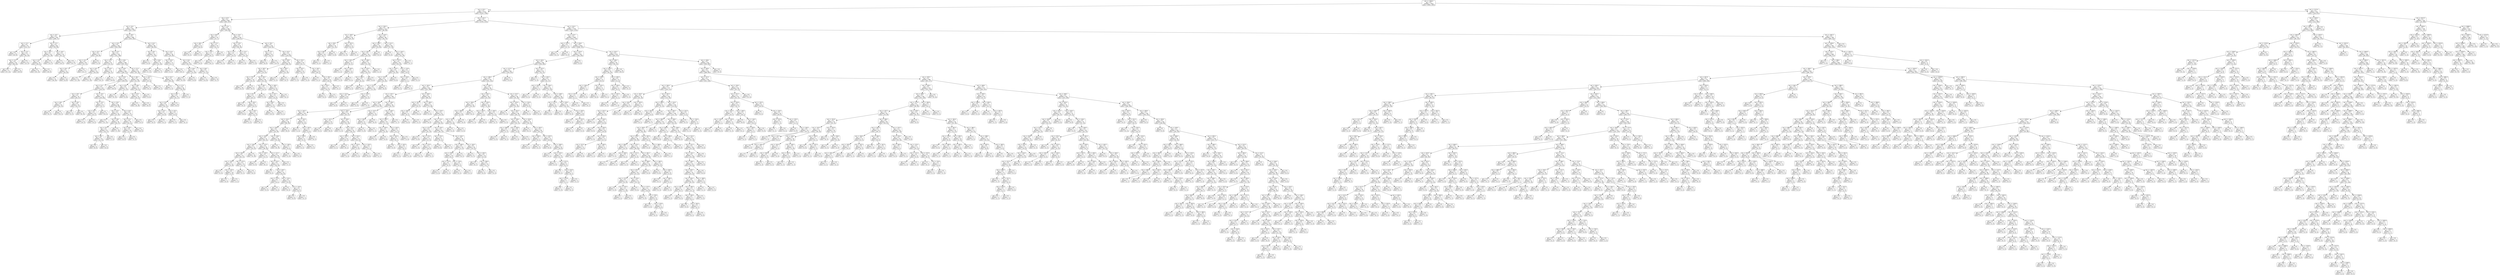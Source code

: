 digraph Tree {
node [shape=box, style="rounded", color="black", fontname=helvetica] ;
edge [fontname=helvetica] ;
0 [label="rain <= 1466.0\ngini = 0.5\nsamples = 3414\nvalue = [2661, 2655]"] ;
1 [label="rain <= 97.5\ngini = 0.5\nsamples = 2759\nvalue = [2535, 1780]"] ;
0 -> 1 [labeldistance=2.5, labelangle=45, headlabel="True"] ;
2 [label="rain <= 67.5\ngini = 0.5\nsamples = 849\nvalue = [832, 447]"] ;
1 -> 2 ;
3 [label="rain <= 19.5\ngini = 0.5\nsamples = 661\nvalue = [627, 379]"] ;
2 -> 3 ;
4 [label="rain <= 14.5\ngini = 0.4\nsamples = 181\nvalue = [208, 77]"] ;
3 -> 4 ;
5 [label="rain <= 11.5\ngini = 0.4\nsamples = 93\nvalue = [115, 37]"] ;
4 -> 5 ;
6 [label="gini = 0.4\nsamples = 21\nvalue = [22, 8]"] ;
5 -> 6 ;
7 [label="rain <= 13.5\ngini = 0.4\nsamples = 72\nvalue = [93, 29]"] ;
5 -> 7 ;
8 [label="rain <= 12.5\ngini = 0.4\nsamples = 49\nvalue = [66, 20]"] ;
7 -> 8 ;
9 [label="gini = 0.4\nsamples = 27\nvalue = [37, 12]"] ;
8 -> 9 ;
10 [label="gini = 0.3\nsamples = 22\nvalue = [29, 8]"] ;
8 -> 10 ;
11 [label="gini = 0.4\nsamples = 23\nvalue = [27, 9]"] ;
7 -> 11 ;
12 [label="rain <= 17.5\ngini = 0.4\nsamples = 88\nvalue = [93, 40]"] ;
4 -> 12 ;
13 [label="rain <= 16.5\ngini = 0.5\nsamples = 54\nvalue = [51, 28]"] ;
12 -> 13 ;
14 [label="rain <= 15.5\ngini = 0.5\nsamples = 39\nvalue = [38, 21]"] ;
13 -> 14 ;
15 [label="gini = 0.5\nsamples = 22\nvalue = [22, 12]"] ;
14 -> 15 ;
16 [label="gini = 0.5\nsamples = 17\nvalue = [16, 9]"] ;
14 -> 16 ;
17 [label="gini = 0.5\nsamples = 15\nvalue = [13, 7]"] ;
13 -> 17 ;
18 [label="rain <= 18.5\ngini = 0.3\nsamples = 34\nvalue = [42, 12]"] ;
12 -> 18 ;
19 [label="gini = 0.3\nsamples = 16\nvalue = [19, 5]"] ;
18 -> 19 ;
20 [label="gini = 0.4\nsamples = 18\nvalue = [23, 7]"] ;
18 -> 20 ;
21 [label="rain <= 58.5\ngini = 0.5\nsamples = 480\nvalue = [419, 302]"] ;
3 -> 21 ;
22 [label="rain <= 23.5\ngini = 0.5\nsamples = 392\nvalue = [359, 238]"] ;
21 -> 22 ;
23 [label="rain <= 22.5\ngini = 0.5\nsamples = 57\nvalue = [38, 40]"] ;
22 -> 23 ;
24 [label="rain <= 21.5\ngini = 0.5\nsamples = 49\nvalue = [37, 31]"] ;
23 -> 24 ;
25 [label="rain <= 20.5\ngini = 0.5\nsamples = 32\nvalue = [24, 24]"] ;
24 -> 25 ;
26 [label="gini = 0.5\nsamples = 22\nvalue = [18, 16]"] ;
25 -> 26 ;
27 [label="gini = 0.5\nsamples = 10\nvalue = [6, 8]"] ;
25 -> 27 ;
28 [label="gini = 0.5\nsamples = 17\nvalue = [13, 7]"] ;
24 -> 28 ;
29 [label="gini = 0.2\nsamples = 8\nvalue = [1, 9]"] ;
23 -> 29 ;
30 [label="rain <= 27.5\ngini = 0.5\nsamples = 335\nvalue = [321, 198]"] ;
22 -> 30 ;
31 [label="rain <= 25.5\ngini = 0.4\nsamples = 67\nvalue = [74, 31]"] ;
30 -> 31 ;
32 [label="rain <= 24.5\ngini = 0.5\nsamples = 35\nvalue = [30, 20]"] ;
31 -> 32 ;
33 [label="gini = 0.5\nsamples = 21\nvalue = [17, 10]"] ;
32 -> 33 ;
34 [label="gini = 0.5\nsamples = 14\nvalue = [13, 10]"] ;
32 -> 34 ;
35 [label="rain <= 26.5\ngini = 0.3\nsamples = 32\nvalue = [44, 11]"] ;
31 -> 35 ;
36 [label="gini = 0.2\nsamples = 15\nvalue = [25, 3]"] ;
35 -> 36 ;
37 [label="gini = 0.4\nsamples = 17\nvalue = [19, 8]"] ;
35 -> 37 ;
38 [label="rain <= 49.5\ngini = 0.5\nsamples = 268\nvalue = [247, 167]"] ;
30 -> 38 ;
39 [label="rain <= 44.5\ngini = 0.5\nsamples = 206\nvalue = [180, 137]"] ;
38 -> 39 ;
40 [label="rain <= 43.5\ngini = 0.5\nsamples = 158\nvalue = [149, 93]"] ;
39 -> 40 ;
41 [label="rain <= 31.5\ngini = 0.5\nsamples = 147\nvalue = [129, 93]"] ;
40 -> 41 ;
42 [label="rain <= 29.5\ngini = 0.5\nsamples = 32\nvalue = [26, 27]"] ;
41 -> 42 ;
43 [label="rain <= 28.5\ngini = 0.5\nsamples = 14\nvalue = [16, 10]"] ;
42 -> 43 ;
44 [label="gini = 0.5\nsamples = 6\nvalue = [6, 7]"] ;
43 -> 44 ;
45 [label="gini = 0.4\nsamples = 8\nvalue = [10, 3]"] ;
43 -> 45 ;
46 [label="rain <= 30.5\ngini = 0.5\nsamples = 18\nvalue = [10, 17]"] ;
42 -> 46 ;
47 [label="gini = 0.4\nsamples = 6\nvalue = [2, 5]"] ;
46 -> 47 ;
48 [label="gini = 0.5\nsamples = 12\nvalue = [8, 12]"] ;
46 -> 48 ;
49 [label="rain <= 34.5\ngini = 0.5\nsamples = 115\nvalue = [103, 66]"] ;
41 -> 49 ;
50 [label="rain <= 33.5\ngini = 0.3\nsamples = 27\nvalue = [33, 7]"] ;
49 -> 50 ;
51 [label="rain <= 32.5\ngini = 0.3\nsamples = 19\nvalue = [23, 5]"] ;
50 -> 51 ;
52 [label="gini = 0.3\nsamples = 13\nvalue = [14, 3]"] ;
51 -> 52 ;
53 [label="gini = 0.3\nsamples = 6\nvalue = [9, 2]"] ;
51 -> 53 ;
54 [label="gini = 0.3\nsamples = 8\nvalue = [10, 2]"] ;
50 -> 54 ;
55 [label="rain <= 39.5\ngini = 0.5\nsamples = 88\nvalue = [70, 59]"] ;
49 -> 55 ;
56 [label="rain <= 35.5\ngini = 0.5\nsamples = 53\nvalue = [37, 42]"] ;
55 -> 56 ;
57 [label="gini = 0.5\nsamples = 17\nvalue = [11, 15]"] ;
56 -> 57 ;
58 [label="rain <= 38.5\ngini = 0.5\nsamples = 36\nvalue = [26, 27]"] ;
56 -> 58 ;
59 [label="rain <= 37.5\ngini = 0.5\nsamples = 25\nvalue = [19, 17]"] ;
58 -> 59 ;
60 [label="rain <= 36.5\ngini = 0.5\nsamples = 16\nvalue = [12, 12]"] ;
59 -> 60 ;
61 [label="gini = 0.5\nsamples = 8\nvalue = [6, 6]"] ;
60 -> 61 ;
62 [label="gini = 0.5\nsamples = 8\nvalue = [6, 6]"] ;
60 -> 62 ;
63 [label="gini = 0.5\nsamples = 9\nvalue = [7, 5]"] ;
59 -> 63 ;
64 [label="gini = 0.5\nsamples = 11\nvalue = [7, 10]"] ;
58 -> 64 ;
65 [label="rain <= 42.5\ngini = 0.4\nsamples = 35\nvalue = [33, 17]"] ;
55 -> 65 ;
66 [label="rain <= 41.5\ngini = 0.4\nsamples = 30\nvalue = [29, 12]"] ;
65 -> 66 ;
67 [label="rain <= 40.5\ngini = 0.5\nsamples = 16\nvalue = [13, 7]"] ;
66 -> 67 ;
68 [label="gini = 0.4\nsamples = 10\nvalue = [8, 4]"] ;
67 -> 68 ;
69 [label="gini = 0.5\nsamples = 6\nvalue = [5, 3]"] ;
67 -> 69 ;
70 [label="gini = 0.4\nsamples = 14\nvalue = [16, 5]"] ;
66 -> 70 ;
71 [label="gini = 0.5\nsamples = 5\nvalue = [4, 5]"] ;
65 -> 71 ;
72 [label="gini = 0.0\nsamples = 11\nvalue = [20, 0]"] ;
40 -> 72 ;
73 [label="rain <= 46.5\ngini = 0.5\nsamples = 48\nvalue = [31, 44]"] ;
39 -> 73 ;
74 [label="rain <= 45.5\ngini = 0.4\nsamples = 21\nvalue = [11, 23]"] ;
73 -> 74 ;
75 [label="gini = 0.5\nsamples = 13\nvalue = [9, 15]"] ;
74 -> 75 ;
76 [label="gini = 0.3\nsamples = 8\nvalue = [2, 8]"] ;
74 -> 76 ;
77 [label="rain <= 48.5\ngini = 0.5\nsamples = 27\nvalue = [20, 21]"] ;
73 -> 77 ;
78 [label="rain <= 47.5\ngini = 0.5\nsamples = 22\nvalue = [16, 15]"] ;
77 -> 78 ;
79 [label="gini = 0.5\nsamples = 12\nvalue = [8, 10]"] ;
78 -> 79 ;
80 [label="gini = 0.5\nsamples = 10\nvalue = [8, 5]"] ;
78 -> 80 ;
81 [label="gini = 0.5\nsamples = 5\nvalue = [4, 6]"] ;
77 -> 81 ;
82 [label="rain <= 51.5\ngini = 0.4\nsamples = 62\nvalue = [67, 30]"] ;
38 -> 82 ;
83 [label="rain <= 50.5\ngini = 0.3\nsamples = 17\nvalue = [27, 6]"] ;
82 -> 83 ;
84 [label="gini = 0.4\nsamples = 6\nvalue = [8, 3]"] ;
83 -> 84 ;
85 [label="gini = 0.2\nsamples = 11\nvalue = [19, 3]"] ;
83 -> 85 ;
86 [label="rain <= 52.5\ngini = 0.5\nsamples = 45\nvalue = [40, 24]"] ;
82 -> 86 ;
87 [label="gini = 0.3\nsamples = 5\nvalue = [1, 4]"] ;
86 -> 87 ;
88 [label="rain <= 57.5\ngini = 0.4\nsamples = 40\nvalue = [39, 20]"] ;
86 -> 88 ;
89 [label="rain <= 56.5\ngini = 0.5\nsamples = 35\nvalue = [32, 17]"] ;
88 -> 89 ;
90 [label="rain <= 54.5\ngini = 0.4\nsamples = 25\nvalue = [24, 12]"] ;
89 -> 90 ;
91 [label="rain <= 53.5\ngini = 0.5\nsamples = 14\nvalue = [15, 8]"] ;
90 -> 91 ;
92 [label="gini = 0.5\nsamples = 9\nvalue = [9, 5]"] ;
91 -> 92 ;
93 [label="gini = 0.4\nsamples = 5\nvalue = [6, 3]"] ;
91 -> 93 ;
94 [label="rain <= 55.5\ngini = 0.4\nsamples = 11\nvalue = [9, 4]"] ;
90 -> 94 ;
95 [label="gini = 0.4\nsamples = 4\nvalue = [3, 1]"] ;
94 -> 95 ;
96 [label="gini = 0.4\nsamples = 7\nvalue = [6, 3]"] ;
94 -> 96 ;
97 [label="gini = 0.5\nsamples = 10\nvalue = [8, 5]"] ;
89 -> 97 ;
98 [label="gini = 0.4\nsamples = 5\nvalue = [7, 3]"] ;
88 -> 98 ;
99 [label="rain <= 61.5\ngini = 0.5\nsamples = 88\nvalue = [60, 64]"] ;
21 -> 99 ;
100 [label="rain <= 59.5\ngini = 0.5\nsamples = 30\nvalue = [17, 24]"] ;
99 -> 100 ;
101 [label="gini = 0.5\nsamples = 8\nvalue = [5, 6]"] ;
100 -> 101 ;
102 [label="rain <= 60.5\ngini = 0.5\nsamples = 22\nvalue = [12, 18]"] ;
100 -> 102 ;
103 [label="gini = 0.5\nsamples = 14\nvalue = [7, 11]"] ;
102 -> 103 ;
104 [label="gini = 0.5\nsamples = 8\nvalue = [5, 7]"] ;
102 -> 104 ;
105 [label="rain <= 63.5\ngini = 0.5\nsamples = 58\nvalue = [43, 40]"] ;
99 -> 105 ;
106 [label="rain <= 62.5\ngini = 0.5\nsamples = 13\nvalue = [13, 7]"] ;
105 -> 106 ;
107 [label="gini = 0.5\nsamples = 4\nvalue = [3, 2]"] ;
106 -> 107 ;
108 [label="gini = 0.4\nsamples = 9\nvalue = [10, 5]"] ;
106 -> 108 ;
109 [label="rain <= 65.5\ngini = 0.5\nsamples = 45\nvalue = [30, 33]"] ;
105 -> 109 ;
110 [label="rain <= 64.5\ngini = 0.5\nsamples = 22\nvalue = [13, 18]"] ;
109 -> 110 ;
111 [label="gini = 0.5\nsamples = 14\nvalue = [9, 10]"] ;
110 -> 111 ;
112 [label="gini = 0.4\nsamples = 8\nvalue = [4, 8]"] ;
110 -> 112 ;
113 [label="rain <= 66.5\ngini = 0.5\nsamples = 23\nvalue = [17, 15]"] ;
109 -> 113 ;
114 [label="gini = 0.5\nsamples = 13\nvalue = [12, 8]"] ;
113 -> 114 ;
115 [label="gini = 0.5\nsamples = 10\nvalue = [5, 7]"] ;
113 -> 115 ;
116 [label="rain <= 72.5\ngini = 0.4\nsamples = 188\nvalue = [205, 68]"] ;
2 -> 116 ;
117 [label="rain <= 69.5\ngini = 0.3\nsamples = 32\nvalue = [37, 7]"] ;
116 -> 117 ;
118 [label="rain <= 68.5\ngini = 0.4\nsamples = 14\nvalue = [16, 6]"] ;
117 -> 118 ;
119 [label="gini = 0.3\nsamples = 5\nvalue = [9, 2]"] ;
118 -> 119 ;
120 [label="gini = 0.5\nsamples = 9\nvalue = [7, 4]"] ;
118 -> 120 ;
121 [label="rain <= 71.5\ngini = 0.1\nsamples = 18\nvalue = [21, 1]"] ;
117 -> 121 ;
122 [label="rain <= 70.5\ngini = 0.1\nsamples = 13\nvalue = [14, 1]"] ;
121 -> 122 ;
123 [label="gini = 0.0\nsamples = 4\nvalue = [4, 0]"] ;
122 -> 123 ;
124 [label="gini = 0.2\nsamples = 9\nvalue = [10, 1]"] ;
122 -> 124 ;
125 [label="gini = 0.0\nsamples = 5\nvalue = [7, 0]"] ;
121 -> 125 ;
126 [label="rain <= 76.5\ngini = 0.4\nsamples = 156\nvalue = [168, 61]"] ;
116 -> 126 ;
127 [label="rain <= 74.5\ngini = 0.5\nsamples = 30\nvalue = [28, 19]"] ;
126 -> 127 ;
128 [label="rain <= 73.5\ngini = 0.4\nsamples = 13\nvalue = [14, 5]"] ;
127 -> 128 ;
129 [label="gini = 0.4\nsamples = 9\nvalue = [11, 4]"] ;
128 -> 129 ;
130 [label="gini = 0.4\nsamples = 4\nvalue = [3, 1]"] ;
128 -> 130 ;
131 [label="rain <= 75.5\ngini = 0.5\nsamples = 17\nvalue = [14, 14]"] ;
127 -> 131 ;
132 [label="gini = 0.5\nsamples = 9\nvalue = [7, 8]"] ;
131 -> 132 ;
133 [label="gini = 0.5\nsamples = 8\nvalue = [7, 6]"] ;
131 -> 133 ;
134 [label="rain <= 78.5\ngini = 0.4\nsamples = 126\nvalue = [140, 42]"] ;
126 -> 134 ;
135 [label="rain <= 77.5\ngini = 0.2\nsamples = 16\nvalue = [22, 2]"] ;
134 -> 135 ;
136 [label="gini = 0.0\nsamples = 6\nvalue = [8, 0]"] ;
135 -> 136 ;
137 [label="gini = 0.2\nsamples = 10\nvalue = [14, 2]"] ;
135 -> 137 ;
138 [label="rain <= 91.5\ngini = 0.4\nsamples = 110\nvalue = [118, 40]"] ;
134 -> 138 ;
139 [label="rain <= 89.5\ngini = 0.4\nsamples = 81\nvalue = [86, 33]"] ;
138 -> 139 ;
140 [label="rain <= 80.5\ngini = 0.4\nsamples = 67\nvalue = [74, 23]"] ;
139 -> 140 ;
141 [label="rain <= 79.5\ngini = 0.4\nsamples = 19\nvalue = [21, 9]"] ;
140 -> 141 ;
142 [label="gini = 0.4\nsamples = 10\nvalue = [12, 4]"] ;
141 -> 142 ;
143 [label="gini = 0.5\nsamples = 9\nvalue = [9, 5]"] ;
141 -> 143 ;
144 [label="rain <= 85.5\ngini = 0.3\nsamples = 48\nvalue = [53, 14]"] ;
140 -> 144 ;
145 [label="rain <= 84.5\ngini = 0.2\nsamples = 27\nvalue = [32, 5]"] ;
144 -> 145 ;
146 [label="rain <= 81.5\ngini = 0.3\nsamples = 21\nvalue = [25, 5]"] ;
145 -> 146 ;
147 [label="gini = 0.4\nsamples = 6\nvalue = [6, 2]"] ;
146 -> 147 ;
148 [label="rain <= 82.5\ngini = 0.2\nsamples = 15\nvalue = [19, 3]"] ;
146 -> 148 ;
149 [label="gini = 0.0\nsamples = 5\nvalue = [8, 0]"] ;
148 -> 149 ;
150 [label="rain <= 83.5\ngini = 0.3\nsamples = 10\nvalue = [11, 3]"] ;
148 -> 150 ;
151 [label="gini = 0.5\nsamples = 4\nvalue = [3, 2]"] ;
150 -> 151 ;
152 [label="gini = 0.2\nsamples = 6\nvalue = [8, 1]"] ;
150 -> 152 ;
153 [label="gini = 0.0\nsamples = 6\nvalue = [7, 0]"] ;
145 -> 153 ;
154 [label="rain <= 88.5\ngini = 0.4\nsamples = 21\nvalue = [21, 9]"] ;
144 -> 154 ;
155 [label="rain <= 87.5\ngini = 0.5\nsamples = 17\nvalue = [15, 8]"] ;
154 -> 155 ;
156 [label="rain <= 86.5\ngini = 0.4\nsamples = 13\nvalue = [12, 5]"] ;
155 -> 156 ;
157 [label="gini = 0.4\nsamples = 10\nvalue = [10, 4]"] ;
156 -> 157 ;
158 [label="gini = 0.4\nsamples = 3\nvalue = [2, 1]"] ;
156 -> 158 ;
159 [label="gini = 0.5\nsamples = 4\nvalue = [3, 3]"] ;
155 -> 159 ;
160 [label="gini = 0.2\nsamples = 4\nvalue = [6, 1]"] ;
154 -> 160 ;
161 [label="rain <= 90.5\ngini = 0.5\nsamples = 14\nvalue = [12, 10]"] ;
139 -> 161 ;
162 [label="gini = 0.5\nsamples = 3\nvalue = [3, 3]"] ;
161 -> 162 ;
163 [label="gini = 0.5\nsamples = 11\nvalue = [9, 7]"] ;
161 -> 163 ;
164 [label="rain <= 93.5\ngini = 0.3\nsamples = 29\nvalue = [32, 7]"] ;
138 -> 164 ;
165 [label="rain <= 92.5\ngini = 0.2\nsamples = 10\nvalue = [12, 2]"] ;
164 -> 165 ;
166 [label="gini = 0.3\nsamples = 6\nvalue = [7, 2]"] ;
165 -> 166 ;
167 [label="gini = 0.0\nsamples = 4\nvalue = [5, 0]"] ;
165 -> 167 ;
168 [label="rain <= 94.5\ngini = 0.3\nsamples = 19\nvalue = [20, 5]"] ;
164 -> 168 ;
169 [label="gini = 0.4\nsamples = 3\nvalue = [2, 1]"] ;
168 -> 169 ;
170 [label="rain <= 96.5\ngini = 0.3\nsamples = 16\nvalue = [18, 4]"] ;
168 -> 170 ;
171 [label="rain <= 95.5\ngini = 0.3\nsamples = 13\nvalue = [14, 3]"] ;
170 -> 171 ;
172 [label="gini = 0.3\nsamples = 8\nvalue = [9, 2]"] ;
171 -> 172 ;
173 [label="gini = 0.3\nsamples = 5\nvalue = [5, 1]"] ;
171 -> 173 ;
174 [label="gini = 0.3\nsamples = 3\nvalue = [4, 1]"] ;
170 -> 174 ;
175 [label="rain <= 121.5\ngini = 0.5\nsamples = 1910\nvalue = [1703, 1333]"] ;
1 -> 175 ;
176 [label="rain <= 102.5\ngini = 0.5\nsamples = 115\nvalue = [80, 98]"] ;
175 -> 176 ;
177 [label="rain <= 100.5\ngini = 0.5\nsamples = 29\nvalue = [24, 19]"] ;
176 -> 177 ;
178 [label="rain <= 99.5\ngini = 0.5\nsamples = 16\nvalue = [11, 15]"] ;
177 -> 178 ;
179 [label="rain <= 98.5\ngini = 0.5\nsamples = 10\nvalue = [8, 7]"] ;
178 -> 179 ;
180 [label="gini = 0.5\nsamples = 7\nvalue = [5, 5]"] ;
179 -> 180 ;
181 [label="gini = 0.5\nsamples = 3\nvalue = [3, 2]"] ;
179 -> 181 ;
182 [label="gini = 0.4\nsamples = 6\nvalue = [3, 8]"] ;
178 -> 182 ;
183 [label="rain <= 101.5\ngini = 0.4\nsamples = 13\nvalue = [13, 4]"] ;
177 -> 183 ;
184 [label="gini = 0.3\nsamples = 10\nvalue = [11, 3]"] ;
183 -> 184 ;
185 [label="gini = 0.4\nsamples = 3\nvalue = [2, 1]"] ;
183 -> 185 ;
186 [label="rain <= 110.5\ngini = 0.5\nsamples = 86\nvalue = [56, 79]"] ;
176 -> 186 ;
187 [label="rain <= 109.5\ngini = 0.4\nsamples = 38\nvalue = [19, 40]"] ;
186 -> 187 ;
188 [label="rain <= 105.5\ngini = 0.5\nsamples = 36\nvalue = [19, 35]"] ;
187 -> 188 ;
189 [label="rain <= 103.5\ngini = 0.5\nsamples = 15\nvalue = [8, 11]"] ;
188 -> 189 ;
190 [label="gini = 0.4\nsamples = 2\nvalue = [1, 2]"] ;
189 -> 190 ;
191 [label="rain <= 104.5\ngini = 0.5\nsamples = 13\nvalue = [7, 9]"] ;
189 -> 191 ;
192 [label="gini = 0.5\nsamples = 6\nvalue = [3, 4]"] ;
191 -> 192 ;
193 [label="gini = 0.5\nsamples = 7\nvalue = [4, 5]"] ;
191 -> 193 ;
194 [label="rain <= 108.5\ngini = 0.4\nsamples = 21\nvalue = [11, 24]"] ;
188 -> 194 ;
195 [label="rain <= 107.5\ngini = 0.4\nsamples = 18\nvalue = [10, 21]"] ;
194 -> 195 ;
196 [label="rain <= 106.5\ngini = 0.4\nsamples = 11\nvalue = [6, 13]"] ;
195 -> 196 ;
197 [label="gini = 0.4\nsamples = 4\nvalue = [2, 4]"] ;
196 -> 197 ;
198 [label="gini = 0.4\nsamples = 7\nvalue = [4, 9]"] ;
196 -> 198 ;
199 [label="gini = 0.4\nsamples = 7\nvalue = [4, 8]"] ;
195 -> 199 ;
200 [label="gini = 0.4\nsamples = 3\nvalue = [1, 3]"] ;
194 -> 200 ;
201 [label="gini = 0.0\nsamples = 2\nvalue = [0, 5]"] ;
187 -> 201 ;
202 [label="rain <= 111.5\ngini = 0.5\nsamples = 48\nvalue = [37, 39]"] ;
186 -> 202 ;
203 [label="gini = 0.0\nsamples = 3\nvalue = [5, 0]"] ;
202 -> 203 ;
204 [label="rain <= 120.5\ngini = 0.5\nsamples = 45\nvalue = [32, 39]"] ;
202 -> 204 ;
205 [label="rain <= 117.5\ngini = 0.5\nsamples = 38\nvalue = [30, 32]"] ;
204 -> 205 ;
206 [label="rain <= 116.5\ngini = 0.5\nsamples = 28\nvalue = [21, 26]"] ;
205 -> 206 ;
207 [label="rain <= 115.5\ngini = 0.5\nsamples = 25\nvalue = [21, 20]"] ;
206 -> 207 ;
208 [label="rain <= 113.5\ngini = 0.5\nsamples = 21\nvalue = [15, 20]"] ;
207 -> 208 ;
209 [label="rain <= 112.5\ngini = 0.5\nsamples = 10\nvalue = [9, 9]"] ;
208 -> 209 ;
210 [label="gini = 0.5\nsamples = 6\nvalue = [4, 6]"] ;
209 -> 210 ;
211 [label="gini = 0.5\nsamples = 4\nvalue = [5, 3]"] ;
209 -> 211 ;
212 [label="rain <= 114.5\ngini = 0.5\nsamples = 11\nvalue = [6, 11]"] ;
208 -> 212 ;
213 [label="gini = 0.5\nsamples = 9\nvalue = [5, 9]"] ;
212 -> 213 ;
214 [label="gini = 0.4\nsamples = 2\nvalue = [1, 2]"] ;
212 -> 214 ;
215 [label="gini = 0.0\nsamples = 4\nvalue = [6, 0]"] ;
207 -> 215 ;
216 [label="gini = 0.0\nsamples = 3\nvalue = [0, 6]"] ;
206 -> 216 ;
217 [label="rain <= 119.5\ngini = 0.5\nsamples = 10\nvalue = [9, 6]"] ;
205 -> 217 ;
218 [label="rain <= 118.5\ngini = 0.5\nsamples = 7\nvalue = [7, 5]"] ;
217 -> 218 ;
219 [label="gini = 0.5\nsamples = 4\nvalue = [4, 3]"] ;
218 -> 219 ;
220 [label="gini = 0.5\nsamples = 3\nvalue = [3, 2]"] ;
218 -> 220 ;
221 [label="gini = 0.4\nsamples = 3\nvalue = [2, 1]"] ;
217 -> 221 ;
222 [label="gini = 0.3\nsamples = 7\nvalue = [2, 7]"] ;
204 -> 222 ;
223 [label="rain <= 552.5\ngini = 0.5\nsamples = 1795\nvalue = [1623, 1235]"] ;
175 -> 223 ;
224 [label="rain <= 123.5\ngini = 0.5\nsamples = 1087\nvalue = [1023, 710]"] ;
223 -> 224 ;
225 [label="rain <= 122.5\ngini = 0.3\nsamples = 11\nvalue = [17, 3]"] ;
224 -> 225 ;
226 [label="gini = 0.3\nsamples = 8\nvalue = [12, 3]"] ;
225 -> 226 ;
227 [label="gini = 0.0\nsamples = 3\nvalue = [5, 0]"] ;
225 -> 227 ;
228 [label="rain <= 236.5\ngini = 0.5\nsamples = 1076\nvalue = [1006, 707]"] ;
224 -> 228 ;
229 [label="rain <= 233.0\ngini = 0.5\nsamples = 397\nvalue = [356, 292]"] ;
228 -> 229 ;
230 [label="rain <= 220.5\ngini = 0.5\nsamples = 392\nvalue = [356, 283]"] ;
229 -> 230 ;
231 [label="rain <= 217.5\ngini = 0.5\nsamples = 363\nvalue = [334, 252]"] ;
230 -> 231 ;
232 [label="rain <= 186.0\ngini = 0.5\nsamples = 357\nvalue = [321, 252]"] ;
231 -> 232 ;
233 [label="rain <= 165.5\ngini = 0.5\nsamples = 267\nvalue = [251, 180]"] ;
232 -> 233 ;
234 [label="rain <= 155.5\ngini = 0.5\nsamples = 182\nvalue = [153, 127]"] ;
233 -> 234 ;
235 [label="rain <= 146.5\ngini = 0.5\nsamples = 146\nvalue = [133, 92]"] ;
234 -> 235 ;
236 [label="rain <= 142.5\ngini = 0.5\nsamples = 107\nvalue = [90, 71]"] ;
235 -> 236 ;
237 [label="rain <= 141.5\ngini = 0.5\nsamples = 96\nvalue = [84, 59]"] ;
236 -> 237 ;
238 [label="rain <= 138.5\ngini = 0.5\nsamples = 91\nvalue = [76, 59]"] ;
237 -> 238 ;
239 [label="rain <= 129.5\ngini = 0.5\nsamples = 72\nvalue = [62, 41]"] ;
238 -> 239 ;
240 [label="rain <= 128.5\ngini = 0.5\nsamples = 33\nvalue = [24, 23]"] ;
239 -> 240 ;
241 [label="rain <= 126.5\ngini = 0.5\nsamples = 23\nvalue = [20, 13]"] ;
240 -> 241 ;
242 [label="rain <= 124.5\ngini = 0.5\nsamples = 13\nvalue = [9, 10]"] ;
241 -> 242 ;
243 [label="gini = 0.4\nsamples = 3\nvalue = [2, 4]"] ;
242 -> 243 ;
244 [label="rain <= 125.5\ngini = 0.5\nsamples = 10\nvalue = [7, 6]"] ;
242 -> 244 ;
245 [label="gini = 0.5\nsamples = 5\nvalue = [4, 4]"] ;
244 -> 245 ;
246 [label="gini = 0.5\nsamples = 5\nvalue = [3, 2]"] ;
244 -> 246 ;
247 [label="rain <= 127.5\ngini = 0.3\nsamples = 10\nvalue = [11, 3]"] ;
241 -> 247 ;
248 [label="gini = 0.3\nsamples = 4\nvalue = [5, 1]"] ;
247 -> 248 ;
249 [label="gini = 0.4\nsamples = 6\nvalue = [6, 2]"] ;
247 -> 249 ;
250 [label="gini = 0.4\nsamples = 10\nvalue = [4, 10]"] ;
240 -> 250 ;
251 [label="rain <= 131.5\ngini = 0.4\nsamples = 39\nvalue = [38, 18]"] ;
239 -> 251 ;
252 [label="rain <= 130.5\ngini = 0.1\nsamples = 11\nvalue = [13, 1]"] ;
251 -> 252 ;
253 [label="gini = 0.0\nsamples = 4\nvalue = [5, 0]"] ;
252 -> 253 ;
254 [label="gini = 0.2\nsamples = 7\nvalue = [8, 1]"] ;
252 -> 254 ;
255 [label="rain <= 137.5\ngini = 0.5\nsamples = 28\nvalue = [25, 17]"] ;
251 -> 255 ;
256 [label="rain <= 132.5\ngini = 0.5\nsamples = 23\nvalue = [18, 16]"] ;
255 -> 256 ;
257 [label="gini = 0.0\nsamples = 1\nvalue = [0, 2]"] ;
256 -> 257 ;
258 [label="rain <= 134.5\ngini = 0.5\nsamples = 22\nvalue = [18, 14]"] ;
256 -> 258 ;
259 [label="rain <= 133.5\ngini = 0.5\nsamples = 7\nvalue = [6, 6]"] ;
258 -> 259 ;
260 [label="gini = 0.5\nsamples = 4\nvalue = [4, 4]"] ;
259 -> 260 ;
261 [label="gini = 0.5\nsamples = 3\nvalue = [2, 2]"] ;
259 -> 261 ;
262 [label="rain <= 135.5\ngini = 0.5\nsamples = 15\nvalue = [12, 8]"] ;
258 -> 262 ;
263 [label="gini = 0.4\nsamples = 6\nvalue = [6, 3]"] ;
262 -> 263 ;
264 [label="rain <= 136.5\ngini = 0.5\nsamples = 9\nvalue = [6, 5]"] ;
262 -> 264 ;
265 [label="gini = 0.5\nsamples = 6\nvalue = [4, 4]"] ;
264 -> 265 ;
266 [label="gini = 0.4\nsamples = 3\nvalue = [2, 1]"] ;
264 -> 266 ;
267 [label="gini = 0.2\nsamples = 5\nvalue = [7, 1]"] ;
255 -> 267 ;
268 [label="rain <= 139.5\ngini = 0.5\nsamples = 19\nvalue = [14, 18]"] ;
238 -> 268 ;
269 [label="gini = 0.5\nsamples = 12\nvalue = [8, 14]"] ;
268 -> 269 ;
270 [label="rain <= 140.5\ngini = 0.5\nsamples = 7\nvalue = [6, 4]"] ;
268 -> 270 ;
271 [label="gini = 0.0\nsamples = 1\nvalue = [1, 0]"] ;
270 -> 271 ;
272 [label="gini = 0.5\nsamples = 6\nvalue = [5, 4]"] ;
270 -> 272 ;
273 [label="gini = 0.0\nsamples = 5\nvalue = [8, 0]"] ;
237 -> 273 ;
274 [label="rain <= 143.5\ngini = 0.4\nsamples = 11\nvalue = [6, 12]"] ;
236 -> 274 ;
275 [label="gini = 0.2\nsamples = 4\nvalue = [1, 6]"] ;
274 -> 275 ;
276 [label="rain <= 145.5\ngini = 0.5\nsamples = 7\nvalue = [5, 6]"] ;
274 -> 276 ;
277 [label="rain <= 144.5\ngini = 0.5\nsamples = 6\nvalue = [5, 5]"] ;
276 -> 277 ;
278 [label="gini = 0.5\nsamples = 2\nvalue = [2, 2]"] ;
277 -> 278 ;
279 [label="gini = 0.5\nsamples = 4\nvalue = [3, 3]"] ;
277 -> 279 ;
280 [label="gini = 0.0\nsamples = 1\nvalue = [0, 1]"] ;
276 -> 280 ;
281 [label="rain <= 148.5\ngini = 0.4\nsamples = 39\nvalue = [43, 21]"] ;
235 -> 281 ;
282 [label="rain <= 147.5\ngini = 0.2\nsamples = 10\nvalue = [12, 2]"] ;
281 -> 282 ;
283 [label="gini = 0.4\nsamples = 5\nvalue = [4, 2]"] ;
282 -> 283 ;
284 [label="gini = 0.0\nsamples = 5\nvalue = [8, 0]"] ;
282 -> 284 ;
285 [label="rain <= 149.5\ngini = 0.5\nsamples = 29\nvalue = [31, 19]"] ;
281 -> 285 ;
286 [label="gini = 0.3\nsamples = 4\nvalue = [1, 4]"] ;
285 -> 286 ;
287 [label="rain <= 151.5\ngini = 0.4\nsamples = 25\nvalue = [30, 15]"] ;
285 -> 287 ;
288 [label="rain <= 150.5\ngini = 0.2\nsamples = 10\nvalue = [12, 2]"] ;
287 -> 288 ;
289 [label="gini = 0.4\nsamples = 3\nvalue = [3, 1]"] ;
288 -> 289 ;
290 [label="gini = 0.2\nsamples = 7\nvalue = [9, 1]"] ;
288 -> 290 ;
291 [label="rain <= 153.5\ngini = 0.5\nsamples = 15\nvalue = [18, 13]"] ;
287 -> 291 ;
292 [label="rain <= 152.5\ngini = 0.5\nsamples = 8\nvalue = [7, 8]"] ;
291 -> 292 ;
293 [label="gini = 0.5\nsamples = 4\nvalue = [3, 4]"] ;
292 -> 293 ;
294 [label="gini = 0.5\nsamples = 4\nvalue = [4, 4]"] ;
292 -> 294 ;
295 [label="rain <= 154.5\ngini = 0.4\nsamples = 7\nvalue = [11, 5]"] ;
291 -> 295 ;
296 [label="gini = 0.4\nsamples = 5\nvalue = [8, 4]"] ;
295 -> 296 ;
297 [label="gini = 0.4\nsamples = 2\nvalue = [3, 1]"] ;
295 -> 297 ;
298 [label="rain <= 158.5\ngini = 0.5\nsamples = 36\nvalue = [20, 35]"] ;
234 -> 298 ;
299 [label="rain <= 157.5\ngini = 0.2\nsamples = 11\nvalue = [2, 13]"] ;
298 -> 299 ;
300 [label="rain <= 156.5\ngini = 0.3\nsamples = 8\nvalue = [2, 9]"] ;
299 -> 300 ;
301 [label="gini = 0.2\nsamples = 6\nvalue = [1, 8]"] ;
300 -> 301 ;
302 [label="gini = 0.5\nsamples = 2\nvalue = [1, 1]"] ;
300 -> 302 ;
303 [label="gini = 0.0\nsamples = 3\nvalue = [0, 4]"] ;
299 -> 303 ;
304 [label="rain <= 164.5\ngini = 0.5\nsamples = 25\nvalue = [18, 22]"] ;
298 -> 304 ;
305 [label="rain <= 160.5\ngini = 0.5\nsamples = 20\nvalue = [17, 15]"] ;
304 -> 305 ;
306 [label="rain <= 159.5\ngini = 0.5\nsamples = 9\nvalue = [6, 10]"] ;
305 -> 306 ;
307 [label="gini = 0.4\nsamples = 4\nvalue = [2, 4]"] ;
306 -> 307 ;
308 [label="gini = 0.5\nsamples = 5\nvalue = [4, 6]"] ;
306 -> 308 ;
309 [label="rain <= 163.5\ngini = 0.4\nsamples = 11\nvalue = [11, 5]"] ;
305 -> 309 ;
310 [label="rain <= 161.5\ngini = 0.2\nsamples = 6\nvalue = [8, 1]"] ;
309 -> 310 ;
311 [label="gini = 0.0\nsamples = 1\nvalue = [2, 0]"] ;
310 -> 311 ;
312 [label="rain <= 162.5\ngini = 0.2\nsamples = 5\nvalue = [6, 1]"] ;
310 -> 312 ;
313 [label="gini = 0.3\nsamples = 4\nvalue = [5, 1]"] ;
312 -> 313 ;
314 [label="gini = 0.0\nsamples = 1\nvalue = [1, 0]"] ;
312 -> 314 ;
315 [label="gini = 0.5\nsamples = 5\nvalue = [3, 4]"] ;
309 -> 315 ;
316 [label="gini = 0.2\nsamples = 5\nvalue = [1, 7]"] ;
304 -> 316 ;
317 [label="rain <= 168.5\ngini = 0.5\nsamples = 85\nvalue = [98, 53]"] ;
233 -> 317 ;
318 [label="rain <= 167.5\ngini = 0.3\nsamples = 13\nvalue = [25, 5]"] ;
317 -> 318 ;
319 [label="rain <= 166.5\ngini = 0.5\nsamples = 6\nvalue = [9, 5]"] ;
318 -> 319 ;
320 [label="gini = 0.0\nsamples = 2\nvalue = [6, 0]"] ;
319 -> 320 ;
321 [label="gini = 0.5\nsamples = 4\nvalue = [3, 5]"] ;
319 -> 321 ;
322 [label="gini = 0.0\nsamples = 7\nvalue = [16, 0]"] ;
318 -> 322 ;
323 [label="rain <= 169.5\ngini = 0.5\nsamples = 72\nvalue = [73, 48]"] ;
317 -> 323 ;
324 [label="gini = 0.4\nsamples = 5\nvalue = [3, 6]"] ;
323 -> 324 ;
325 [label="rain <= 170.5\ngini = 0.5\nsamples = 67\nvalue = [70, 42]"] ;
323 -> 325 ;
326 [label="gini = 0.0\nsamples = 4\nvalue = [6, 0]"] ;
325 -> 326 ;
327 [label="rain <= 174.5\ngini = 0.5\nsamples = 63\nvalue = [64, 42]"] ;
325 -> 327 ;
328 [label="rain <= 171.5\ngini = 0.4\nsamples = 19\nvalue = [22, 10]"] ;
327 -> 328 ;
329 [label="gini = 0.5\nsamples = 6\nvalue = [5, 6]"] ;
328 -> 329 ;
330 [label="rain <= 172.5\ngini = 0.3\nsamples = 13\nvalue = [17, 4]"] ;
328 -> 330 ;
331 [label="gini = 0.0\nsamples = 1\nvalue = [1, 0]"] ;
330 -> 331 ;
332 [label="rain <= 173.5\ngini = 0.3\nsamples = 12\nvalue = [16, 4]"] ;
330 -> 332 ;
333 [label="gini = 0.3\nsamples = 8\nvalue = [11, 3]"] ;
332 -> 333 ;
334 [label="gini = 0.3\nsamples = 4\nvalue = [5, 1]"] ;
332 -> 334 ;
335 [label="rain <= 176.5\ngini = 0.5\nsamples = 44\nvalue = [42, 32]"] ;
327 -> 335 ;
336 [label="rain <= 175.5\ngini = 0.5\nsamples = 8\nvalue = [6, 11]"] ;
335 -> 336 ;
337 [label="gini = 0.4\nsamples = 4\nvalue = [4, 8]"] ;
336 -> 337 ;
338 [label="gini = 0.5\nsamples = 4\nvalue = [2, 3]"] ;
336 -> 338 ;
339 [label="rain <= 181.5\ngini = 0.5\nsamples = 36\nvalue = [36, 21]"] ;
335 -> 339 ;
340 [label="rain <= 180.5\ngini = 0.4\nsamples = 16\nvalue = [17, 6]"] ;
339 -> 340 ;
341 [label="rain <= 178.5\ngini = 0.5\nsamples = 10\nvalue = [8, 5]"] ;
340 -> 341 ;
342 [label="rain <= 177.5\ngini = 0.5\nsamples = 6\nvalue = [4, 3]"] ;
341 -> 342 ;
343 [label="gini = 0.5\nsamples = 4\nvalue = [3, 2]"] ;
342 -> 343 ;
344 [label="gini = 0.5\nsamples = 2\nvalue = [1, 1]"] ;
342 -> 344 ;
345 [label="rain <= 179.5\ngini = 0.4\nsamples = 4\nvalue = [4, 2]"] ;
341 -> 345 ;
346 [label="gini = 0.4\nsamples = 2\nvalue = [2, 1]"] ;
345 -> 346 ;
347 [label="gini = 0.4\nsamples = 2\nvalue = [2, 1]"] ;
345 -> 347 ;
348 [label="gini = 0.2\nsamples = 6\nvalue = [9, 1]"] ;
340 -> 348 ;
349 [label="rain <= 182.5\ngini = 0.5\nsamples = 20\nvalue = [19, 15]"] ;
339 -> 349 ;
350 [label="gini = 0.3\nsamples = 6\nvalue = [2, 7]"] ;
349 -> 350 ;
351 [label="rain <= 183.5\ngini = 0.4\nsamples = 14\nvalue = [17, 8]"] ;
349 -> 351 ;
352 [label="gini = 0.2\nsamples = 4\nvalue = [6, 1]"] ;
351 -> 352 ;
353 [label="rain <= 184.5\ngini = 0.5\nsamples = 10\nvalue = [11, 7]"] ;
351 -> 353 ;
354 [label="gini = 0.5\nsamples = 5\nvalue = [6, 4]"] ;
353 -> 354 ;
355 [label="gini = 0.5\nsamples = 5\nvalue = [5, 3]"] ;
353 -> 355 ;
356 [label="rain <= 195.5\ngini = 0.5\nsamples = 90\nvalue = [70, 72]"] ;
232 -> 356 ;
357 [label="rain <= 191.5\ngini = 0.4\nsamples = 30\nvalue = [15, 34]"] ;
356 -> 357 ;
358 [label="rain <= 190.5\ngini = 0.5\nsamples = 16\nvalue = [10, 16]"] ;
357 -> 358 ;
359 [label="rain <= 189.0\ngini = 0.3\nsamples = 12\nvalue = [4, 14]"] ;
358 -> 359 ;
360 [label="rain <= 187.5\ngini = 0.4\nsamples = 9\nvalue = [4, 10]"] ;
359 -> 360 ;
361 [label="gini = 0.2\nsamples = 4\nvalue = [1, 6]"] ;
360 -> 361 ;
362 [label="gini = 0.5\nsamples = 5\nvalue = [3, 4]"] ;
360 -> 362 ;
363 [label="gini = 0.0\nsamples = 3\nvalue = [0, 4]"] ;
359 -> 363 ;
364 [label="gini = 0.4\nsamples = 4\nvalue = [6, 2]"] ;
358 -> 364 ;
365 [label="rain <= 193.5\ngini = 0.3\nsamples = 14\nvalue = [5, 18]"] ;
357 -> 365 ;
366 [label="rain <= 192.5\ngini = 0.2\nsamples = 5\nvalue = [1, 6]"] ;
365 -> 366 ;
367 [label="gini = 0.4\nsamples = 2\nvalue = [1, 3]"] ;
366 -> 367 ;
368 [label="gini = 0.0\nsamples = 3\nvalue = [0, 3]"] ;
366 -> 368 ;
369 [label="rain <= 194.5\ngini = 0.4\nsamples = 9\nvalue = [4, 12]"] ;
365 -> 369 ;
370 [label="gini = 0.3\nsamples = 6\nvalue = [2, 7]"] ;
369 -> 370 ;
371 [label="gini = 0.4\nsamples = 3\nvalue = [2, 5]"] ;
369 -> 371 ;
372 [label="rain <= 215.5\ngini = 0.5\nsamples = 60\nvalue = [55, 38]"] ;
356 -> 372 ;
373 [label="rain <= 197.0\ngini = 0.5\nsamples = 54\nvalue = [51, 29]"] ;
372 -> 373 ;
374 [label="gini = 0.3\nsamples = 6\nvalue = [11, 2]"] ;
373 -> 374 ;
375 [label="rain <= 201.5\ngini = 0.5\nsamples = 48\nvalue = [40, 27]"] ;
373 -> 375 ;
376 [label="rain <= 199.5\ngini = 0.5\nsamples = 16\nvalue = [10, 13]"] ;
375 -> 376 ;
377 [label="rain <= 198.5\ngini = 0.5\nsamples = 8\nvalue = [7, 5]"] ;
376 -> 377 ;
378 [label="gini = 0.5\nsamples = 4\nvalue = [3, 4]"] ;
377 -> 378 ;
379 [label="gini = 0.3\nsamples = 4\nvalue = [4, 1]"] ;
377 -> 379 ;
380 [label="rain <= 200.5\ngini = 0.4\nsamples = 8\nvalue = [3, 8]"] ;
376 -> 380 ;
381 [label="gini = 0.4\nsamples = 4\nvalue = [1, 3]"] ;
380 -> 381 ;
382 [label="gini = 0.4\nsamples = 4\nvalue = [2, 5]"] ;
380 -> 382 ;
383 [label="rain <= 203.0\ngini = 0.4\nsamples = 32\nvalue = [30, 14]"] ;
375 -> 383 ;
384 [label="gini = 0.2\nsamples = 4\nvalue = [6, 1]"] ;
383 -> 384 ;
385 [label="rain <= 205.5\ngini = 0.5\nsamples = 28\nvalue = [24, 13]"] ;
383 -> 385 ;
386 [label="rain <= 204.5\ngini = 0.5\nsamples = 7\nvalue = [4, 5]"] ;
385 -> 386 ;
387 [label="gini = 0.5\nsamples = 3\nvalue = [2, 2]"] ;
386 -> 387 ;
388 [label="gini = 0.5\nsamples = 4\nvalue = [2, 3]"] ;
386 -> 388 ;
389 [label="rain <= 207.5\ngini = 0.4\nsamples = 21\nvalue = [20, 8]"] ;
385 -> 389 ;
390 [label="gini = 0.0\nsamples = 2\nvalue = [4, 0]"] ;
389 -> 390 ;
391 [label="rain <= 208.5\ngini = 0.4\nsamples = 19\nvalue = [16, 8]"] ;
389 -> 391 ;
392 [label="gini = 0.5\nsamples = 7\nvalue = [5, 5]"] ;
391 -> 392 ;
393 [label="rain <= 210.5\ngini = 0.3\nsamples = 12\nvalue = [11, 3]"] ;
391 -> 393 ;
394 [label="gini = 0.0\nsamples = 4\nvalue = [5, 0]"] ;
393 -> 394 ;
395 [label="rain <= 211.5\ngini = 0.4\nsamples = 8\nvalue = [6, 3]"] ;
393 -> 395 ;
396 [label="gini = 0.0\nsamples = 1\nvalue = [0, 1]"] ;
395 -> 396 ;
397 [label="rain <= 214.5\ngini = 0.4\nsamples = 7\nvalue = [6, 2]"] ;
395 -> 397 ;
398 [label="rain <= 213.0\ngini = 0.3\nsamples = 5\nvalue = [5, 1]"] ;
397 -> 398 ;
399 [label="gini = 0.0\nsamples = 1\nvalue = [1, 0]"] ;
398 -> 399 ;
400 [label="gini = 0.3\nsamples = 4\nvalue = [4, 1]"] ;
398 -> 400 ;
401 [label="gini = 0.5\nsamples = 2\nvalue = [1, 1]"] ;
397 -> 401 ;
402 [label="rain <= 216.5\ngini = 0.4\nsamples = 6\nvalue = [4, 9]"] ;
372 -> 402 ;
403 [label="gini = 0.0\nsamples = 1\nvalue = [0, 3]"] ;
402 -> 403 ;
404 [label="gini = 0.5\nsamples = 5\nvalue = [4, 6]"] ;
402 -> 404 ;
405 [label="gini = 0.0\nsamples = 6\nvalue = [13, 0]"] ;
231 -> 405 ;
406 [label="rain <= 222.5\ngini = 0.5\nsamples = 29\nvalue = [22, 31]"] ;
230 -> 406 ;
407 [label="gini = 0.3\nsamples = 2\nvalue = [1, 4]"] ;
406 -> 407 ;
408 [label="rain <= 225.5\ngini = 0.5\nsamples = 27\nvalue = [21, 27]"] ;
406 -> 408 ;
409 [label="rain <= 224.0\ngini = 0.5\nsamples = 5\nvalue = [4, 7]"] ;
408 -> 409 ;
410 [label="gini = 0.5\nsamples = 2\nvalue = [2, 2]"] ;
409 -> 410 ;
411 [label="gini = 0.4\nsamples = 3\nvalue = [2, 5]"] ;
409 -> 411 ;
412 [label="rain <= 226.5\ngini = 0.5\nsamples = 22\nvalue = [17, 20]"] ;
408 -> 412 ;
413 [label="gini = 0.0\nsamples = 2\nvalue = [3, 0]"] ;
412 -> 413 ;
414 [label="rain <= 228.5\ngini = 0.5\nsamples = 20\nvalue = [14, 20]"] ;
412 -> 414 ;
415 [label="rain <= 227.5\ngini = 0.4\nsamples = 6\nvalue = [4, 8]"] ;
414 -> 415 ;
416 [label="gini = 0.5\nsamples = 5\nvalue = [4, 6]"] ;
415 -> 416 ;
417 [label="gini = 0.0\nsamples = 1\nvalue = [0, 2]"] ;
415 -> 417 ;
418 [label="rain <= 229.5\ngini = 0.5\nsamples = 14\nvalue = [10, 12]"] ;
414 -> 418 ;
419 [label="gini = 0.5\nsamples = 4\nvalue = [4, 4]"] ;
418 -> 419 ;
420 [label="rain <= 230.5\ngini = 0.5\nsamples = 10\nvalue = [6, 8]"] ;
418 -> 420 ;
421 [label="gini = 0.5\nsamples = 3\nvalue = [2, 3]"] ;
420 -> 421 ;
422 [label="rain <= 231.5\ngini = 0.5\nsamples = 7\nvalue = [4, 5]"] ;
420 -> 422 ;
423 [label="gini = 0.5\nsamples = 2\nvalue = [1, 1]"] ;
422 -> 423 ;
424 [label="gini = 0.5\nsamples = 5\nvalue = [3, 4]"] ;
422 -> 424 ;
425 [label="gini = 0.0\nsamples = 5\nvalue = [0, 9]"] ;
229 -> 425 ;
426 [label="rain <= 252.5\ngini = 0.5\nsamples = 679\nvalue = [650, 415]"] ;
228 -> 426 ;
427 [label="rain <= 246.5\ngini = 0.3\nsamples = 44\nvalue = [56, 10]"] ;
426 -> 427 ;
428 [label="rain <= 242.5\ngini = 0.4\nsamples = 30\nvalue = [30, 10]"] ;
427 -> 428 ;
429 [label="rain <= 239.5\ngini = 0.3\nsamples = 15\nvalue = [19, 4]"] ;
428 -> 429 ;
430 [label="rain <= 238.5\ngini = 0.4\nsamples = 7\nvalue = [7, 3]"] ;
429 -> 430 ;
431 [label="rain <= 237.5\ngini = 0.3\nsamples = 5\nvalue = [5, 1]"] ;
430 -> 431 ;
432 [label="gini = 0.0\nsamples = 1\nvalue = [1, 0]"] ;
431 -> 432 ;
433 [label="gini = 0.3\nsamples = 4\nvalue = [4, 1]"] ;
431 -> 433 ;
434 [label="gini = 0.5\nsamples = 2\nvalue = [2, 2]"] ;
430 -> 434 ;
435 [label="rain <= 241.5\ngini = 0.1\nsamples = 8\nvalue = [12, 1]"] ;
429 -> 435 ;
436 [label="gini = 0.0\nsamples = 5\nvalue = [8, 0]"] ;
435 -> 436 ;
437 [label="gini = 0.3\nsamples = 3\nvalue = [4, 1]"] ;
435 -> 437 ;
438 [label="rain <= 245.5\ngini = 0.5\nsamples = 15\nvalue = [11, 6]"] ;
428 -> 438 ;
439 [label="rain <= 244.5\ngini = 0.5\nsamples = 9\nvalue = [6, 5]"] ;
438 -> 439 ;
440 [label="rain <= 243.5\ngini = 0.5\nsamples = 7\nvalue = [5, 3]"] ;
439 -> 440 ;
441 [label="gini = 0.5\nsamples = 6\nvalue = [4, 3]"] ;
440 -> 441 ;
442 [label="gini = 0.0\nsamples = 1\nvalue = [1, 0]"] ;
440 -> 442 ;
443 [label="gini = 0.4\nsamples = 2\nvalue = [1, 2]"] ;
439 -> 443 ;
444 [label="gini = 0.3\nsamples = 6\nvalue = [5, 1]"] ;
438 -> 444 ;
445 [label="gini = 0.0\nsamples = 14\nvalue = [26, 0]"] ;
427 -> 445 ;
446 [label="rain <= 548.5\ngini = 0.5\nsamples = 635\nvalue = [594, 405]"] ;
426 -> 446 ;
447 [label="rain <= 340.5\ngini = 0.5\nsamples = 631\nvalue = [588, 405]"] ;
446 -> 447 ;
448 [label="rain <= 317.5\ngini = 0.5\nsamples = 225\nvalue = [221, 128]"] ;
447 -> 448 ;
449 [label="rain <= 264.5\ngini = 0.5\nsamples = 177\nvalue = [158, 113]"] ;
448 -> 449 ;
450 [label="rain <= 262.5\ngini = 0.4\nsamples = 35\nvalue = [41, 18]"] ;
449 -> 450 ;
451 [label="rain <= 261.5\ngini = 0.5\nsamples = 27\nvalue = [28, 17]"] ;
450 -> 451 ;
452 [label="rain <= 253.5\ngini = 0.4\nsamples = 23\nvalue = [25, 12]"] ;
451 -> 452 ;
453 [label="gini = 0.4\nsamples = 2\nvalue = [2, 4]"] ;
452 -> 453 ;
454 [label="rain <= 254.5\ngini = 0.4\nsamples = 21\nvalue = [23, 8]"] ;
452 -> 454 ;
455 [label="gini = 0.0\nsamples = 1\nvalue = [4, 0]"] ;
454 -> 455 ;
456 [label="rain <= 256.0\ngini = 0.4\nsamples = 20\nvalue = [19, 8]"] ;
454 -> 456 ;
457 [label="gini = 0.5\nsamples = 3\nvalue = [2, 3]"] ;
456 -> 457 ;
458 [label="rain <= 259.5\ngini = 0.4\nsamples = 17\nvalue = [17, 5]"] ;
456 -> 458 ;
459 [label="rain <= 257.5\ngini = 0.2\nsamples = 11\nvalue = [13, 2]"] ;
458 -> 459 ;
460 [label="gini = 0.4\nsamples = 5\nvalue = [4, 2]"] ;
459 -> 460 ;
461 [label="gini = 0.0\nsamples = 6\nvalue = [9, 0]"] ;
459 -> 461 ;
462 [label="rain <= 260.5\ngini = 0.5\nsamples = 6\nvalue = [4, 3]"] ;
458 -> 462 ;
463 [label="gini = 0.4\nsamples = 3\nvalue = [1, 2]"] ;
462 -> 463 ;
464 [label="gini = 0.4\nsamples = 3\nvalue = [3, 1]"] ;
462 -> 464 ;
465 [label="gini = 0.5\nsamples = 4\nvalue = [3, 5]"] ;
451 -> 465 ;
466 [label="rain <= 263.5\ngini = 0.1\nsamples = 8\nvalue = [13, 1]"] ;
450 -> 466 ;
467 [label="gini = 0.3\nsamples = 4\nvalue = [5, 1]"] ;
466 -> 467 ;
468 [label="gini = 0.0\nsamples = 4\nvalue = [8, 0]"] ;
466 -> 468 ;
469 [label="rain <= 267.5\ngini = 0.5\nsamples = 142\nvalue = [117, 95]"] ;
449 -> 469 ;
470 [label="rain <= 266.5\ngini = 0.3\nsamples = 8\nvalue = [4, 14]"] ;
469 -> 470 ;
471 [label="rain <= 265.5\ngini = 0.4\nsamples = 5\nvalue = [4, 8]"] ;
470 -> 471 ;
472 [label="gini = 0.0\nsamples = 1\nvalue = [0, 1]"] ;
471 -> 472 ;
473 [label="gini = 0.5\nsamples = 4\nvalue = [4, 7]"] ;
471 -> 473 ;
474 [label="gini = 0.0\nsamples = 3\nvalue = [0, 6]"] ;
470 -> 474 ;
475 [label="rain <= 314.5\ngini = 0.5\nsamples = 134\nvalue = [113, 81]"] ;
469 -> 475 ;
476 [label="rain <= 292.5\ngini = 0.5\nsamples = 128\nvalue = [111, 75]"] ;
475 -> 476 ;
477 [label="rain <= 289.5\ngini = 0.5\nsamples = 78\nvalue = [61, 53]"] ;
476 -> 477 ;
478 [label="rain <= 285.5\ngini = 0.5\nsamples = 74\nvalue = [61, 46]"] ;
477 -> 478 ;
479 [label="rain <= 270.5\ngini = 0.5\nsamples = 66\nvalue = [52, 44]"] ;
478 -> 479 ;
480 [label="rain <= 268.5\ngini = 0.4\nsamples = 11\nvalue = [12, 4]"] ;
479 -> 480 ;
481 [label="gini = 0.3\nsamples = 4\nvalue = [7, 2]"] ;
480 -> 481 ;
482 [label="rain <= 269.5\ngini = 0.4\nsamples = 7\nvalue = [5, 2]"] ;
480 -> 482 ;
483 [label="gini = 0.4\nsamples = 3\nvalue = [2, 1]"] ;
482 -> 483 ;
484 [label="gini = 0.4\nsamples = 4\nvalue = [3, 1]"] ;
482 -> 484 ;
485 [label="rain <= 272.5\ngini = 0.5\nsamples = 55\nvalue = [40, 40]"] ;
479 -> 485 ;
486 [label="rain <= 271.5\ngini = 0.2\nsamples = 5\nvalue = [1, 6]"] ;
485 -> 486 ;
487 [label="gini = 0.3\nsamples = 4\nvalue = [1, 5]"] ;
486 -> 487 ;
488 [label="gini = 0.0\nsamples = 1\nvalue = [0, 1]"] ;
486 -> 488 ;
489 [label="rain <= 281.5\ngini = 0.5\nsamples = 50\nvalue = [39, 34]"] ;
485 -> 489 ;
490 [label="rain <= 280.5\ngini = 0.5\nsamples = 36\nvalue = [31, 22]"] ;
489 -> 490 ;
491 [label="rain <= 275.5\ngini = 0.5\nsamples = 34\nvalue = [27, 22]"] ;
490 -> 491 ;
492 [label="rain <= 273.5\ngini = 0.5\nsamples = 13\nvalue = [8, 10]"] ;
491 -> 492 ;
493 [label="gini = 0.0\nsamples = 1\nvalue = [1, 0]"] ;
492 -> 493 ;
494 [label="rain <= 274.5\ngini = 0.5\nsamples = 12\nvalue = [7, 10]"] ;
492 -> 494 ;
495 [label="gini = 0.5\nsamples = 7\nvalue = [3, 5]"] ;
494 -> 495 ;
496 [label="gini = 0.5\nsamples = 5\nvalue = [4, 5]"] ;
494 -> 496 ;
497 [label="rain <= 276.5\ngini = 0.5\nsamples = 21\nvalue = [19, 12]"] ;
491 -> 497 ;
498 [label="gini = 0.4\nsamples = 7\nvalue = [9, 4]"] ;
497 -> 498 ;
499 [label="rain <= 277.5\ngini = 0.5\nsamples = 14\nvalue = [10, 8]"] ;
497 -> 499 ;
500 [label="gini = 0.5\nsamples = 6\nvalue = [3, 4]"] ;
499 -> 500 ;
501 [label="rain <= 278.5\ngini = 0.5\nsamples = 8\nvalue = [7, 4]"] ;
499 -> 501 ;
502 [label="gini = 0.0\nsamples = 3\nvalue = [3, 0]"] ;
501 -> 502 ;
503 [label="rain <= 279.5\ngini = 0.5\nsamples = 5\nvalue = [4, 4]"] ;
501 -> 503 ;
504 [label="gini = 0.0\nsamples = 1\nvalue = [0, 2]"] ;
503 -> 504 ;
505 [label="gini = 0.4\nsamples = 4\nvalue = [4, 2]"] ;
503 -> 505 ;
506 [label="gini = 0.0\nsamples = 2\nvalue = [4, 0]"] ;
490 -> 506 ;
507 [label="rain <= 282.5\ngini = 0.5\nsamples = 14\nvalue = [8, 12]"] ;
489 -> 507 ;
508 [label="gini = 0.5\nsamples = 6\nvalue = [5, 6]"] ;
507 -> 508 ;
509 [label="rain <= 283.5\ngini = 0.4\nsamples = 8\nvalue = [3, 6]"] ;
507 -> 509 ;
510 [label="gini = 0.0\nsamples = 1\nvalue = [0, 1]"] ;
509 -> 510 ;
511 [label="rain <= 284.5\ngini = 0.5\nsamples = 7\nvalue = [3, 5]"] ;
509 -> 511 ;
512 [label="gini = 0.5\nsamples = 4\nvalue = [2, 3]"] ;
511 -> 512 ;
513 [label="gini = 0.4\nsamples = 3\nvalue = [1, 2]"] ;
511 -> 513 ;
514 [label="rain <= 287.5\ngini = 0.3\nsamples = 8\nvalue = [9, 2]"] ;
478 -> 514 ;
515 [label="gini = 0.0\nsamples = 3\nvalue = [5, 0]"] ;
514 -> 515 ;
516 [label="rain <= 288.5\ngini = 0.4\nsamples = 5\nvalue = [4, 2]"] ;
514 -> 516 ;
517 [label="gini = 0.5\nsamples = 2\nvalue = [1, 1]"] ;
516 -> 517 ;
518 [label="gini = 0.4\nsamples = 3\nvalue = [3, 1]"] ;
516 -> 518 ;
519 [label="gini = 0.0\nsamples = 4\nvalue = [0, 7]"] ;
477 -> 519 ;
520 [label="rain <= 298.5\ngini = 0.4\nsamples = 50\nvalue = [50, 22]"] ;
476 -> 520 ;
521 [label="rain <= 295.0\ngini = 0.1\nsamples = 9\nvalue = [13, 1]"] ;
520 -> 521 ;
522 [label="gini = 0.0\nsamples = 6\nvalue = [8, 0]"] ;
521 -> 522 ;
523 [label="rain <= 296.5\ngini = 0.3\nsamples = 3\nvalue = [5, 1]"] ;
521 -> 523 ;
524 [label="gini = 0.0\nsamples = 1\nvalue = [0, 1]"] ;
523 -> 524 ;
525 [label="gini = 0.0\nsamples = 2\nvalue = [5, 0]"] ;
523 -> 525 ;
526 [label="rain <= 300.0\ngini = 0.5\nsamples = 41\nvalue = [37, 21]"] ;
520 -> 526 ;
527 [label="gini = 0.0\nsamples = 2\nvalue = [0, 2]"] ;
526 -> 527 ;
528 [label="rain <= 312.5\ngini = 0.4\nsamples = 39\nvalue = [37, 19]"] ;
526 -> 528 ;
529 [label="rain <= 311.5\ngini = 0.5\nsamples = 36\nvalue = [33, 19]"] ;
528 -> 529 ;
530 [label="rain <= 310.5\ngini = 0.5\nsamples = 35\nvalue = [33, 18]"] ;
529 -> 530 ;
531 [label="rain <= 309.5\ngini = 0.4\nsamples = 29\nvalue = [29, 14]"] ;
530 -> 531 ;
532 [label="rain <= 307.5\ngini = 0.5\nsamples = 25\nvalue = [23, 14]"] ;
531 -> 532 ;
533 [label="rain <= 302.5\ngini = 0.4\nsamples = 19\nvalue = [20, 10]"] ;
532 -> 533 ;
534 [label="rain <= 301.5\ngini = 0.5\nsamples = 8\nvalue = [9, 7]"] ;
533 -> 534 ;
535 [label="gini = 0.5\nsamples = 3\nvalue = [3, 2]"] ;
534 -> 535 ;
536 [label="gini = 0.5\nsamples = 5\nvalue = [6, 5]"] ;
534 -> 536 ;
537 [label="rain <= 306.5\ngini = 0.3\nsamples = 11\nvalue = [11, 3]"] ;
533 -> 537 ;
538 [label="rain <= 304.5\ngini = 0.2\nsamples = 7\nvalue = [8, 1]"] ;
537 -> 538 ;
539 [label="gini = 0.0\nsamples = 4\nvalue = [4, 0]"] ;
538 -> 539 ;
540 [label="rain <= 305.5\ngini = 0.3\nsamples = 3\nvalue = [4, 1]"] ;
538 -> 540 ;
541 [label="gini = 0.0\nsamples = 1\nvalue = [0, 1]"] ;
540 -> 541 ;
542 [label="gini = 0.0\nsamples = 2\nvalue = [4, 0]"] ;
540 -> 542 ;
543 [label="gini = 0.5\nsamples = 4\nvalue = [3, 2]"] ;
537 -> 543 ;
544 [label="rain <= 308.5\ngini = 0.5\nsamples = 6\nvalue = [3, 4]"] ;
532 -> 544 ;
545 [label="gini = 0.5\nsamples = 2\nvalue = [1, 1]"] ;
544 -> 545 ;
546 [label="gini = 0.5\nsamples = 4\nvalue = [2, 3]"] ;
544 -> 546 ;
547 [label="gini = 0.0\nsamples = 4\nvalue = [6, 0]"] ;
531 -> 547 ;
548 [label="gini = 0.5\nsamples = 6\nvalue = [4, 4]"] ;
530 -> 548 ;
549 [label="gini = 0.0\nsamples = 1\nvalue = [0, 1]"] ;
529 -> 549 ;
550 [label="gini = 0.0\nsamples = 3\nvalue = [4, 0]"] ;
528 -> 550 ;
551 [label="rain <= 315.5\ngini = 0.4\nsamples = 6\nvalue = [2, 6]"] ;
475 -> 551 ;
552 [label="gini = 0.0\nsamples = 2\nvalue = [0, 3]"] ;
551 -> 552 ;
553 [label="rain <= 316.5\ngini = 0.5\nsamples = 4\nvalue = [2, 3]"] ;
551 -> 553 ;
554 [label="gini = 0.5\nsamples = 2\nvalue = [1, 1]"] ;
553 -> 554 ;
555 [label="gini = 0.4\nsamples = 2\nvalue = [1, 2]"] ;
553 -> 555 ;
556 [label="rain <= 339.5\ngini = 0.3\nsamples = 48\nvalue = [63, 15]"] ;
448 -> 556 ;
557 [label="rain <= 331.5\ngini = 0.3\nsamples = 43\nvalue = [52, 15]"] ;
556 -> 557 ;
558 [label="rain <= 324.0\ngini = 0.3\nsamples = 22\nvalue = [32, 7]"] ;
557 -> 558 ;
559 [label="rain <= 321.5\ngini = 0.4\nsamples = 13\nvalue = [14, 5]"] ;
558 -> 559 ;
560 [label="rain <= 318.5\ngini = 0.2\nsamples = 7\nvalue = [9, 1]"] ;
559 -> 560 ;
561 [label="gini = 0.4\nsamples = 3\nvalue = [3, 1]"] ;
560 -> 561 ;
562 [label="gini = 0.0\nsamples = 4\nvalue = [6, 0]"] ;
560 -> 562 ;
563 [label="rain <= 322.5\ngini = 0.5\nsamples = 6\nvalue = [5, 4]"] ;
559 -> 563 ;
564 [label="gini = 0.4\nsamples = 2\nvalue = [1, 3]"] ;
563 -> 564 ;
565 [label="gini = 0.3\nsamples = 4\nvalue = [4, 1]"] ;
563 -> 565 ;
566 [label="rain <= 328.5\ngini = 0.2\nsamples = 9\nvalue = [18, 2]"] ;
558 -> 566 ;
567 [label="gini = 0.0\nsamples = 3\nvalue = [8, 0]"] ;
566 -> 567 ;
568 [label="rain <= 330.5\ngini = 0.3\nsamples = 6\nvalue = [10, 2]"] ;
566 -> 568 ;
569 [label="rain <= 329.5\ngini = 0.4\nsamples = 4\nvalue = [5, 2]"] ;
568 -> 569 ;
570 [label="gini = 0.4\nsamples = 2\nvalue = [2, 1]"] ;
569 -> 570 ;
571 [label="gini = 0.4\nsamples = 2\nvalue = [3, 1]"] ;
569 -> 571 ;
572 [label="gini = 0.0\nsamples = 2\nvalue = [5, 0]"] ;
568 -> 572 ;
573 [label="rain <= 332.5\ngini = 0.4\nsamples = 21\nvalue = [20, 8]"] ;
557 -> 573 ;
574 [label="gini = 0.0\nsamples = 1\nvalue = [0, 2]"] ;
573 -> 574 ;
575 [label="rain <= 334.5\ngini = 0.4\nsamples = 20\nvalue = [20, 6]"] ;
573 -> 575 ;
576 [label="rain <= 333.5\ngini = 0.4\nsamples = 8\nvalue = [7, 3]"] ;
575 -> 576 ;
577 [label="gini = 0.4\nsamples = 3\nvalue = [2, 1]"] ;
576 -> 577 ;
578 [label="gini = 0.4\nsamples = 5\nvalue = [5, 2]"] ;
576 -> 578 ;
579 [label="rain <= 335.5\ngini = 0.3\nsamples = 12\nvalue = [13, 3]"] ;
575 -> 579 ;
580 [label="gini = 0.0\nsamples = 2\nvalue = [3, 0]"] ;
579 -> 580 ;
581 [label="rain <= 336.5\ngini = 0.4\nsamples = 10\nvalue = [10, 3]"] ;
579 -> 581 ;
582 [label="gini = 0.5\nsamples = 2\nvalue = [1, 1]"] ;
581 -> 582 ;
583 [label="rain <= 337.5\ngini = 0.3\nsamples = 8\nvalue = [9, 2]"] ;
581 -> 583 ;
584 [label="gini = 0.0\nsamples = 2\nvalue = [3, 0]"] ;
583 -> 584 ;
585 [label="rain <= 338.5\ngini = 0.4\nsamples = 6\nvalue = [6, 2]"] ;
583 -> 585 ;
586 [label="gini = 0.3\nsamples = 3\nvalue = [4, 1]"] ;
585 -> 586 ;
587 [label="gini = 0.4\nsamples = 3\nvalue = [2, 1]"] ;
585 -> 587 ;
588 [label="gini = 0.0\nsamples = 5\nvalue = [11, 0]"] ;
556 -> 588 ;
589 [label="rain <= 397.5\ngini = 0.5\nsamples = 406\nvalue = [367, 277]"] ;
447 -> 589 ;
590 [label="rain <= 395.5\ngini = 0.5\nsamples = 135\nvalue = [107, 114]"] ;
589 -> 590 ;
591 [label="rain <= 390.5\ngini = 0.5\nsamples = 128\nvalue = [107, 100]"] ;
590 -> 591 ;
592 [label="rain <= 377.0\ngini = 0.5\nsamples = 121\nvalue = [99, 99]"] ;
591 -> 592 ;
593 [label="rain <= 357.5\ngini = 0.5\nsamples = 83\nvalue = [74, 58]"] ;
592 -> 593 ;
594 [label="rain <= 353.0\ngini = 0.5\nsamples = 35\nvalue = [24, 33]"] ;
593 -> 594 ;
595 [label="rain <= 347.5\ngini = 0.5\nsamples = 25\nvalue = [20, 16]"] ;
594 -> 595 ;
596 [label="rain <= 344.5\ngini = 0.5\nsamples = 16\nvalue = [8, 15]"] ;
595 -> 596 ;
597 [label="rain <= 343.5\ngini = 0.5\nsamples = 7\nvalue = [5, 5]"] ;
596 -> 597 ;
598 [label="rain <= 342.0\ngini = 0.5\nsamples = 6\nvalue = [3, 5]"] ;
597 -> 598 ;
599 [label="gini = 0.4\nsamples = 2\nvalue = [1, 3]"] ;
598 -> 599 ;
600 [label="gini = 0.5\nsamples = 4\nvalue = [2, 2]"] ;
598 -> 600 ;
601 [label="gini = 0.0\nsamples = 1\nvalue = [2, 0]"] ;
597 -> 601 ;
602 [label="rain <= 346.5\ngini = 0.4\nsamples = 9\nvalue = [3, 10]"] ;
596 -> 602 ;
603 [label="rain <= 345.5\ngini = 0.4\nsamples = 6\nvalue = [2, 6]"] ;
602 -> 603 ;
604 [label="gini = 0.4\nsamples = 3\nvalue = [1, 3]"] ;
603 -> 604 ;
605 [label="gini = 0.4\nsamples = 3\nvalue = [1, 3]"] ;
603 -> 605 ;
606 [label="gini = 0.3\nsamples = 3\nvalue = [1, 4]"] ;
602 -> 606 ;
607 [label="rain <= 350.5\ngini = 0.1\nsamples = 9\nvalue = [12, 1]"] ;
595 -> 607 ;
608 [label="gini = 0.0\nsamples = 4\nvalue = [5, 0]"] ;
607 -> 608 ;
609 [label="rain <= 351.5\ngini = 0.2\nsamples = 5\nvalue = [7, 1]"] ;
607 -> 609 ;
610 [label="gini = 0.4\nsamples = 3\nvalue = [2, 1]"] ;
609 -> 610 ;
611 [label="gini = 0.0\nsamples = 2\nvalue = [5, 0]"] ;
609 -> 611 ;
612 [label="rain <= 355.0\ngini = 0.3\nsamples = 10\nvalue = [4, 17]"] ;
594 -> 612 ;
613 [label="gini = 0.0\nsamples = 2\nvalue = [0, 3]"] ;
612 -> 613 ;
614 [label="rain <= 356.5\ngini = 0.3\nsamples = 8\nvalue = [4, 14]"] ;
612 -> 614 ;
615 [label="gini = 0.4\nsamples = 3\nvalue = [2, 5]"] ;
614 -> 615 ;
616 [label="gini = 0.3\nsamples = 5\nvalue = [2, 9]"] ;
614 -> 616 ;
617 [label="rain <= 368.5\ngini = 0.4\nsamples = 48\nvalue = [50, 25]"] ;
593 -> 617 ;
618 [label="rain <= 362.5\ngini = 0.3\nsamples = 22\nvalue = [28, 7]"] ;
617 -> 618 ;
619 [label="rain <= 360.5\ngini = 0.4\nsamples = 11\nvalue = [12, 5]"] ;
618 -> 619 ;
620 [label="rain <= 359.5\ngini = 0.4\nsamples = 5\nvalue = [6, 2]"] ;
619 -> 620 ;
621 [label="rain <= 358.5\ngini = 0.4\nsamples = 4\nvalue = [5, 2]"] ;
620 -> 621 ;
622 [label="gini = 0.4\nsamples = 2\nvalue = [3, 1]"] ;
621 -> 622 ;
623 [label="gini = 0.4\nsamples = 2\nvalue = [2, 1]"] ;
621 -> 623 ;
624 [label="gini = 0.0\nsamples = 1\nvalue = [1, 0]"] ;
620 -> 624 ;
625 [label="rain <= 361.5\ngini = 0.4\nsamples = 6\nvalue = [6, 3]"] ;
619 -> 625 ;
626 [label="gini = 0.5\nsamples = 2\nvalue = [1, 1]"] ;
625 -> 626 ;
627 [label="gini = 0.4\nsamples = 4\nvalue = [5, 2]"] ;
625 -> 627 ;
628 [label="rain <= 366.5\ngini = 0.2\nsamples = 11\nvalue = [16, 2]"] ;
618 -> 628 ;
629 [label="gini = 0.0\nsamples = 5\nvalue = [7, 0]"] ;
628 -> 629 ;
630 [label="rain <= 367.5\ngini = 0.3\nsamples = 6\nvalue = [9, 2]"] ;
628 -> 630 ;
631 [label="gini = 0.5\nsamples = 3\nvalue = [3, 2]"] ;
630 -> 631 ;
632 [label="gini = 0.0\nsamples = 3\nvalue = [6, 0]"] ;
630 -> 632 ;
633 [label="rain <= 375.5\ngini = 0.5\nsamples = 26\nvalue = [22, 18]"] ;
617 -> 633 ;
634 [label="rain <= 370.5\ngini = 0.5\nsamples = 24\nvalue = [19, 18]"] ;
633 -> 634 ;
635 [label="rain <= 369.5\ngini = 0.5\nsamples = 7\nvalue = [9, 5]"] ;
634 -> 635 ;
636 [label="gini = 0.5\nsamples = 4\nvalue = [4, 4]"] ;
635 -> 636 ;
637 [label="gini = 0.3\nsamples = 3\nvalue = [5, 1]"] ;
635 -> 637 ;
638 [label="rain <= 372.5\ngini = 0.5\nsamples = 17\nvalue = [10, 13]"] ;
634 -> 638 ;
639 [label="rain <= 371.5\ngini = 0.4\nsamples = 6\nvalue = [2, 6]"] ;
638 -> 639 ;
640 [label="gini = 0.4\nsamples = 3\nvalue = [1, 3]"] ;
639 -> 640 ;
641 [label="gini = 0.4\nsamples = 3\nvalue = [1, 3]"] ;
639 -> 641 ;
642 [label="rain <= 373.5\ngini = 0.5\nsamples = 11\nvalue = [8, 7]"] ;
638 -> 642 ;
643 [label="gini = 0.3\nsamples = 4\nvalue = [4, 1]"] ;
642 -> 643 ;
644 [label="rain <= 374.5\ngini = 0.5\nsamples = 7\nvalue = [4, 6]"] ;
642 -> 644 ;
645 [label="gini = 0.5\nsamples = 5\nvalue = [3, 3]"] ;
644 -> 645 ;
646 [label="gini = 0.4\nsamples = 2\nvalue = [1, 3]"] ;
644 -> 646 ;
647 [label="gini = 0.0\nsamples = 2\nvalue = [3, 0]"] ;
633 -> 647 ;
648 [label="rain <= 378.5\ngini = 0.5\nsamples = 38\nvalue = [25, 41]"] ;
592 -> 648 ;
649 [label="gini = 0.0\nsamples = 2\nvalue = [0, 5]"] ;
648 -> 649 ;
650 [label="rain <= 385.0\ngini = 0.5\nsamples = 36\nvalue = [25, 36]"] ;
648 -> 650 ;
651 [label="rain <= 381.5\ngini = 0.5\nsamples = 19\nvalue = [11, 21]"] ;
650 -> 651 ;
652 [label="rain <= 379.5\ngini = 0.5\nsamples = 9\nvalue = [6, 6]"] ;
651 -> 652 ;
653 [label="gini = 0.5\nsamples = 5\nvalue = [4, 4]"] ;
652 -> 653 ;
654 [label="rain <= 380.5\ngini = 0.5\nsamples = 4\nvalue = [2, 2]"] ;
652 -> 654 ;
655 [label="gini = 0.5\nsamples = 2\nvalue = [1, 1]"] ;
654 -> 655 ;
656 [label="gini = 0.5\nsamples = 2\nvalue = [1, 1]"] ;
654 -> 656 ;
657 [label="rain <= 383.5\ngini = 0.4\nsamples = 10\nvalue = [5, 15]"] ;
651 -> 657 ;
658 [label="rain <= 382.5\ngini = 0.3\nsamples = 5\nvalue = [2, 8]"] ;
657 -> 658 ;
659 [label="gini = 0.3\nsamples = 3\nvalue = [1, 4]"] ;
658 -> 659 ;
660 [label="gini = 0.3\nsamples = 2\nvalue = [1, 4]"] ;
658 -> 660 ;
661 [label="gini = 0.4\nsamples = 5\nvalue = [3, 7]"] ;
657 -> 661 ;
662 [label="rain <= 386.5\ngini = 0.5\nsamples = 17\nvalue = [14, 15]"] ;
650 -> 662 ;
663 [label="gini = 0.3\nsamples = 4\nvalue = [4, 1]"] ;
662 -> 663 ;
664 [label="rain <= 388.5\ngini = 0.5\nsamples = 13\nvalue = [10, 14]"] ;
662 -> 664 ;
665 [label="rain <= 387.5\ngini = 0.5\nsamples = 8\nvalue = [8, 8]"] ;
664 -> 665 ;
666 [label="gini = 0.5\nsamples = 5\nvalue = [4, 4]"] ;
665 -> 666 ;
667 [label="gini = 0.5\nsamples = 3\nvalue = [4, 4]"] ;
665 -> 667 ;
668 [label="rain <= 389.5\ngini = 0.4\nsamples = 5\nvalue = [2, 6]"] ;
664 -> 668 ;
669 [label="gini = 0.4\nsamples = 2\nvalue = [1, 3]"] ;
668 -> 669 ;
670 [label="gini = 0.4\nsamples = 3\nvalue = [1, 3]"] ;
668 -> 670 ;
671 [label="rain <= 394.0\ngini = 0.2\nsamples = 7\nvalue = [8, 1]"] ;
591 -> 671 ;
672 [label="gini = 0.0\nsamples = 4\nvalue = [5, 0]"] ;
671 -> 672 ;
673 [label="gini = 0.4\nsamples = 3\nvalue = [3, 1]"] ;
671 -> 673 ;
674 [label="gini = 0.0\nsamples = 7\nvalue = [0, 14]"] ;
590 -> 674 ;
675 [label="rain <= 408.5\ngini = 0.5\nsamples = 271\nvalue = [260, 163]"] ;
589 -> 675 ;
676 [label="rain <= 399.5\ngini = 0.2\nsamples = 20\nvalue = [27, 3]"] ;
675 -> 676 ;
677 [label="rain <= 398.5\ngini = 0.4\nsamples = 6\nvalue = [6, 2]"] ;
676 -> 677 ;
678 [label="gini = 0.0\nsamples = 3\nvalue = [4, 0]"] ;
677 -> 678 ;
679 [label="gini = 0.5\nsamples = 3\nvalue = [2, 2]"] ;
677 -> 679 ;
680 [label="rain <= 405.5\ngini = 0.1\nsamples = 14\nvalue = [21, 1]"] ;
676 -> 680 ;
681 [label="gini = 0.0\nsamples = 11\nvalue = [17, 0]"] ;
680 -> 681 ;
682 [label="rain <= 407.0\ngini = 0.3\nsamples = 3\nvalue = [4, 1]"] ;
680 -> 682 ;
683 [label="gini = 0.5\nsamples = 2\nvalue = [1, 1]"] ;
682 -> 683 ;
684 [label="gini = 0.0\nsamples = 1\nvalue = [3, 0]"] ;
682 -> 684 ;
685 [label="rain <= 446.5\ngini = 0.5\nsamples = 251\nvalue = [233, 160]"] ;
675 -> 685 ;
686 [label="rain <= 422.5\ngini = 0.5\nsamples = 70\nvalue = [53, 54]"] ;
685 -> 686 ;
687 [label="rain <= 421.5\ngini = 0.4\nsamples = 23\nvalue = [26, 13]"] ;
686 -> 687 ;
688 [label="rain <= 420.0\ngini = 0.5\nsamples = 22\nvalue = [24, 13]"] ;
687 -> 688 ;
689 [label="rain <= 417.5\ngini = 0.4\nsamples = 21\nvalue = [24, 12]"] ;
688 -> 689 ;
690 [label="rain <= 416.5\ngini = 0.5\nsamples = 19\nvalue = [22, 12]"] ;
689 -> 690 ;
691 [label="rain <= 415.5\ngini = 0.4\nsamples = 15\nvalue = [19, 9]"] ;
690 -> 691 ;
692 [label="rain <= 414.0\ngini = 0.5\nsamples = 14\nvalue = [17, 9]"] ;
691 -> 692 ;
693 [label="rain <= 412.5\ngini = 0.4\nsamples = 13\nvalue = [17, 8]"] ;
692 -> 693 ;
694 [label="rain <= 409.5\ngini = 0.5\nsamples = 11\nvalue = [13, 7]"] ;
693 -> 694 ;
695 [label="gini = 0.4\nsamples = 4\nvalue = [7, 3]"] ;
694 -> 695 ;
696 [label="rain <= 411.5\ngini = 0.5\nsamples = 7\nvalue = [6, 4]"] ;
694 -> 696 ;
697 [label="rain <= 410.5\ngini = 0.5\nsamples = 4\nvalue = [2, 2]"] ;
696 -> 697 ;
698 [label="gini = 0.5\nsamples = 2\nvalue = [1, 1]"] ;
697 -> 698 ;
699 [label="gini = 0.5\nsamples = 2\nvalue = [1, 1]"] ;
697 -> 699 ;
700 [label="gini = 0.4\nsamples = 3\nvalue = [4, 2]"] ;
696 -> 700 ;
701 [label="gini = 0.3\nsamples = 2\nvalue = [4, 1]"] ;
693 -> 701 ;
702 [label="gini = 0.0\nsamples = 1\nvalue = [0, 1]"] ;
692 -> 702 ;
703 [label="gini = 0.0\nsamples = 1\nvalue = [2, 0]"] ;
691 -> 703 ;
704 [label="gini = 0.5\nsamples = 4\nvalue = [3, 3]"] ;
690 -> 704 ;
705 [label="gini = 0.0\nsamples = 2\nvalue = [2, 0]"] ;
689 -> 705 ;
706 [label="gini = 0.0\nsamples = 1\nvalue = [0, 1]"] ;
688 -> 706 ;
707 [label="gini = 0.0\nsamples = 1\nvalue = [2, 0]"] ;
687 -> 707 ;
708 [label="rain <= 425.5\ngini = 0.5\nsamples = 47\nvalue = [27, 41]"] ;
686 -> 708 ;
709 [label="gini = 0.0\nsamples = 6\nvalue = [0, 8]"] ;
708 -> 709 ;
710 [label="rain <= 430.5\ngini = 0.5\nsamples = 41\nvalue = [27, 33]"] ;
708 -> 710 ;
711 [label="gini = 0.0\nsamples = 3\nvalue = [3, 0]"] ;
710 -> 711 ;
712 [label="rain <= 436.0\ngini = 0.5\nsamples = 38\nvalue = [24, 33]"] ;
710 -> 712 ;
713 [label="rain <= 431.5\ngini = 0.4\nsamples = 14\nvalue = [6, 15]"] ;
712 -> 713 ;
714 [label="gini = 0.5\nsamples = 3\nvalue = [2, 2]"] ;
713 -> 714 ;
715 [label="rain <= 433.5\ngini = 0.4\nsamples = 11\nvalue = [4, 13]"] ;
713 -> 715 ;
716 [label="rain <= 432.5\ngini = 0.3\nsamples = 7\nvalue = [2, 9]"] ;
715 -> 716 ;
717 [label="gini = 0.4\nsamples = 2\nvalue = [1, 2]"] ;
716 -> 717 ;
718 [label="gini = 0.2\nsamples = 5\nvalue = [1, 7]"] ;
716 -> 718 ;
719 [label="rain <= 434.5\ngini = 0.4\nsamples = 4\nvalue = [2, 4]"] ;
715 -> 719 ;
720 [label="gini = 0.0\nsamples = 1\nvalue = [1, 0]"] ;
719 -> 720 ;
721 [label="gini = 0.3\nsamples = 3\nvalue = [1, 4]"] ;
719 -> 721 ;
722 [label="rain <= 441.5\ngini = 0.5\nsamples = 24\nvalue = [18, 18]"] ;
712 -> 722 ;
723 [label="rain <= 438.5\ngini = 0.4\nsamples = 8\nvalue = [8, 3]"] ;
722 -> 723 ;
724 [label="rain <= 437.5\ngini = 0.5\nsamples = 3\nvalue = [2, 2]"] ;
723 -> 724 ;
725 [label="gini = 0.0\nsamples = 1\nvalue = [1, 0]"] ;
724 -> 725 ;
726 [label="gini = 0.4\nsamples = 2\nvalue = [1, 2]"] ;
724 -> 726 ;
727 [label="rain <= 440.5\ngini = 0.2\nsamples = 5\nvalue = [6, 1]"] ;
723 -> 727 ;
728 [label="rain <= 439.5\ngini = 0.4\nsamples = 3\nvalue = [3, 1]"] ;
727 -> 728 ;
729 [label="gini = 0.0\nsamples = 1\nvalue = [1, 0]"] ;
728 -> 729 ;
730 [label="gini = 0.4\nsamples = 2\nvalue = [2, 1]"] ;
728 -> 730 ;
731 [label="gini = 0.0\nsamples = 2\nvalue = [3, 0]"] ;
727 -> 731 ;
732 [label="rain <= 442.5\ngini = 0.5\nsamples = 16\nvalue = [10, 15]"] ;
722 -> 732 ;
733 [label="gini = 0.0\nsamples = 2\nvalue = [0, 5]"] ;
732 -> 733 ;
734 [label="rain <= 444.5\ngini = 0.5\nsamples = 14\nvalue = [10, 10]"] ;
732 -> 734 ;
735 [label="rain <= 443.5\ngini = 0.4\nsamples = 6\nvalue = [6, 2]"] ;
734 -> 735 ;
736 [label="gini = 0.4\nsamples = 3\nvalue = [3, 1]"] ;
735 -> 736 ;
737 [label="gini = 0.4\nsamples = 3\nvalue = [3, 1]"] ;
735 -> 737 ;
738 [label="rain <= 445.5\ngini = 0.4\nsamples = 8\nvalue = [4, 8]"] ;
734 -> 738 ;
739 [label="gini = 0.4\nsamples = 3\nvalue = [1, 3]"] ;
738 -> 739 ;
740 [label="gini = 0.5\nsamples = 5\nvalue = [3, 5]"] ;
738 -> 740 ;
741 [label="rain <= 456.5\ngini = 0.5\nsamples = 181\nvalue = [180, 106]"] ;
685 -> 741 ;
742 [label="rain <= 447.5\ngini = 0.2\nsamples = 23\nvalue = [34, 5]"] ;
741 -> 742 ;
743 [label="gini = 0.4\nsamples = 3\nvalue = [4, 2]"] ;
742 -> 743 ;
744 [label="rain <= 451.5\ngini = 0.2\nsamples = 20\nvalue = [30, 3]"] ;
742 -> 744 ;
745 [label="gini = 0.0\nsamples = 7\nvalue = [11, 0]"] ;
744 -> 745 ;
746 [label="rain <= 452.5\ngini = 0.2\nsamples = 13\nvalue = [19, 3]"] ;
744 -> 746 ;
747 [label="gini = 0.5\nsamples = 2\nvalue = [1, 1]"] ;
746 -> 747 ;
748 [label="rain <= 453.5\ngini = 0.2\nsamples = 11\nvalue = [18, 2]"] ;
746 -> 748 ;
749 [label="gini = 0.0\nsamples = 3\nvalue = [4, 0]"] ;
748 -> 749 ;
750 [label="rain <= 455.5\ngini = 0.2\nsamples = 8\nvalue = [14, 2]"] ;
748 -> 750 ;
751 [label="rain <= 454.5\ngini = 0.3\nsamples = 6\nvalue = [11, 2]"] ;
750 -> 751 ;
752 [label="gini = 0.3\nsamples = 2\nvalue = [5, 1]"] ;
751 -> 752 ;
753 [label="gini = 0.2\nsamples = 4\nvalue = [6, 1]"] ;
751 -> 753 ;
754 [label="gini = 0.0\nsamples = 2\nvalue = [3, 0]"] ;
750 -> 754 ;
755 [label="rain <= 458.0\ngini = 0.5\nsamples = 158\nvalue = [146, 101]"] ;
741 -> 755 ;
756 [label="gini = 0.0\nsamples = 2\nvalue = [0, 5]"] ;
755 -> 756 ;
757 [label="rain <= 459.5\ngini = 0.5\nsamples = 156\nvalue = [146, 96]"] ;
755 -> 757 ;
758 [label="gini = 0.0\nsamples = 2\nvalue = [5, 0]"] ;
757 -> 758 ;
759 [label="rain <= 478.5\ngini = 0.5\nsamples = 154\nvalue = [141, 96]"] ;
757 -> 759 ;
760 [label="rain <= 466.5\ngini = 0.5\nsamples = 28\nvalue = [16, 19]"] ;
759 -> 760 ;
761 [label="rain <= 465.5\ngini = 0.4\nsamples = 11\nvalue = [8, 4]"] ;
760 -> 761 ;
762 [label="rain <= 464.5\ngini = 0.5\nsamples = 9\nvalue = [6, 4]"] ;
761 -> 762 ;
763 [label="rain <= 462.0\ngini = 0.4\nsamples = 8\nvalue = [6, 3]"] ;
762 -> 763 ;
764 [label="rain <= 460.5\ngini = 0.5\nsamples = 5\nvalue = [3, 2]"] ;
763 -> 764 ;
765 [label="gini = 0.4\nsamples = 3\nvalue = [2, 1]"] ;
764 -> 765 ;
766 [label="gini = 0.5\nsamples = 2\nvalue = [1, 1]"] ;
764 -> 766 ;
767 [label="rain <= 463.5\ngini = 0.4\nsamples = 3\nvalue = [3, 1]"] ;
763 -> 767 ;
768 [label="gini = 0.0\nsamples = 1\nvalue = [1, 0]"] ;
767 -> 768 ;
769 [label="gini = 0.4\nsamples = 2\nvalue = [2, 1]"] ;
767 -> 769 ;
770 [label="gini = 0.0\nsamples = 1\nvalue = [0, 1]"] ;
762 -> 770 ;
771 [label="gini = 0.0\nsamples = 2\nvalue = [2, 0]"] ;
761 -> 771 ;
772 [label="rain <= 468.5\ngini = 0.5\nsamples = 17\nvalue = [8, 15]"] ;
760 -> 772 ;
773 [label="gini = 0.0\nsamples = 3\nvalue = [0, 5]"] ;
772 -> 773 ;
774 [label="rain <= 474.0\ngini = 0.5\nsamples = 14\nvalue = [8, 10]"] ;
772 -> 774 ;
775 [label="rain <= 471.5\ngini = 0.5\nsamples = 7\nvalue = [5, 3]"] ;
774 -> 775 ;
776 [label="rain <= 469.5\ngini = 0.5\nsamples = 5\nvalue = [2, 3]"] ;
775 -> 776 ;
777 [label="gini = 0.0\nsamples = 1\nvalue = [1, 0]"] ;
776 -> 777 ;
778 [label="rain <= 470.5\ngini = 0.4\nsamples = 4\nvalue = [1, 3]"] ;
776 -> 778 ;
779 [label="gini = 0.0\nsamples = 2\nvalue = [0, 2]"] ;
778 -> 779 ;
780 [label="gini = 0.5\nsamples = 2\nvalue = [1, 1]"] ;
778 -> 780 ;
781 [label="gini = 0.0\nsamples = 2\nvalue = [3, 0]"] ;
775 -> 781 ;
782 [label="rain <= 475.5\ngini = 0.4\nsamples = 7\nvalue = [3, 7]"] ;
774 -> 782 ;
783 [label="gini = 0.0\nsamples = 1\nvalue = [0, 2]"] ;
782 -> 783 ;
784 [label="rain <= 477.0\ngini = 0.5\nsamples = 6\nvalue = [3, 5]"] ;
782 -> 784 ;
785 [label="gini = 0.4\nsamples = 3\nvalue = [2, 1]"] ;
784 -> 785 ;
786 [label="gini = 0.3\nsamples = 3\nvalue = [1, 4]"] ;
784 -> 786 ;
787 [label="rain <= 493.5\ngini = 0.5\nsamples = 126\nvalue = [125, 77]"] ;
759 -> 787 ;
788 [label="rain <= 480.5\ngini = 0.4\nsamples = 30\nvalue = [41, 12]"] ;
787 -> 788 ;
789 [label="gini = 0.0\nsamples = 4\nvalue = [9, 0]"] ;
788 -> 789 ;
790 [label="rain <= 491.5\ngini = 0.4\nsamples = 26\nvalue = [32, 12]"] ;
788 -> 790 ;
791 [label="rain <= 490.0\ngini = 0.4\nsamples = 23\nvalue = [27, 12]"] ;
790 -> 791 ;
792 [label="rain <= 487.5\ngini = 0.4\nsamples = 22\nvalue = [27, 10]"] ;
791 -> 792 ;
793 [label="rain <= 486.5\ngini = 0.4\nsamples = 19\nvalue = [22, 10]"] ;
792 -> 793 ;
794 [label="rain <= 485.5\ngini = 0.4\nsamples = 17\nvalue = [20, 7]"] ;
793 -> 794 ;
795 [label="rain <= 482.5\ngini = 0.5\nsamples = 13\nvalue = [12, 7]"] ;
794 -> 795 ;
796 [label="rain <= 481.5\ngini = 0.5\nsamples = 5\nvalue = [3, 3]"] ;
795 -> 796 ;
797 [label="gini = 0.5\nsamples = 3\nvalue = [2, 2]"] ;
796 -> 797 ;
798 [label="gini = 0.5\nsamples = 2\nvalue = [1, 1]"] ;
796 -> 798 ;
799 [label="rain <= 483.5\ngini = 0.4\nsamples = 8\nvalue = [9, 4]"] ;
795 -> 799 ;
800 [label="gini = 0.0\nsamples = 3\nvalue = [4, 0]"] ;
799 -> 800 ;
801 [label="rain <= 484.5\ngini = 0.5\nsamples = 5\nvalue = [5, 4]"] ;
799 -> 801 ;
802 [label="gini = 0.5\nsamples = 3\nvalue = [3, 3]"] ;
801 -> 802 ;
803 [label="gini = 0.4\nsamples = 2\nvalue = [2, 1]"] ;
801 -> 803 ;
804 [label="gini = 0.0\nsamples = 4\nvalue = [8, 0]"] ;
794 -> 804 ;
805 [label="gini = 0.5\nsamples = 2\nvalue = [2, 3]"] ;
793 -> 805 ;
806 [label="gini = 0.0\nsamples = 3\nvalue = [5, 0]"] ;
792 -> 806 ;
807 [label="gini = 0.0\nsamples = 1\nvalue = [0, 2]"] ;
791 -> 807 ;
808 [label="gini = 0.0\nsamples = 3\nvalue = [5, 0]"] ;
790 -> 808 ;
809 [label="rain <= 512.5\ngini = 0.5\nsamples = 96\nvalue = [84, 65]"] ;
787 -> 809 ;
810 [label="rain <= 495.0\ngini = 0.5\nsamples = 23\nvalue = [14, 20]"] ;
809 -> 810 ;
811 [label="gini = 0.0\nsamples = 1\nvalue = [0, 3]"] ;
810 -> 811 ;
812 [label="rain <= 499.0\ngini = 0.5\nsamples = 22\nvalue = [14, 17]"] ;
810 -> 812 ;
813 [label="gini = 0.0\nsamples = 2\nvalue = [3, 0]"] ;
812 -> 813 ;
814 [label="rain <= 501.5\ngini = 0.5\nsamples = 20\nvalue = [11, 17]"] ;
812 -> 814 ;
815 [label="gini = 0.0\nsamples = 2\nvalue = [0, 3]"] ;
814 -> 815 ;
816 [label="rain <= 506.0\ngini = 0.5\nsamples = 18\nvalue = [11, 14]"] ;
814 -> 816 ;
817 [label="rain <= 502.5\ngini = 0.3\nsamples = 6\nvalue = [5, 1]"] ;
816 -> 817 ;
818 [label="gini = 0.0\nsamples = 2\nvalue = [2, 0]"] ;
817 -> 818 ;
819 [label="rain <= 503.5\ngini = 0.4\nsamples = 4\nvalue = [3, 1]"] ;
817 -> 819 ;
820 [label="gini = 0.5\nsamples = 2\nvalue = [1, 1]"] ;
819 -> 820 ;
821 [label="gini = 0.0\nsamples = 2\nvalue = [2, 0]"] ;
819 -> 821 ;
822 [label="rain <= 510.0\ngini = 0.4\nsamples = 12\nvalue = [6, 13]"] ;
816 -> 822 ;
823 [label="rain <= 508.5\ngini = 0.5\nsamples = 7\nvalue = [4, 6]"] ;
822 -> 823 ;
824 [label="rain <= 507.5\ngini = 0.4\nsamples = 3\nvalue = [1, 3]"] ;
823 -> 824 ;
825 [label="gini = 0.4\nsamples = 2\nvalue = [1, 2]"] ;
824 -> 825 ;
826 [label="gini = 0.0\nsamples = 1\nvalue = [0, 1]"] ;
824 -> 826 ;
827 [label="gini = 0.5\nsamples = 4\nvalue = [3, 3]"] ;
823 -> 827 ;
828 [label="rain <= 511.5\ngini = 0.3\nsamples = 5\nvalue = [2, 7]"] ;
822 -> 828 ;
829 [label="gini = 0.4\nsamples = 4\nvalue = [2, 6]"] ;
828 -> 829 ;
830 [label="gini = 0.0\nsamples = 1\nvalue = [0, 1]"] ;
828 -> 830 ;
831 [label="rain <= 513.5\ngini = 0.5\nsamples = 73\nvalue = [70, 45]"] ;
809 -> 831 ;
832 [label="gini = 0.0\nsamples = 3\nvalue = [9, 0]"] ;
831 -> 832 ;
833 [label="rain <= 546.5\ngini = 0.5\nsamples = 70\nvalue = [61, 45]"] ;
831 -> 833 ;
834 [label="rain <= 545.5\ngini = 0.5\nsamples = 68\nvalue = [61, 43]"] ;
833 -> 834 ;
835 [label="rain <= 534.5\ngini = 0.5\nsamples = 66\nvalue = [57, 43]"] ;
834 -> 835 ;
836 [label="rain <= 530.5\ngini = 0.5\nsamples = 47\nvalue = [46, 29]"] ;
835 -> 836 ;
837 [label="rain <= 529.5\ngini = 0.5\nsamples = 41\nvalue = [38, 29]"] ;
836 -> 837 ;
838 [label="rain <= 518.5\ngini = 0.5\nsamples = 38\nvalue = [37, 26]"] ;
837 -> 838 ;
839 [label="rain <= 517.5\ngini = 0.5\nsamples = 13\nvalue = [10, 12]"] ;
838 -> 839 ;
840 [label="rain <= 514.5\ngini = 0.5\nsamples = 9\nvalue = [9, 7]"] ;
839 -> 840 ;
841 [label="gini = 0.5\nsamples = 3\nvalue = [3, 3]"] ;
840 -> 841 ;
842 [label="rain <= 516.0\ngini = 0.5\nsamples = 6\nvalue = [6, 4]"] ;
840 -> 842 ;
843 [label="gini = 0.5\nsamples = 3\nvalue = [3, 2]"] ;
842 -> 843 ;
844 [label="gini = 0.5\nsamples = 3\nvalue = [3, 2]"] ;
842 -> 844 ;
845 [label="gini = 0.3\nsamples = 4\nvalue = [1, 5]"] ;
839 -> 845 ;
846 [label="rain <= 521.5\ngini = 0.4\nsamples = 25\nvalue = [27, 14]"] ;
838 -> 846 ;
847 [label="gini = 0.0\nsamples = 6\nvalue = [7, 0]"] ;
846 -> 847 ;
848 [label="rain <= 524.5\ngini = 0.5\nsamples = 19\nvalue = [20, 14]"] ;
846 -> 848 ;
849 [label="rain <= 522.5\ngini = 0.4\nsamples = 7\nvalue = [9, 4]"] ;
848 -> 849 ;
850 [label="gini = 0.5\nsamples = 3\nvalue = [3, 4]"] ;
849 -> 850 ;
851 [label="gini = 0.0\nsamples = 4\nvalue = [6, 0]"] ;
849 -> 851 ;
852 [label="rain <= 527.5\ngini = 0.5\nsamples = 12\nvalue = [11, 10]"] ;
848 -> 852 ;
853 [label="rain <= 526.5\ngini = 0.4\nsamples = 6\nvalue = [2, 6]"] ;
852 -> 853 ;
854 [label="rain <= 525.5\ngini = 0.5\nsamples = 3\nvalue = [2, 2]"] ;
853 -> 854 ;
855 [label="gini = 0.4\nsamples = 2\nvalue = [1, 2]"] ;
854 -> 855 ;
856 [label="gini = 0.0\nsamples = 1\nvalue = [1, 0]"] ;
854 -> 856 ;
857 [label="gini = 0.0\nsamples = 3\nvalue = [0, 4]"] ;
853 -> 857 ;
858 [label="rain <= 528.5\ngini = 0.4\nsamples = 6\nvalue = [9, 4]"] ;
852 -> 858 ;
859 [label="gini = 0.0\nsamples = 1\nvalue = [1, 0]"] ;
858 -> 859 ;
860 [label="gini = 0.4\nsamples = 5\nvalue = [8, 4]"] ;
858 -> 860 ;
861 [label="gini = 0.4\nsamples = 3\nvalue = [1, 3]"] ;
837 -> 861 ;
862 [label="gini = 0.0\nsamples = 6\nvalue = [8, 0]"] ;
836 -> 862 ;
863 [label="rain <= 535.5\ngini = 0.5\nsamples = 19\nvalue = [11, 14]"] ;
835 -> 863 ;
864 [label="gini = 0.0\nsamples = 2\nvalue = [0, 2]"] ;
863 -> 864 ;
865 [label="rain <= 540.5\ngini = 0.5\nsamples = 17\nvalue = [11, 12]"] ;
863 -> 865 ;
866 [label="rain <= 537.5\ngini = 0.5\nsamples = 7\nvalue = [4, 6]"] ;
865 -> 866 ;
867 [label="gini = 0.5\nsamples = 4\nvalue = [3, 3]"] ;
866 -> 867 ;
868 [label="rain <= 539.5\ngini = 0.4\nsamples = 3\nvalue = [1, 3]"] ;
866 -> 868 ;
869 [label="gini = 0.0\nsamples = 1\nvalue = [0, 1]"] ;
868 -> 869 ;
870 [label="gini = 0.4\nsamples = 2\nvalue = [1, 2]"] ;
868 -> 870 ;
871 [label="rain <= 544.5\ngini = 0.5\nsamples = 10\nvalue = [7, 6]"] ;
865 -> 871 ;
872 [label="rain <= 543.5\ngini = 0.5\nsamples = 7\nvalue = [6, 4]"] ;
871 -> 872 ;
873 [label="rain <= 542.0\ngini = 0.5\nsamples = 6\nvalue = [5, 4]"] ;
872 -> 873 ;
874 [label="gini = 0.5\nsamples = 5\nvalue = [5, 3]"] ;
873 -> 874 ;
875 [label="gini = 0.0\nsamples = 1\nvalue = [0, 1]"] ;
873 -> 875 ;
876 [label="gini = 0.0\nsamples = 1\nvalue = [1, 0]"] ;
872 -> 876 ;
877 [label="gini = 0.4\nsamples = 3\nvalue = [1, 2]"] ;
871 -> 877 ;
878 [label="gini = 0.0\nsamples = 2\nvalue = [4, 0]"] ;
834 -> 878 ;
879 [label="gini = 0.0\nsamples = 2\nvalue = [0, 2]"] ;
833 -> 879 ;
880 [label="gini = 0.0\nsamples = 4\nvalue = [6, 0]"] ;
446 -> 880 ;
881 [label="rain <= 1461.5\ngini = 0.5\nsamples = 708\nvalue = [600, 525]"] ;
223 -> 881 ;
882 [label="rain <= 1449.5\ngini = 0.5\nsamples = 706\nvalue = [591, 525]"] ;
881 -> 882 ;
883 [label="rain <= 555.5\ngini = 0.5\nsamples = 698\nvalue = [589, 513]"] ;
882 -> 883 ;
884 [label="gini = 0.2\nsamples = 3\nvalue = [1, 6]"] ;
883 -> 884 ;
885 [label="rain <= 998.5\ngini = 0.5\nsamples = 695\nvalue = [588, 507]"] ;
883 -> 885 ;
886 [label="rain <= 846.5\ngini = 0.5\nsamples = 439\nvalue = [386, 310]"] ;
885 -> 886 ;
887 [label="rain <= 827.0\ngini = 0.5\nsamples = 311\nvalue = [268, 238]"] ;
886 -> 887 ;
888 [label="rain <= 602.5\ngini = 0.5\nsamples = 294\nvalue = [260, 217]"] ;
887 -> 888 ;
889 [label="rain <= 585.5\ngini = 0.5\nsamples = 63\nvalue = [48, 53]"] ;
888 -> 889 ;
890 [label="rain <= 580.5\ngini = 0.5\nsamples = 46\nvalue = [43, 38]"] ;
889 -> 890 ;
891 [label="rain <= 558.5\ngini = 0.5\nsamples = 38\nvalue = [34, 37]"] ;
890 -> 891 ;
892 [label="rain <= 557.5\ngini = 0.4\nsamples = 5\nvalue = [7, 3]"] ;
891 -> 892 ;
893 [label="gini = 0.5\nsamples = 3\nvalue = [3, 3]"] ;
892 -> 893 ;
894 [label="gini = 0.0\nsamples = 2\nvalue = [4, 0]"] ;
892 -> 894 ;
895 [label="rain <= 561.0\ngini = 0.5\nsamples = 33\nvalue = [27, 34]"] ;
891 -> 895 ;
896 [label="gini = 0.0\nsamples = 2\nvalue = [0, 7]"] ;
895 -> 896 ;
897 [label="rain <= 567.5\ngini = 0.5\nsamples = 31\nvalue = [27, 27]"] ;
895 -> 897 ;
898 [label="rain <= 562.5\ngini = 0.4\nsamples = 9\nvalue = [11, 4]"] ;
897 -> 898 ;
899 [label="gini = 0.5\nsamples = 3\nvalue = [4, 3]"] ;
898 -> 899 ;
900 [label="rain <= 566.5\ngini = 0.2\nsamples = 6\nvalue = [7, 1]"] ;
898 -> 900 ;
901 [label="gini = 0.0\nsamples = 3\nvalue = [5, 0]"] ;
900 -> 901 ;
902 [label="gini = 0.4\nsamples = 3\nvalue = [2, 1]"] ;
900 -> 902 ;
903 [label="rain <= 576.0\ngini = 0.5\nsamples = 22\nvalue = [16, 23]"] ;
897 -> 903 ;
904 [label="rain <= 574.5\ngini = 0.5\nsamples = 15\nvalue = [9, 17]"] ;
903 -> 904 ;
905 [label="rain <= 572.5\ngini = 0.5\nsamples = 14\nvalue = [9, 13]"] ;
904 -> 905 ;
906 [label="rain <= 571.5\ngini = 0.5\nsamples = 9\nvalue = [6, 10]"] ;
905 -> 906 ;
907 [label="rain <= 570.5\ngini = 0.5\nsamples = 8\nvalue = [6, 9]"] ;
906 -> 907 ;
908 [label="rain <= 569.0\ngini = 0.5\nsamples = 3\nvalue = [2, 2]"] ;
907 -> 908 ;
909 [label="gini = 0.4\nsamples = 2\nvalue = [1, 2]"] ;
908 -> 909 ;
910 [label="gini = 0.0\nsamples = 1\nvalue = [1, 0]"] ;
908 -> 910 ;
911 [label="gini = 0.5\nsamples = 5\nvalue = [4, 7]"] ;
907 -> 911 ;
912 [label="gini = 0.0\nsamples = 1\nvalue = [0, 1]"] ;
906 -> 912 ;
913 [label="rain <= 573.5\ngini = 0.5\nsamples = 5\nvalue = [3, 3]"] ;
905 -> 913 ;
914 [label="gini = 0.0\nsamples = 1\nvalue = [1, 0]"] ;
913 -> 914 ;
915 [label="gini = 0.5\nsamples = 4\nvalue = [2, 3]"] ;
913 -> 915 ;
916 [label="gini = 0.0\nsamples = 1\nvalue = [0, 4]"] ;
904 -> 916 ;
917 [label="rain <= 577.5\ngini = 0.5\nsamples = 7\nvalue = [7, 6]"] ;
903 -> 917 ;
918 [label="gini = 0.0\nsamples = 1\nvalue = [3, 0]"] ;
917 -> 918 ;
919 [label="rain <= 579.0\ngini = 0.5\nsamples = 6\nvalue = [4, 6]"] ;
917 -> 919 ;
920 [label="gini = 0.5\nsamples = 4\nvalue = [3, 3]"] ;
919 -> 920 ;
921 [label="gini = 0.4\nsamples = 2\nvalue = [1, 3]"] ;
919 -> 921 ;
922 [label="rain <= 584.0\ngini = 0.2\nsamples = 8\nvalue = [9, 1]"] ;
890 -> 922 ;
923 [label="gini = 0.0\nsamples = 5\nvalue = [7, 0]"] ;
922 -> 923 ;
924 [label="gini = 0.4\nsamples = 3\nvalue = [2, 1]"] ;
922 -> 924 ;
925 [label="rain <= 600.5\ngini = 0.4\nsamples = 17\nvalue = [5, 15]"] ;
889 -> 925 ;
926 [label="rain <= 597.5\ngini = 0.3\nsamples = 13\nvalue = [3, 13]"] ;
925 -> 926 ;
927 [label="rain <= 595.5\ngini = 0.4\nsamples = 9\nvalue = [3, 7]"] ;
926 -> 927 ;
928 [label="rain <= 588.5\ngini = 0.3\nsamples = 8\nvalue = [2, 7]"] ;
927 -> 928 ;
929 [label="rain <= 586.5\ngini = 0.4\nsamples = 6\nvalue = [2, 5]"] ;
928 -> 929 ;
930 [label="gini = 0.0\nsamples = 1\nvalue = [0, 1]"] ;
929 -> 930 ;
931 [label="gini = 0.4\nsamples = 5\nvalue = [2, 4]"] ;
929 -> 931 ;
932 [label="gini = 0.0\nsamples = 2\nvalue = [0, 2]"] ;
928 -> 932 ;
933 [label="gini = 0.0\nsamples = 1\nvalue = [1, 0]"] ;
927 -> 933 ;
934 [label="gini = 0.0\nsamples = 4\nvalue = [0, 6]"] ;
926 -> 934 ;
935 [label="rain <= 601.5\ngini = 0.5\nsamples = 4\nvalue = [2, 2]"] ;
925 -> 935 ;
936 [label="gini = 0.5\nsamples = 2\nvalue = [1, 1]"] ;
935 -> 936 ;
937 [label="gini = 0.5\nsamples = 2\nvalue = [1, 1]"] ;
935 -> 937 ;
938 [label="rain <= 607.5\ngini = 0.5\nsamples = 231\nvalue = [212, 164]"] ;
888 -> 938 ;
939 [label="rain <= 606.5\ngini = 0.3\nsamples = 10\nvalue = [14, 4]"] ;
938 -> 939 ;
940 [label="rain <= 603.5\ngini = 0.4\nsamples = 7\nvalue = [9, 4]"] ;
939 -> 940 ;
941 [label="gini = 0.0\nsamples = 1\nvalue = [2, 0]"] ;
940 -> 941 ;
942 [label="rain <= 605.5\ngini = 0.5\nsamples = 6\nvalue = [7, 4]"] ;
940 -> 942 ;
943 [label="rain <= 604.5\ngini = 0.4\nsamples = 4\nvalue = [5, 2]"] ;
942 -> 943 ;
944 [label="gini = 0.4\nsamples = 3\nvalue = [4, 2]"] ;
943 -> 944 ;
945 [label="gini = 0.0\nsamples = 1\nvalue = [1, 0]"] ;
943 -> 945 ;
946 [label="gini = 0.5\nsamples = 2\nvalue = [2, 2]"] ;
942 -> 946 ;
947 [label="gini = 0.0\nsamples = 3\nvalue = [5, 0]"] ;
939 -> 947 ;
948 [label="rain <= 608.5\ngini = 0.5\nsamples = 221\nvalue = [198, 160]"] ;
938 -> 948 ;
949 [label="gini = 0.0\nsamples = 1\nvalue = [0, 3]"] ;
948 -> 949 ;
950 [label="rain <= 784.5\ngini = 0.5\nsamples = 220\nvalue = [198, 157]"] ;
948 -> 950 ;
951 [label="rain <= 774.5\ngini = 0.5\nsamples = 184\nvalue = [169, 126]"] ;
950 -> 951 ;
952 [label="rain <= 760.0\ngini = 0.5\nsamples = 174\nvalue = [155, 124]"] ;
951 -> 952 ;
953 [label="rain <= 680.5\ngini = 0.5\nsamples = 158\nvalue = [147, 109]"] ;
952 -> 953 ;
954 [label="rain <= 666.0\ngini = 0.5\nsamples = 81\nvalue = [69, 63]"] ;
953 -> 954 ;
955 [label="rain <= 647.0\ngini = 0.5\nsamples = 67\nvalue = [62, 49]"] ;
954 -> 955 ;
956 [label="rain <= 641.5\ngini = 0.5\nsamples = 44\nvalue = [37, 36]"] ;
955 -> 956 ;
957 [label="rain <= 632.5\ngini = 0.5\nsamples = 38\nvalue = [36, 27]"] ;
956 -> 957 ;
958 [label="rain <= 621.0\ngini = 0.5\nsamples = 32\nvalue = [29, 26]"] ;
957 -> 958 ;
959 [label="rain <= 617.5\ngini = 0.5\nsamples = 20\nvalue = [20, 13]"] ;
958 -> 959 ;
960 [label="rain <= 613.5\ngini = 0.5\nsamples = 9\nvalue = [6, 8]"] ;
959 -> 960 ;
961 [label="rain <= 611.5\ngini = 0.5\nsamples = 4\nvalue = [4, 3]"] ;
960 -> 961 ;
962 [label="rain <= 609.5\ngini = 0.5\nsamples = 3\nvalue = [2, 3]"] ;
961 -> 962 ;
963 [label="gini = 0.4\nsamples = 2\nvalue = [2, 1]"] ;
962 -> 963 ;
964 [label="gini = 0.0\nsamples = 1\nvalue = [0, 2]"] ;
962 -> 964 ;
965 [label="gini = 0.0\nsamples = 1\nvalue = [2, 0]"] ;
961 -> 965 ;
966 [label="rain <= 615.5\ngini = 0.4\nsamples = 5\nvalue = [2, 5]"] ;
960 -> 966 ;
967 [label="gini = 0.4\nsamples = 3\nvalue = [1, 3]"] ;
966 -> 967 ;
968 [label="gini = 0.4\nsamples = 2\nvalue = [1, 2]"] ;
966 -> 968 ;
969 [label="rain <= 619.5\ngini = 0.4\nsamples = 11\nvalue = [14, 5]"] ;
959 -> 969 ;
970 [label="rain <= 618.5\ngini = 0.2\nsamples = 6\nvalue = [9, 1]"] ;
969 -> 970 ;
971 [label="gini = 0.0\nsamples = 2\nvalue = [3, 0]"] ;
970 -> 971 ;
972 [label="gini = 0.2\nsamples = 4\nvalue = [6, 1]"] ;
970 -> 972 ;
973 [label="gini = 0.5\nsamples = 5\nvalue = [5, 4]"] ;
969 -> 973 ;
974 [label="rain <= 627.5\ngini = 0.5\nsamples = 12\nvalue = [9, 13]"] ;
958 -> 974 ;
975 [label="rain <= 622.5\ngini = 0.3\nsamples = 6\nvalue = [2, 9]"] ;
974 -> 975 ;
976 [label="gini = 0.0\nsamples = 2\nvalue = [0, 2]"] ;
975 -> 976 ;
977 [label="rain <= 625.0\ngini = 0.3\nsamples = 4\nvalue = [2, 7]"] ;
975 -> 977 ;
978 [label="gini = 0.4\nsamples = 3\nvalue = [2, 6]"] ;
977 -> 978 ;
979 [label="gini = 0.0\nsamples = 1\nvalue = [0, 1]"] ;
977 -> 979 ;
980 [label="rain <= 630.5\ngini = 0.5\nsamples = 6\nvalue = [7, 4]"] ;
974 -> 980 ;
981 [label="gini = 0.0\nsamples = 3\nvalue = [3, 0]"] ;
980 -> 981 ;
982 [label="gini = 0.5\nsamples = 3\nvalue = [4, 4]"] ;
980 -> 982 ;
983 [label="rain <= 640.0\ngini = 0.2\nsamples = 6\nvalue = [7, 1]"] ;
957 -> 983 ;
984 [label="gini = 0.0\nsamples = 4\nvalue = [6, 0]"] ;
983 -> 984 ;
985 [label="gini = 0.5\nsamples = 2\nvalue = [1, 1]"] ;
983 -> 985 ;
986 [label="rain <= 642.5\ngini = 0.2\nsamples = 6\nvalue = [1, 9]"] ;
956 -> 986 ;
987 [label="gini = 0.3\nsamples = 3\nvalue = [1, 4]"] ;
986 -> 987 ;
988 [label="gini = 0.0\nsamples = 3\nvalue = [0, 5]"] ;
986 -> 988 ;
989 [label="rain <= 651.5\ngini = 0.5\nsamples = 23\nvalue = [25, 13]"] ;
955 -> 989 ;
990 [label="gini = 0.0\nsamples = 4\nvalue = [6, 0]"] ;
989 -> 990 ;
991 [label="rain <= 654.0\ngini = 0.5\nsamples = 19\nvalue = [19, 13]"] ;
989 -> 991 ;
992 [label="gini = 0.0\nsamples = 2\nvalue = [0, 3]"] ;
991 -> 992 ;
993 [label="rain <= 656.5\ngini = 0.5\nsamples = 17\nvalue = [19, 10]"] ;
991 -> 993 ;
994 [label="gini = 0.0\nsamples = 2\nvalue = [5, 0]"] ;
993 -> 994 ;
995 [label="rain <= 661.5\ngini = 0.5\nsamples = 15\nvalue = [14, 10]"] ;
993 -> 995 ;
996 [label="rain <= 659.5\ngini = 0.5\nsamples = 8\nvalue = [7, 8]"] ;
995 -> 996 ;
997 [label="rain <= 658.5\ngini = 0.5\nsamples = 5\nvalue = [7, 5]"] ;
996 -> 997 ;
998 [label="rain <= 657.5\ngini = 0.5\nsamples = 4\nvalue = [6, 5]"] ;
997 -> 998 ;
999 [label="gini = 0.5\nsamples = 2\nvalue = [3, 2]"] ;
998 -> 999 ;
1000 [label="gini = 0.5\nsamples = 2\nvalue = [3, 3]"] ;
998 -> 1000 ;
1001 [label="gini = 0.0\nsamples = 1\nvalue = [1, 0]"] ;
997 -> 1001 ;
1002 [label="gini = 0.0\nsamples = 3\nvalue = [0, 3]"] ;
996 -> 1002 ;
1003 [label="rain <= 664.5\ngini = 0.3\nsamples = 7\nvalue = [7, 2]"] ;
995 -> 1003 ;
1004 [label="gini = 0.0\nsamples = 3\nvalue = [3, 0]"] ;
1003 -> 1004 ;
1005 [label="gini = 0.4\nsamples = 4\nvalue = [4, 2]"] ;
1003 -> 1005 ;
1006 [label="rain <= 667.5\ngini = 0.4\nsamples = 14\nvalue = [7, 14]"] ;
954 -> 1006 ;
1007 [label="gini = 0.0\nsamples = 3\nvalue = [0, 6]"] ;
1006 -> 1007 ;
1008 [label="rain <= 672.5\ngini = 0.5\nsamples = 11\nvalue = [7, 8]"] ;
1006 -> 1008 ;
1009 [label="rain <= 668.5\ngini = 0.4\nsamples = 5\nvalue = [5, 2]"] ;
1008 -> 1009 ;
1010 [label="gini = 0.0\nsamples = 1\nvalue = [2, 0]"] ;
1009 -> 1010 ;
1011 [label="rain <= 670.5\ngini = 0.5\nsamples = 4\nvalue = [3, 2]"] ;
1009 -> 1011 ;
1012 [label="rain <= 669.5\ngini = 0.4\nsamples = 3\nvalue = [1, 2]"] ;
1011 -> 1012 ;
1013 [label="gini = 0.5\nsamples = 2\nvalue = [1, 1]"] ;
1012 -> 1013 ;
1014 [label="gini = 0.0\nsamples = 1\nvalue = [0, 1]"] ;
1012 -> 1014 ;
1015 [label="gini = 0.0\nsamples = 1\nvalue = [2, 0]"] ;
1011 -> 1015 ;
1016 [label="rain <= 676.5\ngini = 0.4\nsamples = 6\nvalue = [2, 6]"] ;
1008 -> 1016 ;
1017 [label="gini = 0.0\nsamples = 2\nvalue = [0, 4]"] ;
1016 -> 1017 ;
1018 [label="rain <= 677.5\ngini = 0.5\nsamples = 4\nvalue = [2, 2]"] ;
1016 -> 1018 ;
1019 [label="gini = 0.0\nsamples = 1\nvalue = [1, 0]"] ;
1018 -> 1019 ;
1020 [label="rain <= 678.5\ngini = 0.4\nsamples = 3\nvalue = [1, 2]"] ;
1018 -> 1020 ;
1021 [label="gini = 0.0\nsamples = 1\nvalue = [0, 1]"] ;
1020 -> 1021 ;
1022 [label="gini = 0.5\nsamples = 2\nvalue = [1, 1]"] ;
1020 -> 1022 ;
1023 [label="rain <= 698.5\ngini = 0.5\nsamples = 77\nvalue = [78, 46]"] ;
953 -> 1023 ;
1024 [label="rain <= 686.5\ngini = 0.2\nsamples = 17\nvalue = [24, 4]"] ;
1023 -> 1024 ;
1025 [label="gini = 0.0\nsamples = 5\nvalue = [9, 0]"] ;
1024 -> 1025 ;
1026 [label="rain <= 690.5\ngini = 0.3\nsamples = 12\nvalue = [15, 4]"] ;
1024 -> 1026 ;
1027 [label="rain <= 688.5\ngini = 0.5\nsamples = 5\nvalue = [5, 3]"] ;
1026 -> 1027 ;
1028 [label="gini = 0.3\nsamples = 4\nvalue = [5, 1]"] ;
1027 -> 1028 ;
1029 [label="gini = 0.0\nsamples = 1\nvalue = [0, 2]"] ;
1027 -> 1029 ;
1030 [label="rain <= 692.0\ngini = 0.2\nsamples = 7\nvalue = [10, 1]"] ;
1026 -> 1030 ;
1031 [label="gini = 0.0\nsamples = 4\nvalue = [7, 0]"] ;
1030 -> 1031 ;
1032 [label="rain <= 695.5\ngini = 0.4\nsamples = 3\nvalue = [3, 1]"] ;
1030 -> 1032 ;
1033 [label="gini = 0.0\nsamples = 1\nvalue = [0, 1]"] ;
1032 -> 1033 ;
1034 [label="gini = 0.0\nsamples = 2\nvalue = [3, 0]"] ;
1032 -> 1034 ;
1035 [label="rain <= 712.5\ngini = 0.5\nsamples = 60\nvalue = [54, 42]"] ;
1023 -> 1035 ;
1036 [label="rain <= 708.5\ngini = 0.5\nsamples = 21\nvalue = [14, 21]"] ;
1035 -> 1036 ;
1037 [label="rain <= 705.5\ngini = 0.5\nsamples = 14\nvalue = [12, 13]"] ;
1036 -> 1037 ;
1038 [label="rain <= 700.0\ngini = 0.4\nsamples = 8\nvalue = [5, 10]"] ;
1037 -> 1038 ;
1039 [label="gini = 0.4\nsamples = 3\nvalue = [4, 2]"] ;
1038 -> 1039 ;
1040 [label="rain <= 701.5\ngini = 0.2\nsamples = 5\nvalue = [1, 8]"] ;
1038 -> 1040 ;
1041 [label="gini = 0.4\nsamples = 3\nvalue = [1, 3]"] ;
1040 -> 1041 ;
1042 [label="gini = 0.0\nsamples = 2\nvalue = [0, 5]"] ;
1040 -> 1042 ;
1043 [label="rain <= 707.5\ngini = 0.4\nsamples = 6\nvalue = [7, 3]"] ;
1037 -> 1043 ;
1044 [label="gini = 0.0\nsamples = 2\nvalue = [4, 0]"] ;
1043 -> 1044 ;
1045 [label="gini = 0.5\nsamples = 4\nvalue = [3, 3]"] ;
1043 -> 1045 ;
1046 [label="rain <= 711.5\ngini = 0.3\nsamples = 7\nvalue = [2, 8]"] ;
1036 -> 1046 ;
1047 [label="rain <= 710.0\ngini = 0.2\nsamples = 5\nvalue = [1, 7]"] ;
1046 -> 1047 ;
1048 [label="gini = 0.0\nsamples = 1\nvalue = [0, 1]"] ;
1047 -> 1048 ;
1049 [label="gini = 0.2\nsamples = 4\nvalue = [1, 6]"] ;
1047 -> 1049 ;
1050 [label="gini = 0.5\nsamples = 2\nvalue = [1, 1]"] ;
1046 -> 1050 ;
1051 [label="rain <= 723.5\ngini = 0.5\nsamples = 39\nvalue = [40, 21]"] ;
1035 -> 1051 ;
1052 [label="rain <= 718.5\ngini = 0.1\nsamples = 12\nvalue = [17, 1]"] ;
1051 -> 1052 ;
1053 [label="rain <= 717.0\ngini = 0.2\nsamples = 6\nvalue = [7, 1]"] ;
1052 -> 1053 ;
1054 [label="gini = 0.0\nsamples = 4\nvalue = [5, 0]"] ;
1053 -> 1054 ;
1055 [label="gini = 0.4\nsamples = 2\nvalue = [2, 1]"] ;
1053 -> 1055 ;
1056 [label="gini = 0.0\nsamples = 6\nvalue = [10, 0]"] ;
1052 -> 1056 ;
1057 [label="rain <= 747.5\ngini = 0.5\nsamples = 27\nvalue = [23, 20]"] ;
1051 -> 1057 ;
1058 [label="rain <= 727.0\ngini = 0.5\nsamples = 19\nvalue = [14, 18]"] ;
1057 -> 1058 ;
1059 [label="gini = 0.0\nsamples = 2\nvalue = [0, 2]"] ;
1058 -> 1059 ;
1060 [label="rain <= 746.5\ngini = 0.5\nsamples = 17\nvalue = [14, 16]"] ;
1058 -> 1060 ;
1061 [label="rain <= 743.5\ngini = 0.5\nsamples = 16\nvalue = [14, 14]"] ;
1060 -> 1061 ;
1062 [label="rain <= 739.0\ngini = 0.5\nsamples = 14\nvalue = [11, 14]"] ;
1061 -> 1062 ;
1063 [label="rain <= 731.5\ngini = 0.5\nsamples = 11\nvalue = [11, 11]"] ;
1062 -> 1063 ;
1064 [label="rain <= 729.5\ngini = 0.5\nsamples = 7\nvalue = [6, 9]"] ;
1063 -> 1064 ;
1065 [label="rain <= 728.5\ngini = 0.5\nsamples = 4\nvalue = [5, 6]"] ;
1064 -> 1065 ;
1066 [label="gini = 0.5\nsamples = 2\nvalue = [2, 2]"] ;
1065 -> 1066 ;
1067 [label="gini = 0.5\nsamples = 2\nvalue = [3, 4]"] ;
1065 -> 1067 ;
1068 [label="rain <= 730.5\ngini = 0.4\nsamples = 3\nvalue = [1, 3]"] ;
1064 -> 1068 ;
1069 [label="gini = 0.0\nsamples = 1\nvalue = [0, 2]"] ;
1068 -> 1069 ;
1070 [label="gini = 0.5\nsamples = 2\nvalue = [1, 1]"] ;
1068 -> 1070 ;
1071 [label="rain <= 733.5\ngini = 0.4\nsamples = 4\nvalue = [5, 2]"] ;
1063 -> 1071 ;
1072 [label="gini = 0.0\nsamples = 2\nvalue = [4, 0]"] ;
1071 -> 1072 ;
1073 [label="rain <= 736.5\ngini = 0.4\nsamples = 2\nvalue = [1, 2]"] ;
1071 -> 1073 ;
1074 [label="gini = 0.0\nsamples = 1\nvalue = [0, 2]"] ;
1073 -> 1074 ;
1075 [label="gini = 0.0\nsamples = 1\nvalue = [1, 0]"] ;
1073 -> 1075 ;
1076 [label="gini = 0.0\nsamples = 3\nvalue = [0, 3]"] ;
1062 -> 1076 ;
1077 [label="gini = 0.0\nsamples = 2\nvalue = [3, 0]"] ;
1061 -> 1077 ;
1078 [label="gini = 0.0\nsamples = 1\nvalue = [0, 2]"] ;
1060 -> 1078 ;
1079 [label="rain <= 752.5\ngini = 0.3\nsamples = 8\nvalue = [9, 2]"] ;
1057 -> 1079 ;
1080 [label="gini = 0.0\nsamples = 2\nvalue = [4, 0]"] ;
1079 -> 1080 ;
1081 [label="rain <= 758.5\ngini = 0.4\nsamples = 6\nvalue = [5, 2]"] ;
1079 -> 1081 ;
1082 [label="rain <= 757.5\ngini = 0.5\nsamples = 5\nvalue = [3, 2]"] ;
1081 -> 1082 ;
1083 [label="rain <= 755.0\ngini = 0.4\nsamples = 4\nvalue = [3, 1]"] ;
1082 -> 1083 ;
1084 [label="gini = 0.5\nsamples = 2\nvalue = [1, 1]"] ;
1083 -> 1084 ;
1085 [label="gini = 0.0\nsamples = 2\nvalue = [2, 0]"] ;
1083 -> 1085 ;
1086 [label="gini = 0.0\nsamples = 1\nvalue = [0, 1]"] ;
1082 -> 1086 ;
1087 [label="gini = 0.0\nsamples = 1\nvalue = [2, 0]"] ;
1081 -> 1087 ;
1088 [label="rain <= 763.5\ngini = 0.5\nsamples = 16\nvalue = [8, 15]"] ;
952 -> 1088 ;
1089 [label="gini = 0.0\nsamples = 2\nvalue = [0, 3]"] ;
1088 -> 1089 ;
1090 [label="rain <= 770.5\ngini = 0.5\nsamples = 14\nvalue = [8, 12]"] ;
1088 -> 1090 ;
1091 [label="rain <= 769.0\ngini = 0.5\nsamples = 9\nvalue = [6, 6]"] ;
1090 -> 1091 ;
1092 [label="rain <= 766.5\ngini = 0.5\nsamples = 8\nvalue = [5, 6]"] ;
1091 -> 1092 ;
1093 [label="rain <= 765.5\ngini = 0.5\nsamples = 4\nvalue = [3, 2]"] ;
1092 -> 1093 ;
1094 [label="gini = 0.4\nsamples = 3\nvalue = [1, 2]"] ;
1093 -> 1094 ;
1095 [label="gini = 0.0\nsamples = 1\nvalue = [2, 0]"] ;
1093 -> 1095 ;
1096 [label="rain <= 767.5\ngini = 0.4\nsamples = 4\nvalue = [2, 4]"] ;
1092 -> 1096 ;
1097 [label="gini = 0.4\nsamples = 2\nvalue = [1, 2]"] ;
1096 -> 1097 ;
1098 [label="gini = 0.4\nsamples = 2\nvalue = [1, 2]"] ;
1096 -> 1098 ;
1099 [label="gini = 0.0\nsamples = 1\nvalue = [1, 0]"] ;
1091 -> 1099 ;
1100 [label="rain <= 771.5\ngini = 0.4\nsamples = 5\nvalue = [2, 6]"] ;
1090 -> 1100 ;
1101 [label="gini = 0.0\nsamples = 1\nvalue = [0, 3]"] ;
1100 -> 1101 ;
1102 [label="rain <= 772.5\ngini = 0.5\nsamples = 4\nvalue = [2, 3]"] ;
1100 -> 1102 ;
1103 [label="gini = 0.0\nsamples = 1\nvalue = [1, 0]"] ;
1102 -> 1103 ;
1104 [label="rain <= 773.5\ngini = 0.4\nsamples = 3\nvalue = [1, 3]"] ;
1102 -> 1104 ;
1105 [label="gini = 0.4\nsamples = 2\nvalue = [1, 2]"] ;
1104 -> 1105 ;
1106 [label="gini = 0.0\nsamples = 1\nvalue = [0, 1]"] ;
1104 -> 1106 ;
1107 [label="rain <= 777.0\ngini = 0.2\nsamples = 10\nvalue = [14, 2]"] ;
951 -> 1107 ;
1108 [label="gini = 0.3\nsamples = 3\nvalue = [4, 1]"] ;
1107 -> 1108 ;
1109 [label="rain <= 783.5\ngini = 0.2\nsamples = 7\nvalue = [10, 1]"] ;
1107 -> 1109 ;
1110 [label="gini = 0.0\nsamples = 4\nvalue = [5, 0]"] ;
1109 -> 1110 ;
1111 [label="gini = 0.3\nsamples = 3\nvalue = [5, 1]"] ;
1109 -> 1111 ;
1112 [label="rain <= 809.5\ngini = 0.5\nsamples = 36\nvalue = [29, 31]"] ;
950 -> 1112 ;
1113 [label="rain <= 805.5\ngini = 0.5\nsamples = 23\nvalue = [13, 23]"] ;
1112 -> 1113 ;
1114 [label="rain <= 789.0\ngini = 0.5\nsamples = 19\nvalue = [13, 16]"] ;
1113 -> 1114 ;
1115 [label="rain <= 786.5\ngini = 0.2\nsamples = 5\nvalue = [1, 6]"] ;
1114 -> 1115 ;
1116 [label="rain <= 785.5\ngini = 0.4\nsamples = 3\nvalue = [1, 3]"] ;
1115 -> 1116 ;
1117 [label="gini = 0.0\nsamples = 1\nvalue = [0, 1]"] ;
1116 -> 1117 ;
1118 [label="gini = 0.4\nsamples = 2\nvalue = [1, 2]"] ;
1116 -> 1118 ;
1119 [label="gini = 0.0\nsamples = 2\nvalue = [0, 3]"] ;
1115 -> 1119 ;
1120 [label="rain <= 804.5\ngini = 0.5\nsamples = 14\nvalue = [12, 10]"] ;
1114 -> 1120 ;
1121 [label="rain <= 802.5\ngini = 0.5\nsamples = 13\nvalue = [11, 10]"] ;
1120 -> 1121 ;
1122 [label="rain <= 798.5\ngini = 0.5\nsamples = 10\nvalue = [9, 6]"] ;
1121 -> 1122 ;
1123 [label="rain <= 794.0\ngini = 0.5\nsamples = 8\nvalue = [5, 6]"] ;
1122 -> 1123 ;
1124 [label="rain <= 791.5\ngini = 0.5\nsamples = 6\nvalue = [5, 3]"] ;
1123 -> 1124 ;
1125 [label="gini = 0.5\nsamples = 3\nvalue = [3, 2]"] ;
1124 -> 1125 ;
1126 [label="gini = 0.4\nsamples = 3\nvalue = [2, 1]"] ;
1124 -> 1126 ;
1127 [label="gini = 0.0\nsamples = 2\nvalue = [0, 3]"] ;
1123 -> 1127 ;
1128 [label="gini = 0.0\nsamples = 2\nvalue = [4, 0]"] ;
1122 -> 1128 ;
1129 [label="rain <= 803.5\ngini = 0.4\nsamples = 3\nvalue = [2, 4]"] ;
1121 -> 1129 ;
1130 [label="gini = 0.0\nsamples = 1\nvalue = [0, 2]"] ;
1129 -> 1130 ;
1131 [label="gini = 0.5\nsamples = 2\nvalue = [2, 2]"] ;
1129 -> 1131 ;
1132 [label="gini = 0.0\nsamples = 1\nvalue = [1, 0]"] ;
1120 -> 1132 ;
1133 [label="gini = 0.0\nsamples = 4\nvalue = [0, 7]"] ;
1113 -> 1133 ;
1134 [label="rain <= 818.5\ngini = 0.4\nsamples = 13\nvalue = [16, 8]"] ;
1112 -> 1134 ;
1135 [label="gini = 0.0\nsamples = 5\nvalue = [10, 0]"] ;
1134 -> 1135 ;
1136 [label="rain <= 822.0\ngini = 0.5\nsamples = 8\nvalue = [6, 8]"] ;
1134 -> 1136 ;
1137 [label="rain <= 820.0\ngini = 0.3\nsamples = 3\nvalue = [1, 4]"] ;
1136 -> 1137 ;
1138 [label="gini = 0.4\nsamples = 2\nvalue = [1, 2]"] ;
1137 -> 1138 ;
1139 [label="gini = 0.0\nsamples = 1\nvalue = [0, 2]"] ;
1137 -> 1139 ;
1140 [label="rain <= 823.5\ngini = 0.5\nsamples = 5\nvalue = [5, 4]"] ;
1136 -> 1140 ;
1141 [label="gini = 0.0\nsamples = 1\nvalue = [2, 0]"] ;
1140 -> 1141 ;
1142 [label="rain <= 824.5\ngini = 0.5\nsamples = 4\nvalue = [3, 4]"] ;
1140 -> 1142 ;
1143 [label="gini = 0.4\nsamples = 3\nvalue = [2, 4]"] ;
1142 -> 1143 ;
1144 [label="gini = 0.0\nsamples = 1\nvalue = [1, 0]"] ;
1142 -> 1144 ;
1145 [label="rain <= 834.5\ngini = 0.4\nsamples = 17\nvalue = [8, 21]"] ;
887 -> 1145 ;
1146 [label="rain <= 833.0\ngini = 0.1\nsamples = 7\nvalue = [1, 12]"] ;
1145 -> 1146 ;
1147 [label="gini = 0.0\nsamples = 3\nvalue = [0, 5]"] ;
1146 -> 1147 ;
1148 [label="gini = 0.2\nsamples = 4\nvalue = [1, 7]"] ;
1146 -> 1148 ;
1149 [label="rain <= 840.5\ngini = 0.5\nsamples = 10\nvalue = [7, 9]"] ;
1145 -> 1149 ;
1150 [label="rain <= 835.5\ngini = 0.5\nsamples = 7\nvalue = [7, 4]"] ;
1149 -> 1150 ;
1151 [label="gini = 0.0\nsamples = 1\nvalue = [3, 0]"] ;
1150 -> 1151 ;
1152 [label="rain <= 838.5\ngini = 0.5\nsamples = 6\nvalue = [4, 4]"] ;
1150 -> 1152 ;
1153 [label="rain <= 837.0\ngini = 0.3\nsamples = 4\nvalue = [1, 4]"] ;
1152 -> 1153 ;
1154 [label="gini = 0.0\nsamples = 2\nvalue = [0, 2]"] ;
1153 -> 1154 ;
1155 [label="gini = 0.4\nsamples = 2\nvalue = [1, 2]"] ;
1153 -> 1155 ;
1156 [label="gini = 0.0\nsamples = 2\nvalue = [3, 0]"] ;
1152 -> 1156 ;
1157 [label="gini = 0.0\nsamples = 3\nvalue = [0, 5]"] ;
1149 -> 1157 ;
1158 [label="rain <= 870.5\ngini = 0.5\nsamples = 128\nvalue = [118, 72]"] ;
886 -> 1158 ;
1159 [label="rain <= 861.5\ngini = 0.3\nsamples = 23\nvalue = [25, 6]"] ;
1158 -> 1159 ;
1160 [label="rain <= 849.0\ngini = 0.4\nsamples = 15\nvalue = [15, 6]"] ;
1159 -> 1160 ;
1161 [label="gini = 0.0\nsamples = 2\nvalue = [3, 0]"] ;
1160 -> 1161 ;
1162 [label="rain <= 855.5\ngini = 0.4\nsamples = 13\nvalue = [12, 6]"] ;
1160 -> 1162 ;
1163 [label="rain <= 854.5\ngini = 0.4\nsamples = 6\nvalue = [6, 2]"] ;
1162 -> 1163 ;
1164 [label="rain <= 851.5\ngini = 0.5\nsamples = 5\nvalue = [3, 2]"] ;
1163 -> 1164 ;
1165 [label="gini = 0.5\nsamples = 2\nvalue = [1, 1]"] ;
1164 -> 1165 ;
1166 [label="rain <= 853.5\ngini = 0.4\nsamples = 3\nvalue = [2, 1]"] ;
1164 -> 1166 ;
1167 [label="gini = 0.0\nsamples = 1\nvalue = [1, 0]"] ;
1166 -> 1167 ;
1168 [label="gini = 0.5\nsamples = 2\nvalue = [1, 1]"] ;
1166 -> 1168 ;
1169 [label="gini = 0.0\nsamples = 1\nvalue = [3, 0]"] ;
1163 -> 1169 ;
1170 [label="rain <= 856.5\ngini = 0.5\nsamples = 7\nvalue = [6, 4]"] ;
1162 -> 1170 ;
1171 [label="gini = 0.0\nsamples = 1\nvalue = [0, 1]"] ;
1170 -> 1171 ;
1172 [label="rain <= 858.0\ngini = 0.4\nsamples = 6\nvalue = [6, 3]"] ;
1170 -> 1172 ;
1173 [label="gini = 0.5\nsamples = 2\nvalue = [1, 1]"] ;
1172 -> 1173 ;
1174 [label="rain <= 859.5\ngini = 0.4\nsamples = 4\nvalue = [5, 2]"] ;
1172 -> 1174 ;
1175 [label="gini = 0.0\nsamples = 1\nvalue = [1, 0]"] ;
1174 -> 1175 ;
1176 [label="gini = 0.4\nsamples = 3\nvalue = [4, 2]"] ;
1174 -> 1176 ;
1177 [label="gini = 0.0\nsamples = 8\nvalue = [10, 0]"] ;
1159 -> 1177 ;
1178 [label="rain <= 980.5\ngini = 0.5\nsamples = 105\nvalue = [93, 66]"] ;
1158 -> 1178 ;
1179 [label="rain <= 950.5\ngini = 0.5\nsamples = 85\nvalue = [73, 59]"] ;
1178 -> 1179 ;
1180 [label="rain <= 948.5\ngini = 0.5\nsamples = 67\nvalue = [65, 43]"] ;
1179 -> 1180 ;
1181 [label="rain <= 931.0\ngini = 0.5\nsamples = 61\nvalue = [56, 42]"] ;
1180 -> 1181 ;
1182 [label="rain <= 890.5\ngini = 0.5\nsamples = 44\nvalue = [48, 30]"] ;
1181 -> 1182 ;
1183 [label="rain <= 888.5\ngini = 0.5\nsamples = 17\nvalue = [13, 16]"] ;
1182 -> 1183 ;
1184 [label="rain <= 886.5\ngini = 0.5\nsamples = 16\nvalue = [13, 12]"] ;
1183 -> 1184 ;
1185 [label="rain <= 882.5\ngini = 0.5\nsamples = 13\nvalue = [8, 11]"] ;
1184 -> 1185 ;
1186 [label="rain <= 876.0\ngini = 0.5\nsamples = 8\nvalue = [6, 6]"] ;
1185 -> 1186 ;
1187 [label="rain <= 872.5\ngini = 0.4\nsamples = 3\nvalue = [1, 3]"] ;
1186 -> 1187 ;
1188 [label="gini = 0.4\nsamples = 2\nvalue = [1, 2]"] ;
1187 -> 1188 ;
1189 [label="gini = 0.0\nsamples = 1\nvalue = [0, 1]"] ;
1187 -> 1189 ;
1190 [label="rain <= 878.5\ngini = 0.5\nsamples = 5\nvalue = [5, 3]"] ;
1186 -> 1190 ;
1191 [label="gini = 0.0\nsamples = 1\nvalue = [2, 0]"] ;
1190 -> 1191 ;
1192 [label="rain <= 880.5\ngini = 0.5\nsamples = 4\nvalue = [3, 3]"] ;
1190 -> 1192 ;
1193 [label="gini = 0.0\nsamples = 1\nvalue = [0, 2]"] ;
1192 -> 1193 ;
1194 [label="gini = 0.4\nsamples = 3\nvalue = [3, 1]"] ;
1192 -> 1194 ;
1195 [label="rain <= 885.0\ngini = 0.4\nsamples = 5\nvalue = [2, 5]"] ;
1185 -> 1195 ;
1196 [label="rain <= 883.5\ngini = 0.3\nsamples = 3\nvalue = [1, 4]"] ;
1195 -> 1196 ;
1197 [label="gini = 0.0\nsamples = 1\nvalue = [0, 1]"] ;
1196 -> 1197 ;
1198 [label="gini = 0.4\nsamples = 2\nvalue = [1, 3]"] ;
1196 -> 1198 ;
1199 [label="gini = 0.5\nsamples = 2\nvalue = [1, 1]"] ;
1195 -> 1199 ;
1200 [label="rain <= 887.5\ngini = 0.3\nsamples = 3\nvalue = [5, 1]"] ;
1184 -> 1200 ;
1201 [label="gini = 0.3\nsamples = 2\nvalue = [4, 1]"] ;
1200 -> 1201 ;
1202 [label="gini = 0.0\nsamples = 1\nvalue = [1, 0]"] ;
1200 -> 1202 ;
1203 [label="gini = 0.0\nsamples = 1\nvalue = [0, 4]"] ;
1183 -> 1203 ;
1204 [label="rain <= 907.5\ngini = 0.4\nsamples = 27\nvalue = [35, 14]"] ;
1182 -> 1204 ;
1205 [label="rain <= 899.5\ngini = 0.2\nsamples = 11\nvalue = [18, 3]"] ;
1204 -> 1205 ;
1206 [label="rain <= 892.5\ngini = 0.5\nsamples = 4\nvalue = [5, 3]"] ;
1205 -> 1206 ;
1207 [label="gini = 0.0\nsamples = 1\nvalue = [5, 0]"] ;
1206 -> 1207 ;
1208 [label="gini = 0.0\nsamples = 3\nvalue = [0, 3]"] ;
1206 -> 1208 ;
1209 [label="gini = 0.0\nsamples = 7\nvalue = [13, 0]"] ;
1205 -> 1209 ;
1210 [label="rain <= 926.5\ngini = 0.5\nsamples = 16\nvalue = [17, 11]"] ;
1204 -> 1210 ;
1211 [label="rain <= 919.0\ngini = 0.5\nsamples = 13\nvalue = [13, 11]"] ;
1210 -> 1211 ;
1212 [label="rain <= 916.0\ngini = 0.5\nsamples = 8\nvalue = [11, 6]"] ;
1211 -> 1212 ;
1213 [label="rain <= 912.5\ngini = 0.5\nsamples = 7\nvalue = [5, 6]"] ;
1212 -> 1213 ;
1214 [label="rain <= 910.0\ngini = 0.5\nsamples = 5\nvalue = [5, 4]"] ;
1213 -> 1214 ;
1215 [label="rain <= 908.5\ngini = 0.5\nsamples = 4\nvalue = [3, 4]"] ;
1214 -> 1215 ;
1216 [label="gini = 0.4\nsamples = 2\nvalue = [1, 2]"] ;
1215 -> 1216 ;
1217 [label="gini = 0.5\nsamples = 2\nvalue = [2, 2]"] ;
1215 -> 1217 ;
1218 [label="gini = 0.0\nsamples = 1\nvalue = [2, 0]"] ;
1214 -> 1218 ;
1219 [label="gini = 0.0\nsamples = 2\nvalue = [0, 2]"] ;
1213 -> 1219 ;
1220 [label="gini = 0.0\nsamples = 1\nvalue = [6, 0]"] ;
1212 -> 1220 ;
1221 [label="rain <= 924.5\ngini = 0.4\nsamples = 5\nvalue = [2, 5]"] ;
1211 -> 1221 ;
1222 [label="rain <= 922.0\ngini = 0.5\nsamples = 4\nvalue = [2, 3]"] ;
1221 -> 1222 ;
1223 [label="gini = 0.4\nsamples = 2\nvalue = [1, 2]"] ;
1222 -> 1223 ;
1224 [label="gini = 0.5\nsamples = 2\nvalue = [1, 1]"] ;
1222 -> 1224 ;
1225 [label="gini = 0.0\nsamples = 1\nvalue = [0, 2]"] ;
1221 -> 1225 ;
1226 [label="gini = 0.0\nsamples = 3\nvalue = [4, 0]"] ;
1210 -> 1226 ;
1227 [label="rain <= 934.0\ngini = 0.5\nsamples = 17\nvalue = [8, 12]"] ;
1181 -> 1227 ;
1228 [label="gini = 0.0\nsamples = 2\nvalue = [0, 3]"] ;
1227 -> 1228 ;
1229 [label="rain <= 947.5\ngini = 0.5\nsamples = 15\nvalue = [8, 9]"] ;
1227 -> 1229 ;
1230 [label="rain <= 942.5\ngini = 0.5\nsamples = 13\nvalue = [8, 7]"] ;
1229 -> 1230 ;
1231 [label="rain <= 935.5\ngini = 0.5\nsamples = 10\nvalue = [5, 7]"] ;
1230 -> 1231 ;
1232 [label="gini = 0.0\nsamples = 1\nvalue = [1, 0]"] ;
1231 -> 1232 ;
1233 [label="rain <= 941.0\ngini = 0.5\nsamples = 9\nvalue = [4, 7]"] ;
1231 -> 1233 ;
1234 [label="rain <= 939.5\ngini = 0.5\nsamples = 8\nvalue = [4, 6]"] ;
1233 -> 1234 ;
1235 [label="rain <= 938.5\ngini = 0.4\nsamples = 7\nvalue = [3, 6]"] ;
1234 -> 1235 ;
1236 [label="rain <= 936.5\ngini = 0.5\nsamples = 6\nvalue = [3, 5]"] ;
1235 -> 1236 ;
1237 [label="gini = 0.5\nsamples = 2\nvalue = [1, 1]"] ;
1236 -> 1237 ;
1238 [label="rain <= 937.5\ngini = 0.4\nsamples = 4\nvalue = [2, 4]"] ;
1236 -> 1238 ;
1239 [label="gini = 0.0\nsamples = 1\nvalue = [0, 1]"] ;
1238 -> 1239 ;
1240 [label="gini = 0.5\nsamples = 3\nvalue = [2, 3]"] ;
1238 -> 1240 ;
1241 [label="gini = 0.0\nsamples = 1\nvalue = [0, 1]"] ;
1235 -> 1241 ;
1242 [label="gini = 0.0\nsamples = 1\nvalue = [1, 0]"] ;
1234 -> 1242 ;
1243 [label="gini = 0.0\nsamples = 1\nvalue = [0, 1]"] ;
1233 -> 1243 ;
1244 [label="gini = 0.0\nsamples = 3\nvalue = [3, 0]"] ;
1230 -> 1244 ;
1245 [label="gini = 0.0\nsamples = 2\nvalue = [0, 2]"] ;
1229 -> 1245 ;
1246 [label="rain <= 949.5\ngini = 0.2\nsamples = 6\nvalue = [9, 1]"] ;
1180 -> 1246 ;
1247 [label="gini = 0.3\nsamples = 4\nvalue = [4, 1]"] ;
1246 -> 1247 ;
1248 [label="gini = 0.0\nsamples = 2\nvalue = [5, 0]"] ;
1246 -> 1248 ;
1249 [label="rain <= 969.0\ngini = 0.4\nsamples = 18\nvalue = [8, 16]"] ;
1179 -> 1249 ;
1250 [label="rain <= 966.5\ngini = 0.3\nsamples = 11\nvalue = [3, 12]"] ;
1249 -> 1250 ;
1251 [label="rain <= 956.0\ngini = 0.5\nsamples = 8\nvalue = [3, 5]"] ;
1250 -> 1251 ;
1252 [label="gini = 0.0\nsamples = 4\nvalue = [0, 4]"] ;
1251 -> 1252 ;
1253 [label="rain <= 964.0\ngini = 0.4\nsamples = 4\nvalue = [3, 1]"] ;
1251 -> 1253 ;
1254 [label="rain <= 960.0\ngini = 0.5\nsamples = 2\nvalue = [1, 1]"] ;
1253 -> 1254 ;
1255 [label="gini = 0.0\nsamples = 1\nvalue = [1, 0]"] ;
1254 -> 1255 ;
1256 [label="gini = 0.0\nsamples = 1\nvalue = [0, 1]"] ;
1254 -> 1256 ;
1257 [label="gini = 0.0\nsamples = 2\nvalue = [2, 0]"] ;
1253 -> 1257 ;
1258 [label="gini = 0.0\nsamples = 3\nvalue = [0, 7]"] ;
1250 -> 1258 ;
1259 [label="rain <= 971.5\ngini = 0.5\nsamples = 7\nvalue = [5, 4]"] ;
1249 -> 1259 ;
1260 [label="gini = 0.0\nsamples = 3\nvalue = [4, 0]"] ;
1259 -> 1260 ;
1261 [label="rain <= 975.5\ngini = 0.3\nsamples = 4\nvalue = [1, 4]"] ;
1259 -> 1261 ;
1262 [label="rain <= 972.5\ngini = 0.4\nsamples = 3\nvalue = [1, 2]"] ;
1261 -> 1262 ;
1263 [label="gini = 0.0\nsamples = 1\nvalue = [0, 1]"] ;
1262 -> 1263 ;
1264 [label="gini = 0.5\nsamples = 2\nvalue = [1, 1]"] ;
1262 -> 1264 ;
1265 [label="gini = 0.0\nsamples = 1\nvalue = [0, 2]"] ;
1261 -> 1265 ;
1266 [label="rain <= 985.0\ngini = 0.4\nsamples = 20\nvalue = [20, 7]"] ;
1178 -> 1266 ;
1267 [label="gini = 0.2\nsamples = 5\nvalue = [8, 1]"] ;
1266 -> 1267 ;
1268 [label="rain <= 988.0\ngini = 0.4\nsamples = 15\nvalue = [12, 6]"] ;
1266 -> 1268 ;
1269 [label="gini = 0.0\nsamples = 1\nvalue = [0, 1]"] ;
1268 -> 1269 ;
1270 [label="rain <= 995.5\ngini = 0.4\nsamples = 14\nvalue = [12, 5]"] ;
1268 -> 1270 ;
1271 [label="rain <= 990.5\ngini = 0.5\nsamples = 11\nvalue = [9, 5]"] ;
1270 -> 1271 ;
1272 [label="gini = 0.0\nsamples = 2\nvalue = [2, 0]"] ;
1271 -> 1272 ;
1273 [label="rain <= 994.0\ngini = 0.5\nsamples = 9\nvalue = [7, 5]"] ;
1271 -> 1273 ;
1274 [label="rain <= 992.5\ngini = 0.5\nsamples = 4\nvalue = [2, 3]"] ;
1273 -> 1274 ;
1275 [label="gini = 0.5\nsamples = 3\nvalue = [2, 2]"] ;
1274 -> 1275 ;
1276 [label="gini = 0.0\nsamples = 1\nvalue = [0, 1]"] ;
1274 -> 1276 ;
1277 [label="gini = 0.4\nsamples = 5\nvalue = [5, 2]"] ;
1273 -> 1277 ;
1278 [label="gini = 0.0\nsamples = 3\nvalue = [3, 0]"] ;
1270 -> 1278 ;
1279 [label="rain <= 1043.0\ngini = 0.5\nsamples = 256\nvalue = [202, 197]"] ;
885 -> 1279 ;
1280 [label="rain <= 1039.0\ngini = 0.5\nsamples = 30\nvalue = [16, 28]"] ;
1279 -> 1280 ;
1281 [label="rain <= 1036.5\ngini = 0.5\nsamples = 26\nvalue = [16, 21]"] ;
1280 -> 1281 ;
1282 [label="rain <= 1023.5\ngini = 0.5\nsamples = 24\nvalue = [14, 21]"] ;
1281 -> 1282 ;
1283 [label="rain <= 1016.5\ngini = 0.5\nsamples = 20\nvalue = [13, 16]"] ;
1282 -> 1283 ;
1284 [label="rain <= 1010.0\ngini = 0.5\nsamples = 16\nvalue = [9, 15]"] ;
1283 -> 1284 ;
1285 [label="rain <= 1007.5\ngini = 0.5\nsamples = 9\nvalue = [7, 7]"] ;
1284 -> 1285 ;
1286 [label="rain <= 1003.0\ngini = 0.5\nsamples = 7\nvalue = [4, 7]"] ;
1285 -> 1286 ;
1287 [label="rain <= 999.5\ngini = 0.5\nsamples = 4\nvalue = [3, 4]"] ;
1286 -> 1287 ;
1288 [label="gini = 0.5\nsamples = 2\nvalue = [1, 1]"] ;
1287 -> 1288 ;
1289 [label="gini = 0.5\nsamples = 2\nvalue = [2, 3]"] ;
1287 -> 1289 ;
1290 [label="rain <= 1006.5\ngini = 0.4\nsamples = 3\nvalue = [1, 3]"] ;
1286 -> 1290 ;
1291 [label="gini = 0.0\nsamples = 1\nvalue = [0, 1]"] ;
1290 -> 1291 ;
1292 [label="gini = 0.4\nsamples = 2\nvalue = [1, 2]"] ;
1290 -> 1292 ;
1293 [label="gini = 0.0\nsamples = 2\nvalue = [3, 0]"] ;
1285 -> 1293 ;
1294 [label="rain <= 1014.5\ngini = 0.3\nsamples = 7\nvalue = [2, 8]"] ;
1284 -> 1294 ;
1295 [label="gini = 0.0\nsamples = 4\nvalue = [0, 6]"] ;
1294 -> 1295 ;
1296 [label="rain <= 1015.5\ngini = 0.5\nsamples = 3\nvalue = [2, 2]"] ;
1294 -> 1296 ;
1297 [label="gini = 0.4\nsamples = 2\nvalue = [2, 1]"] ;
1296 -> 1297 ;
1298 [label="gini = 0.0\nsamples = 1\nvalue = [0, 1]"] ;
1296 -> 1298 ;
1299 [label="rain <= 1018.0\ngini = 0.3\nsamples = 4\nvalue = [4, 1]"] ;
1283 -> 1299 ;
1300 [label="gini = 0.4\nsamples = 2\nvalue = [2, 1]"] ;
1299 -> 1300 ;
1301 [label="gini = 0.0\nsamples = 2\nvalue = [2, 0]"] ;
1299 -> 1301 ;
1302 [label="rain <= 1029.0\ngini = 0.3\nsamples = 4\nvalue = [1, 5]"] ;
1282 -> 1302 ;
1303 [label="gini = 0.0\nsamples = 1\nvalue = [0, 2]"] ;
1302 -> 1303 ;
1304 [label="rain <= 1035.0\ngini = 0.4\nsamples = 3\nvalue = [1, 3]"] ;
1302 -> 1304 ;
1305 [label="gini = 0.4\nsamples = 2\nvalue = [1, 2]"] ;
1304 -> 1305 ;
1306 [label="gini = 0.0\nsamples = 1\nvalue = [0, 1]"] ;
1304 -> 1306 ;
1307 [label="gini = 0.0\nsamples = 2\nvalue = [2, 0]"] ;
1281 -> 1307 ;
1308 [label="gini = 0.0\nsamples = 4\nvalue = [0, 7]"] ;
1280 -> 1308 ;
1309 [label="rain <= 1062.5\ngini = 0.5\nsamples = 226\nvalue = [186, 169]"] ;
1279 -> 1309 ;
1310 [label="rain <= 1058.5\ngini = 0.1\nsamples = 8\nvalue = [13, 1]"] ;
1309 -> 1310 ;
1311 [label="gini = 0.0\nsamples = 5\nvalue = [9, 0]"] ;
1310 -> 1311 ;
1312 [label="rain <= 1059.5\ngini = 0.3\nsamples = 3\nvalue = [4, 1]"] ;
1310 -> 1312 ;
1313 [label="gini = 0.0\nsamples = 1\nvalue = [0, 1]"] ;
1312 -> 1313 ;
1314 [label="gini = 0.0\nsamples = 2\nvalue = [4, 0]"] ;
1312 -> 1314 ;
1315 [label="rain <= 1375.0\ngini = 0.5\nsamples = 218\nvalue = [173, 168]"] ;
1309 -> 1315 ;
1316 [label="rain <= 1312.5\ngini = 0.5\nsamples = 181\nvalue = [139, 147]"] ;
1315 -> 1316 ;
1317 [label="rain <= 1272.5\ngini = 0.5\nsamples = 153\nvalue = [126, 115]"] ;
1316 -> 1317 ;
1318 [label="rain <= 1268.5\ngini = 0.5\nsamples = 136\nvalue = [106, 109]"] ;
1317 -> 1318 ;
1319 [label="rain <= 1078.0\ngini = 0.5\nsamples = 133\nvalue = [106, 103]"] ;
1318 -> 1319 ;
1320 [label="rain <= 1069.5\ngini = 0.5\nsamples = 18\nvalue = [9, 17]"] ;
1319 -> 1320 ;
1321 [label="rain <= 1068.0\ngini = 0.5\nsamples = 5\nvalue = [5, 3]"] ;
1320 -> 1321 ;
1322 [label="rain <= 1066.5\ngini = 0.4\nsamples = 3\nvalue = [1, 3]"] ;
1321 -> 1322 ;
1323 [label="rain <= 1064.5\ngini = 0.5\nsamples = 2\nvalue = [1, 1]"] ;
1322 -> 1323 ;
1324 [label="gini = 0.0\nsamples = 1\nvalue = [0, 1]"] ;
1323 -> 1324 ;
1325 [label="gini = 0.0\nsamples = 1\nvalue = [1, 0]"] ;
1323 -> 1325 ;
1326 [label="gini = 0.0\nsamples = 1\nvalue = [0, 2]"] ;
1322 -> 1326 ;
1327 [label="gini = 0.0\nsamples = 2\nvalue = [4, 0]"] ;
1321 -> 1327 ;
1328 [label="rain <= 1070.5\ngini = 0.3\nsamples = 13\nvalue = [4, 14]"] ;
1320 -> 1328 ;
1329 [label="gini = 0.0\nsamples = 3\nvalue = [0, 8]"] ;
1328 -> 1329 ;
1330 [label="rain <= 1074.0\ngini = 0.5\nsamples = 10\nvalue = [4, 6]"] ;
1328 -> 1330 ;
1331 [label="rain <= 1071.5\ngini = 0.5\nsamples = 5\nvalue = [3, 2]"] ;
1330 -> 1331 ;
1332 [label="gini = 0.0\nsamples = 1\nvalue = [1, 0]"] ;
1331 -> 1332 ;
1333 [label="rain <= 1072.5\ngini = 0.5\nsamples = 4\nvalue = [2, 2]"] ;
1331 -> 1333 ;
1334 [label="gini = 0.0\nsamples = 1\nvalue = [0, 1]"] ;
1333 -> 1334 ;
1335 [label="gini = 0.4\nsamples = 3\nvalue = [2, 1]"] ;
1333 -> 1335 ;
1336 [label="rain <= 1076.5\ngini = 0.3\nsamples = 5\nvalue = [1, 4]"] ;
1330 -> 1336 ;
1337 [label="rain <= 1075.5\ngini = 0.4\nsamples = 3\nvalue = [1, 2]"] ;
1336 -> 1337 ;
1338 [label="gini = 0.0\nsamples = 1\nvalue = [0, 1]"] ;
1337 -> 1338 ;
1339 [label="gini = 0.5\nsamples = 2\nvalue = [1, 1]"] ;
1337 -> 1339 ;
1340 [label="gini = 0.0\nsamples = 2\nvalue = [0, 2]"] ;
1336 -> 1340 ;
1341 [label="rain <= 1174.0\ngini = 0.5\nsamples = 115\nvalue = [97, 86]"] ;
1319 -> 1341 ;
1342 [label="rain <= 1155.0\ngini = 0.5\nsamples = 66\nvalue = [62, 45]"] ;
1341 -> 1342 ;
1343 [label="rain <= 1148.0\ngini = 0.5\nsamples = 51\nvalue = [41, 42]"] ;
1342 -> 1343 ;
1344 [label="rain <= 1141.5\ngini = 0.5\nsamples = 47\nvalue = [41, 35]"] ;
1343 -> 1344 ;
1345 [label="rain <= 1135.5\ngini = 0.5\nsamples = 44\nvalue = [37, 35]"] ;
1344 -> 1345 ;
1346 [label="rain <= 1087.0\ngini = 0.5\nsamples = 40\nvalue = [36, 29]"] ;
1345 -> 1346 ;
1347 [label="rain <= 1082.5\ngini = 0.4\nsamples = 5\nvalue = [6, 2]"] ;
1346 -> 1347 ;
1348 [label="rain <= 1079.5\ngini = 0.5\nsamples = 3\nvalue = [3, 2]"] ;
1347 -> 1348 ;
1349 [label="gini = 0.0\nsamples = 1\nvalue = [1, 0]"] ;
1348 -> 1349 ;
1350 [label="gini = 0.5\nsamples = 2\nvalue = [2, 2]"] ;
1348 -> 1350 ;
1351 [label="gini = 0.0\nsamples = 2\nvalue = [3, 0]"] ;
1347 -> 1351 ;
1352 [label="rain <= 1088.5\ngini = 0.5\nsamples = 35\nvalue = [30, 27]"] ;
1346 -> 1352 ;
1353 [label="gini = 0.0\nsamples = 1\nvalue = [0, 3]"] ;
1352 -> 1353 ;
1354 [label="rain <= 1095.0\ngini = 0.5\nsamples = 34\nvalue = [30, 24]"] ;
1352 -> 1354 ;
1355 [label="rain <= 1090.5\ngini = 0.2\nsamples = 4\nvalue = [6, 1]"] ;
1354 -> 1355 ;
1356 [label="gini = 0.0\nsamples = 2\nvalue = [3, 0]"] ;
1355 -> 1356 ;
1357 [label="rain <= 1092.5\ngini = 0.4\nsamples = 2\nvalue = [3, 1]"] ;
1355 -> 1357 ;
1358 [label="gini = 0.0\nsamples = 1\nvalue = [0, 1]"] ;
1357 -> 1358 ;
1359 [label="gini = 0.0\nsamples = 1\nvalue = [3, 0]"] ;
1357 -> 1359 ;
1360 [label="rain <= 1097.0\ngini = 0.5\nsamples = 30\nvalue = [24, 23]"] ;
1354 -> 1360 ;
1361 [label="gini = 0.0\nsamples = 2\nvalue = [0, 2]"] ;
1360 -> 1361 ;
1362 [label="rain <= 1100.0\ngini = 0.5\nsamples = 28\nvalue = [24, 21]"] ;
1360 -> 1362 ;
1363 [label="rain <= 1098.5\ngini = 0.3\nsamples = 3\nvalue = [4, 1]"] ;
1362 -> 1363 ;
1364 [label="gini = 0.0\nsamples = 1\nvalue = [1, 0]"] ;
1363 -> 1364 ;
1365 [label="gini = 0.4\nsamples = 2\nvalue = [3, 1]"] ;
1363 -> 1365 ;
1366 [label="rain <= 1113.5\ngini = 0.5\nsamples = 25\nvalue = [20, 20]"] ;
1362 -> 1366 ;
1367 [label="rain <= 1102.5\ngini = 0.5\nsamples = 9\nvalue = [6, 11]"] ;
1366 -> 1367 ;
1368 [label="gini = 0.5\nsamples = 2\nvalue = [2, 2]"] ;
1367 -> 1368 ;
1369 [label="rain <= 1110.5\ngini = 0.4\nsamples = 7\nvalue = [4, 9]"] ;
1367 -> 1369 ;
1370 [label="gini = 0.0\nsamples = 3\nvalue = [0, 3]"] ;
1369 -> 1370 ;
1371 [label="rain <= 1112.5\ngini = 0.5\nsamples = 4\nvalue = [4, 6]"] ;
1369 -> 1371 ;
1372 [label="gini = 0.5\nsamples = 2\nvalue = [3, 4]"] ;
1371 -> 1372 ;
1373 [label="gini = 0.4\nsamples = 2\nvalue = [1, 2]"] ;
1371 -> 1373 ;
1374 [label="rain <= 1119.5\ngini = 0.5\nsamples = 16\nvalue = [14, 9]"] ;
1366 -> 1374 ;
1375 [label="rain <= 1116.5\ngini = 0.3\nsamples = 6\nvalue = [8, 2]"] ;
1374 -> 1375 ;
1376 [label="rain <= 1115.5\ngini = 0.5\nsamples = 4\nvalue = [3, 2]"] ;
1375 -> 1376 ;
1377 [label="gini = 0.0\nsamples = 2\nvalue = [2, 0]"] ;
1376 -> 1377 ;
1378 [label="gini = 0.4\nsamples = 2\nvalue = [1, 2]"] ;
1376 -> 1378 ;
1379 [label="gini = 0.0\nsamples = 2\nvalue = [5, 0]"] ;
1375 -> 1379 ;
1380 [label="rain <= 1126.5\ngini = 0.5\nsamples = 10\nvalue = [6, 7]"] ;
1374 -> 1380 ;
1381 [label="gini = 0.0\nsamples = 4\nvalue = [0, 4]"] ;
1380 -> 1381 ;
1382 [label="rain <= 1133.5\ngini = 0.4\nsamples = 6\nvalue = [6, 3]"] ;
1380 -> 1382 ;
1383 [label="rain <= 1131.5\ngini = 0.5\nsamples = 5\nvalue = [5, 3]"] ;
1382 -> 1383 ;
1384 [label="rain <= 1129.0\ngini = 0.4\nsamples = 3\nvalue = [4, 2]"] ;
1383 -> 1384 ;
1385 [label="gini = 0.5\nsamples = 2\nvalue = [3, 2]"] ;
1384 -> 1385 ;
1386 [label="gini = 0.0\nsamples = 1\nvalue = [1, 0]"] ;
1384 -> 1386 ;
1387 [label="gini = 0.5\nsamples = 2\nvalue = [1, 1]"] ;
1383 -> 1387 ;
1388 [label="gini = 0.0\nsamples = 1\nvalue = [1, 0]"] ;
1382 -> 1388 ;
1389 [label="rain <= 1137.5\ngini = 0.2\nsamples = 4\nvalue = [1, 6]"] ;
1345 -> 1389 ;
1390 [label="gini = 0.4\nsamples = 2\nvalue = [1, 3]"] ;
1389 -> 1390 ;
1391 [label="gini = 0.0\nsamples = 2\nvalue = [0, 3]"] ;
1389 -> 1391 ;
1392 [label="gini = 0.0\nsamples = 3\nvalue = [4, 0]"] ;
1344 -> 1392 ;
1393 [label="gini = 0.0\nsamples = 4\nvalue = [0, 7]"] ;
1343 -> 1393 ;
1394 [label="rain <= 1162.5\ngini = 0.2\nsamples = 15\nvalue = [21, 3]"] ;
1342 -> 1394 ;
1395 [label="gini = 0.0\nsamples = 7\nvalue = [11, 0]"] ;
1394 -> 1395 ;
1396 [label="rain <= 1165.0\ngini = 0.4\nsamples = 8\nvalue = [10, 3]"] ;
1394 -> 1396 ;
1397 [label="rain <= 1163.5\ngini = 0.4\nsamples = 3\nvalue = [1, 3]"] ;
1396 -> 1397 ;
1398 [label="gini = 0.5\nsamples = 2\nvalue = [1, 1]"] ;
1397 -> 1398 ;
1399 [label="gini = 0.0\nsamples = 1\nvalue = [0, 2]"] ;
1397 -> 1399 ;
1400 [label="gini = 0.0\nsamples = 5\nvalue = [9, 0]"] ;
1396 -> 1400 ;
1401 [label="rain <= 1216.5\ngini = 0.5\nsamples = 49\nvalue = [35, 41]"] ;
1341 -> 1401 ;
1402 [label="rain <= 1186.0\ngini = 0.3\nsamples = 15\nvalue = [4, 19]"] ;
1401 -> 1402 ;
1403 [label="rain <= 1179.0\ngini = 0.5\nsamples = 3\nvalue = [2, 3]"] ;
1402 -> 1403 ;
1404 [label="gini = 0.0\nsamples = 1\nvalue = [0, 3]"] ;
1403 -> 1404 ;
1405 [label="gini = 0.0\nsamples = 2\nvalue = [2, 0]"] ;
1403 -> 1405 ;
1406 [label="rain <= 1193.5\ngini = 0.2\nsamples = 12\nvalue = [2, 16]"] ;
1402 -> 1406 ;
1407 [label="rain <= 1192.5\ngini = 0.3\nsamples = 5\nvalue = [1, 4]"] ;
1406 -> 1407 ;
1408 [label="gini = 0.0\nsamples = 3\nvalue = [0, 3]"] ;
1407 -> 1408 ;
1409 [label="gini = 0.5\nsamples = 2\nvalue = [1, 1]"] ;
1407 -> 1409 ;
1410 [label="rain <= 1208.5\ngini = 0.1\nsamples = 7\nvalue = [1, 12]"] ;
1406 -> 1410 ;
1411 [label="gini = 0.0\nsamples = 4\nvalue = [0, 7]"] ;
1410 -> 1411 ;
1412 [label="rain <= 1214.0\ngini = 0.3\nsamples = 3\nvalue = [1, 5]"] ;
1410 -> 1412 ;
1413 [label="gini = 0.4\nsamples = 2\nvalue = [1, 3]"] ;
1412 -> 1413 ;
1414 [label="gini = 0.0\nsamples = 1\nvalue = [0, 2]"] ;
1412 -> 1414 ;
1415 [label="rain <= 1231.5\ngini = 0.5\nsamples = 34\nvalue = [31, 22]"] ;
1401 -> 1415 ;
1416 [label="rain <= 1227.5\ngini = 0.2\nsamples = 8\nvalue = [12, 2]"] ;
1415 -> 1416 ;
1417 [label="rain <= 1224.0\ngini = 0.3\nsamples = 6\nvalue = [9, 2]"] ;
1416 -> 1417 ;
1418 [label="rain <= 1220.5\ngini = 0.2\nsamples = 5\nvalue = [9, 1]"] ;
1417 -> 1418 ;
1419 [label="rain <= 1218.5\ngini = 0.3\nsamples = 3\nvalue = [4, 1]"] ;
1418 -> 1419 ;
1420 [label="gini = 0.0\nsamples = 1\nvalue = [2, 0]"] ;
1419 -> 1420 ;
1421 [label="gini = 0.4\nsamples = 2\nvalue = [2, 1]"] ;
1419 -> 1421 ;
1422 [label="gini = 0.0\nsamples = 2\nvalue = [5, 0]"] ;
1418 -> 1422 ;
1423 [label="gini = 0.0\nsamples = 1\nvalue = [0, 1]"] ;
1417 -> 1423 ;
1424 [label="gini = 0.0\nsamples = 2\nvalue = [3, 0]"] ;
1416 -> 1424 ;
1425 [label="rain <= 1243.5\ngini = 0.5\nsamples = 26\nvalue = [19, 20]"] ;
1415 -> 1425 ;
1426 [label="rain <= 1234.5\ngini = 0.3\nsamples = 11\nvalue = [3, 12]"] ;
1425 -> 1426 ;
1427 [label="rain <= 1233.5\ngini = 0.4\nsamples = 5\nvalue = [2, 5]"] ;
1426 -> 1427 ;
1428 [label="gini = 0.3\nsamples = 3\nvalue = [1, 4]"] ;
1427 -> 1428 ;
1429 [label="gini = 0.5\nsamples = 2\nvalue = [1, 1]"] ;
1427 -> 1429 ;
1430 [label="rain <= 1238.5\ngini = 0.2\nsamples = 6\nvalue = [1, 7]"] ;
1426 -> 1430 ;
1431 [label="gini = 0.0\nsamples = 2\nvalue = [0, 4]"] ;
1430 -> 1431 ;
1432 [label="rain <= 1241.5\ngini = 0.4\nsamples = 4\nvalue = [1, 3]"] ;
1430 -> 1432 ;
1433 [label="gini = 0.4\nsamples = 3\nvalue = [1, 2]"] ;
1432 -> 1433 ;
1434 [label="gini = 0.0\nsamples = 1\nvalue = [0, 1]"] ;
1432 -> 1434 ;
1435 [label="rain <= 1263.0\ngini = 0.4\nsamples = 15\nvalue = [16, 8]"] ;
1425 -> 1435 ;
1436 [label="rain <= 1258.5\ngini = 0.3\nsamples = 10\nvalue = [12, 3]"] ;
1435 -> 1436 ;
1437 [label="rain <= 1246.0\ngini = 0.5\nsamples = 6\nvalue = [5, 3]"] ;
1436 -> 1437 ;
1438 [label="gini = 0.0\nsamples = 1\nvalue = [3, 0]"] ;
1437 -> 1438 ;
1439 [label="rain <= 1250.0\ngini = 0.5\nsamples = 5\nvalue = [2, 3]"] ;
1437 -> 1439 ;
1440 [label="gini = 0.0\nsamples = 2\nvalue = [0, 2]"] ;
1439 -> 1440 ;
1441 [label="rain <= 1257.5\ngini = 0.4\nsamples = 3\nvalue = [2, 1]"] ;
1439 -> 1441 ;
1442 [label="gini = 0.0\nsamples = 2\nvalue = [2, 0]"] ;
1441 -> 1442 ;
1443 [label="gini = 0.0\nsamples = 1\nvalue = [0, 1]"] ;
1441 -> 1443 ;
1444 [label="gini = 0.0\nsamples = 4\nvalue = [7, 0]"] ;
1436 -> 1444 ;
1445 [label="rain <= 1267.0\ngini = 0.5\nsamples = 5\nvalue = [4, 5]"] ;
1435 -> 1445 ;
1446 [label="gini = 0.0\nsamples = 2\nvalue = [0, 3]"] ;
1445 -> 1446 ;
1447 [label="gini = 0.4\nsamples = 3\nvalue = [4, 2]"] ;
1445 -> 1447 ;
1448 [label="gini = 0.0\nsamples = 3\nvalue = [0, 6]"] ;
1318 -> 1448 ;
1449 [label="rain <= 1283.5\ngini = 0.4\nsamples = 17\nvalue = [20, 6]"] ;
1317 -> 1449 ;
1450 [label="gini = 0.0\nsamples = 6\nvalue = [12, 0]"] ;
1449 -> 1450 ;
1451 [label="rain <= 1286.5\ngini = 0.5\nsamples = 11\nvalue = [8, 6]"] ;
1449 -> 1451 ;
1452 [label="gini = 0.0\nsamples = 2\nvalue = [0, 3]"] ;
1451 -> 1452 ;
1453 [label="rain <= 1308.5\ngini = 0.4\nsamples = 9\nvalue = [8, 3]"] ;
1451 -> 1453 ;
1454 [label="rain <= 1304.5\ngini = 0.5\nsamples = 7\nvalue = [4, 3]"] ;
1453 -> 1454 ;
1455 [label="rain <= 1289.5\ngini = 0.4\nsamples = 6\nvalue = [4, 2]"] ;
1454 -> 1455 ;
1456 [label="gini = 0.0\nsamples = 1\nvalue = [1, 0]"] ;
1455 -> 1456 ;
1457 [label="rain <= 1293.0\ngini = 0.5\nsamples = 5\nvalue = [3, 2]"] ;
1455 -> 1457 ;
1458 [label="gini = 0.0\nsamples = 1\nvalue = [0, 1]"] ;
1457 -> 1458 ;
1459 [label="rain <= 1296.5\ngini = 0.4\nsamples = 4\nvalue = [3, 1]"] ;
1457 -> 1459 ;
1460 [label="gini = 0.0\nsamples = 1\nvalue = [1, 0]"] ;
1459 -> 1460 ;
1461 [label="rain <= 1300.5\ngini = 0.4\nsamples = 3\nvalue = [2, 1]"] ;
1459 -> 1461 ;
1462 [label="gini = 0.5\nsamples = 2\nvalue = [1, 1]"] ;
1461 -> 1462 ;
1463 [label="gini = 0.0\nsamples = 1\nvalue = [1, 0]"] ;
1461 -> 1463 ;
1464 [label="gini = 0.0\nsamples = 1\nvalue = [0, 1]"] ;
1454 -> 1464 ;
1465 [label="gini = 0.0\nsamples = 2\nvalue = [4, 0]"] ;
1453 -> 1465 ;
1466 [label="rain <= 1318.5\ngini = 0.4\nsamples = 28\nvalue = [13, 32]"] ;
1316 -> 1466 ;
1467 [label="gini = 0.0\nsamples = 4\nvalue = [0, 8]"] ;
1466 -> 1467 ;
1468 [label="rain <= 1322.5\ngini = 0.5\nsamples = 24\nvalue = [13, 24]"] ;
1466 -> 1468 ;
1469 [label="gini = 0.0\nsamples = 2\nvalue = [3, 0]"] ;
1468 -> 1469 ;
1470 [label="rain <= 1370.0\ngini = 0.4\nsamples = 22\nvalue = [10, 24]"] ;
1468 -> 1470 ;
1471 [label="rain <= 1366.5\ngini = 0.5\nsamples = 20\nvalue = [10, 18]"] ;
1470 -> 1471 ;
1472 [label="rain <= 1344.0\ngini = 0.4\nsamples = 19\nvalue = [7, 18]"] ;
1471 -> 1472 ;
1473 [label="rain <= 1327.0\ngini = 0.5\nsamples = 12\nvalue = [7, 9]"] ;
1472 -> 1473 ;
1474 [label="gini = 0.0\nsamples = 2\nvalue = [0, 4]"] ;
1473 -> 1474 ;
1475 [label="rain <= 1334.5\ngini = 0.5\nsamples = 10\nvalue = [7, 5]"] ;
1473 -> 1475 ;
1476 [label="gini = 0.0\nsamples = 2\nvalue = [2, 0]"] ;
1475 -> 1476 ;
1477 [label="rain <= 1339.5\ngini = 0.5\nsamples = 8\nvalue = [5, 5]"] ;
1475 -> 1477 ;
1478 [label="gini = 0.0\nsamples = 3\nvalue = [0, 3]"] ;
1477 -> 1478 ;
1479 [label="rain <= 1342.5\ngini = 0.4\nsamples = 5\nvalue = [5, 2]"] ;
1477 -> 1479 ;
1480 [label="gini = 0.0\nsamples = 3\nvalue = [4, 0]"] ;
1479 -> 1480 ;
1481 [label="gini = 0.4\nsamples = 2\nvalue = [1, 2]"] ;
1479 -> 1481 ;
1482 [label="gini = 0.0\nsamples = 7\nvalue = [0, 9]"] ;
1472 -> 1482 ;
1483 [label="gini = 0.0\nsamples = 1\nvalue = [3, 0]"] ;
1471 -> 1483 ;
1484 [label="gini = 0.0\nsamples = 2\nvalue = [0, 6]"] ;
1470 -> 1484 ;
1485 [label="rain <= 1405.0\ngini = 0.5\nsamples = 37\nvalue = [34, 21]"] ;
1315 -> 1485 ;
1486 [label="rain <= 1394.5\ngini = 0.2\nsamples = 14\nvalue = [15, 2]"] ;
1485 -> 1486 ;
1487 [label="rain <= 1378.5\ngini = 0.1\nsamples = 11\nvalue = [12, 1]"] ;
1486 -> 1487 ;
1488 [label="rain <= 1377.5\ngini = 0.3\nsamples = 4\nvalue = [4, 1]"] ;
1487 -> 1488 ;
1489 [label="gini = 0.0\nsamples = 2\nvalue = [2, 0]"] ;
1488 -> 1489 ;
1490 [label="gini = 0.4\nsamples = 2\nvalue = [2, 1]"] ;
1488 -> 1490 ;
1491 [label="gini = 0.0\nsamples = 7\nvalue = [8, 0]"] ;
1487 -> 1491 ;
1492 [label="rain <= 1400.5\ngini = 0.4\nsamples = 3\nvalue = [3, 1]"] ;
1486 -> 1492 ;
1493 [label="gini = 0.0\nsamples = 1\nvalue = [0, 1]"] ;
1492 -> 1493 ;
1494 [label="gini = 0.0\nsamples = 2\nvalue = [3, 0]"] ;
1492 -> 1494 ;
1495 [label="rain <= 1423.5\ngini = 0.5\nsamples = 23\nvalue = [19, 19]"] ;
1485 -> 1495 ;
1496 [label="rain <= 1417.5\ngini = 0.3\nsamples = 8\nvalue = [2, 10]"] ;
1495 -> 1496 ;
1497 [label="rain <= 1407.5\ngini = 0.4\nsamples = 4\nvalue = [2, 5]"] ;
1496 -> 1497 ;
1498 [label="gini = 0.0\nsamples = 1\nvalue = [0, 4]"] ;
1497 -> 1498 ;
1499 [label="rain <= 1411.0\ngini = 0.4\nsamples = 3\nvalue = [2, 1]"] ;
1497 -> 1499 ;
1500 [label="gini = 0.5\nsamples = 2\nvalue = [1, 1]"] ;
1499 -> 1500 ;
1501 [label="gini = 0.0\nsamples = 1\nvalue = [1, 0]"] ;
1499 -> 1501 ;
1502 [label="gini = 0.0\nsamples = 4\nvalue = [0, 5]"] ;
1496 -> 1502 ;
1503 [label="rain <= 1433.0\ngini = 0.5\nsamples = 15\nvalue = [17, 9]"] ;
1495 -> 1503 ;
1504 [label="rain <= 1429.5\ngini = 0.4\nsamples = 9\nvalue = [13, 5]"] ;
1503 -> 1504 ;
1505 [label="rain <= 1428.5\ngini = 0.5\nsamples = 6\nvalue = [6, 4]"] ;
1504 -> 1505 ;
1506 [label="rain <= 1427.5\ngini = 0.4\nsamples = 5\nvalue = [6, 2]"] ;
1505 -> 1506 ;
1507 [label="rain <= 1426.0\ngini = 0.5\nsamples = 4\nvalue = [3, 2]"] ;
1506 -> 1507 ;
1508 [label="gini = 0.0\nsamples = 1\nvalue = [1, 0]"] ;
1507 -> 1508 ;
1509 [label="gini = 0.5\nsamples = 3\nvalue = [2, 2]"] ;
1507 -> 1509 ;
1510 [label="gini = 0.0\nsamples = 1\nvalue = [3, 0]"] ;
1506 -> 1510 ;
1511 [label="gini = 0.0\nsamples = 1\nvalue = [0, 2]"] ;
1505 -> 1511 ;
1512 [label="rain <= 1430.5\ngini = 0.2\nsamples = 3\nvalue = [7, 1]"] ;
1504 -> 1512 ;
1513 [label="gini = 0.0\nsamples = 1\nvalue = [5, 0]"] ;
1512 -> 1513 ;
1514 [label="gini = 0.4\nsamples = 2\nvalue = [2, 1]"] ;
1512 -> 1514 ;
1515 [label="rain <= 1444.5\ngini = 0.5\nsamples = 6\nvalue = [4, 4]"] ;
1503 -> 1515 ;
1516 [label="gini = 0.0\nsamples = 3\nvalue = [0, 3]"] ;
1515 -> 1516 ;
1517 [label="rain <= 1446.5\ngini = 0.3\nsamples = 3\nvalue = [4, 1]"] ;
1515 -> 1517 ;
1518 [label="gini = 0.0\nsamples = 1\nvalue = [2, 0]"] ;
1517 -> 1518 ;
1519 [label="gini = 0.4\nsamples = 2\nvalue = [2, 1]"] ;
1517 -> 1519 ;
1520 [label="rain <= 1451.5\ngini = 0.2\nsamples = 8\nvalue = [2, 12]"] ;
882 -> 1520 ;
1521 [label="gini = 0.0\nsamples = 2\nvalue = [0, 6]"] ;
1520 -> 1521 ;
1522 [label="rain <= 1452.5\ngini = 0.4\nsamples = 6\nvalue = [2, 6]"] ;
1520 -> 1522 ;
1523 [label="gini = 0.0\nsamples = 1\nvalue = [2, 0]"] ;
1522 -> 1523 ;
1524 [label="gini = 0.0\nsamples = 5\nvalue = [0, 6]"] ;
1522 -> 1524 ;
1525 [label="gini = 0.0\nsamples = 2\nvalue = [9, 0]"] ;
881 -> 1525 ;
1526 [label="rain <= 3173.5\ngini = 0.2\nsamples = 655\nvalue = [126, 875]"] ;
0 -> 1526 [labeldistance=2.5, labelangle=-45, headlabel="False"] ;
1527 [label="rain <= 3165.5\ngini = 0.3\nsamples = 331\nvalue = [112, 406]"] ;
1526 -> 1527 ;
1528 [label="rain <= 1907.0\ngini = 0.3\nsamples = 330\nvalue = [110, 406]"] ;
1527 -> 1528 ;
1529 [label="rain <= 1645.0\ngini = 0.4\nsamples = 123\nvalue = [48, 132]"] ;
1528 -> 1529 ;
1530 [label="rain <= 1574.5\ngini = 0.3\nsamples = 61\nvalue = [14, 75]"] ;
1529 -> 1530 ;
1531 [label="rain <= 1508.5\ngini = 0.4\nsamples = 39\nvalue = [14, 44]"] ;
1530 -> 1531 ;
1532 [label="rain <= 1475.0\ngini = 0.1\nsamples = 12\nvalue = [1, 18]"] ;
1531 -> 1532 ;
1533 [label="gini = 0.0\nsamples = 7\nvalue = [0, 13]"] ;
1532 -> 1533 ;
1534 [label="rain <= 1478.0\ngini = 0.3\nsamples = 5\nvalue = [1, 5]"] ;
1532 -> 1534 ;
1535 [label="gini = 0.0\nsamples = 1\nvalue = [1, 0]"] ;
1534 -> 1535 ;
1536 [label="gini = 0.0\nsamples = 4\nvalue = [0, 5]"] ;
1534 -> 1536 ;
1537 [label="rain <= 1540.0\ngini = 0.4\nsamples = 27\nvalue = [13, 26]"] ;
1531 -> 1537 ;
1538 [label="rain <= 1526.5\ngini = 0.5\nsamples = 14\nvalue = [9, 9]"] ;
1537 -> 1538 ;
1539 [label="rain <= 1511.5\ngini = 0.4\nsamples = 8\nvalue = [3, 8]"] ;
1538 -> 1539 ;
1540 [label="gini = 0.0\nsamples = 1\nvalue = [1, 0]"] ;
1539 -> 1540 ;
1541 [label="rain <= 1519.0\ngini = 0.3\nsamples = 7\nvalue = [2, 8]"] ;
1539 -> 1541 ;
1542 [label="gini = 0.0\nsamples = 2\nvalue = [0, 3]"] ;
1541 -> 1542 ;
1543 [label="rain <= 1522.5\ngini = 0.4\nsamples = 5\nvalue = [2, 5]"] ;
1541 -> 1543 ;
1544 [label="gini = 0.0\nsamples = 1\nvalue = [1, 0]"] ;
1543 -> 1544 ;
1545 [label="rain <= 1524.5\ngini = 0.3\nsamples = 4\nvalue = [1, 5]"] ;
1543 -> 1545 ;
1546 [label="gini = 0.3\nsamples = 3\nvalue = [1, 4]"] ;
1545 -> 1546 ;
1547 [label="gini = 0.0\nsamples = 1\nvalue = [0, 1]"] ;
1545 -> 1547 ;
1548 [label="rain <= 1529.5\ngini = 0.2\nsamples = 6\nvalue = [6, 1]"] ;
1538 -> 1548 ;
1549 [label="rain <= 1528.0\ngini = 0.4\nsamples = 3\nvalue = [3, 1]"] ;
1548 -> 1549 ;
1550 [label="gini = 0.0\nsamples = 1\nvalue = [2, 0]"] ;
1549 -> 1550 ;
1551 [label="gini = 0.5\nsamples = 2\nvalue = [1, 1]"] ;
1549 -> 1551 ;
1552 [label="gini = 0.0\nsamples = 3\nvalue = [3, 0]"] ;
1548 -> 1552 ;
1553 [label="rain <= 1571.5\ngini = 0.3\nsamples = 13\nvalue = [4, 17]"] ;
1537 -> 1553 ;
1554 [label="rain <= 1570.5\ngini = 0.3\nsamples = 12\nvalue = [3, 17]"] ;
1553 -> 1554 ;
1555 [label="rain <= 1550.5\ngini = 0.1\nsamples = 9\nvalue = [1, 13]"] ;
1554 -> 1555 ;
1556 [label="rain <= 1547.5\ngini = 0.3\nsamples = 3\nvalue = [1, 4]"] ;
1555 -> 1556 ;
1557 [label="gini = 0.0\nsamples = 2\nvalue = [0, 4]"] ;
1556 -> 1557 ;
1558 [label="gini = 0.0\nsamples = 1\nvalue = [1, 0]"] ;
1556 -> 1558 ;
1559 [label="gini = 0.0\nsamples = 6\nvalue = [0, 9]"] ;
1555 -> 1559 ;
1560 [label="gini = 0.4\nsamples = 3\nvalue = [2, 4]"] ;
1554 -> 1560 ;
1561 [label="gini = 0.0\nsamples = 1\nvalue = [1, 0]"] ;
1553 -> 1561 ;
1562 [label="gini = 0.0\nsamples = 22\nvalue = [0, 31]"] ;
1530 -> 1562 ;
1563 [label="rain <= 1703.5\ngini = 0.5\nsamples = 62\nvalue = [34, 57]"] ;
1529 -> 1563 ;
1564 [label="rain <= 1684.5\ngini = 0.4\nsamples = 17\nvalue = [18, 6]"] ;
1563 -> 1564 ;
1565 [label="rain <= 1680.5\ngini = 0.5\nsamples = 11\nvalue = [9, 5]"] ;
1564 -> 1565 ;
1566 [label="rain <= 1665.0\ngini = 0.4\nsamples = 10\nvalue = [9, 4]"] ;
1565 -> 1566 ;
1567 [label="rain <= 1649.0\ngini = 0.3\nsamples = 5\nvalue = [5, 1]"] ;
1566 -> 1567 ;
1568 [label="gini = 0.4\nsamples = 2\nvalue = [2, 1]"] ;
1567 -> 1568 ;
1569 [label="gini = 0.0\nsamples = 3\nvalue = [3, 0]"] ;
1567 -> 1569 ;
1570 [label="rain <= 1671.5\ngini = 0.5\nsamples = 5\nvalue = [4, 3]"] ;
1566 -> 1570 ;
1571 [label="gini = 0.0\nsamples = 2\nvalue = [0, 2]"] ;
1570 -> 1571 ;
1572 [label="rain <= 1677.0\ngini = 0.3\nsamples = 3\nvalue = [4, 1]"] ;
1570 -> 1572 ;
1573 [label="gini = 0.0\nsamples = 1\nvalue = [3, 0]"] ;
1572 -> 1573 ;
1574 [label="rain <= 1678.5\ngini = 0.5\nsamples = 2\nvalue = [1, 1]"] ;
1572 -> 1574 ;
1575 [label="gini = 0.0\nsamples = 1\nvalue = [0, 1]"] ;
1574 -> 1575 ;
1576 [label="gini = 0.0\nsamples = 1\nvalue = [1, 0]"] ;
1574 -> 1576 ;
1577 [label="gini = 0.0\nsamples = 1\nvalue = [0, 1]"] ;
1565 -> 1577 ;
1578 [label="rain <= 1695.5\ngini = 0.2\nsamples = 6\nvalue = [9, 1]"] ;
1564 -> 1578 ;
1579 [label="gini = 0.0\nsamples = 3\nvalue = [6, 0]"] ;
1578 -> 1579 ;
1580 [label="rain <= 1701.5\ngini = 0.4\nsamples = 3\nvalue = [3, 1]"] ;
1578 -> 1580 ;
1581 [label="gini = 0.0\nsamples = 1\nvalue = [0, 1]"] ;
1580 -> 1581 ;
1582 [label="gini = 0.0\nsamples = 2\nvalue = [3, 0]"] ;
1580 -> 1582 ;
1583 [label="rain <= 1887.5\ngini = 0.4\nsamples = 45\nvalue = [16, 51]"] ;
1563 -> 1583 ;
1584 [label="rain <= 1801.0\ngini = 0.3\nsamples = 43\nvalue = [13, 51]"] ;
1583 -> 1584 ;
1585 [label="rain <= 1785.5\ngini = 0.3\nsamples = 25\nvalue = [6, 34]"] ;
1584 -> 1585 ;
1586 [label="rain <= 1781.5\ngini = 0.3\nsamples = 21\nvalue = [6, 23]"] ;
1585 -> 1586 ;
1587 [label="rain <= 1749.0\ngini = 0.3\nsamples = 20\nvalue = [4, 23]"] ;
1586 -> 1587 ;
1588 [label="rain <= 1713.5\ngini = 0.4\nsamples = 12\nvalue = [4, 11]"] ;
1587 -> 1588 ;
1589 [label="gini = 0.0\nsamples = 4\nvalue = [0, 6]"] ;
1588 -> 1589 ;
1590 [label="rain <= 1720.0\ngini = 0.5\nsamples = 8\nvalue = [4, 5]"] ;
1588 -> 1590 ;
1591 [label="gini = 0.0\nsamples = 2\nvalue = [2, 0]"] ;
1590 -> 1591 ;
1592 [label="rain <= 1743.0\ngini = 0.4\nsamples = 6\nvalue = [2, 5]"] ;
1590 -> 1592 ;
1593 [label="rain <= 1735.5\ngini = 0.3\nsamples = 5\nvalue = [1, 5]"] ;
1592 -> 1593 ;
1594 [label="rain <= 1729.5\ngini = 0.4\nsamples = 3\nvalue = [1, 2]"] ;
1593 -> 1594 ;
1595 [label="gini = 0.0\nsamples = 2\nvalue = [0, 2]"] ;
1594 -> 1595 ;
1596 [label="gini = 0.0\nsamples = 1\nvalue = [1, 0]"] ;
1594 -> 1596 ;
1597 [label="gini = 0.0\nsamples = 2\nvalue = [0, 3]"] ;
1593 -> 1597 ;
1598 [label="gini = 0.0\nsamples = 1\nvalue = [1, 0]"] ;
1592 -> 1598 ;
1599 [label="gini = 0.0\nsamples = 8\nvalue = [0, 12]"] ;
1587 -> 1599 ;
1600 [label="gini = 0.0\nsamples = 1\nvalue = [2, 0]"] ;
1586 -> 1600 ;
1601 [label="gini = 0.0\nsamples = 4\nvalue = [0, 11]"] ;
1585 -> 1601 ;
1602 [label="rain <= 1804.5\ngini = 0.4\nsamples = 18\nvalue = [7, 17]"] ;
1584 -> 1602 ;
1603 [label="gini = 0.0\nsamples = 1\nvalue = [3, 0]"] ;
1602 -> 1603 ;
1604 [label="rain <= 1833.0\ngini = 0.3\nsamples = 17\nvalue = [4, 17]"] ;
1602 -> 1604 ;
1605 [label="gini = 0.0\nsamples = 4\nvalue = [0, 5]"] ;
1604 -> 1605 ;
1606 [label="rain <= 1836.0\ngini = 0.4\nsamples = 13\nvalue = [4, 12]"] ;
1604 -> 1606 ;
1607 [label="gini = 0.0\nsamples = 2\nvalue = [2, 0]"] ;
1606 -> 1607 ;
1608 [label="rain <= 1848.5\ngini = 0.2\nsamples = 11\nvalue = [2, 12]"] ;
1606 -> 1608 ;
1609 [label="gini = 0.0\nsamples = 5\nvalue = [0, 7]"] ;
1608 -> 1609 ;
1610 [label="rain <= 1853.5\ngini = 0.4\nsamples = 6\nvalue = [2, 5]"] ;
1608 -> 1610 ;
1611 [label="gini = 0.0\nsamples = 1\nvalue = [1, 0]"] ;
1610 -> 1611 ;
1612 [label="rain <= 1859.5\ngini = 0.3\nsamples = 5\nvalue = [1, 5]"] ;
1610 -> 1612 ;
1613 [label="rain <= 1857.0\ngini = 0.4\nsamples = 3\nvalue = [1, 3]"] ;
1612 -> 1613 ;
1614 [label="gini = 0.0\nsamples = 1\nvalue = [0, 1]"] ;
1613 -> 1614 ;
1615 [label="gini = 0.4\nsamples = 2\nvalue = [1, 2]"] ;
1613 -> 1615 ;
1616 [label="gini = 0.0\nsamples = 2\nvalue = [0, 2]"] ;
1612 -> 1616 ;
1617 [label="gini = 0.0\nsamples = 2\nvalue = [3, 0]"] ;
1583 -> 1617 ;
1618 [label="rain <= 1933.5\ngini = 0.3\nsamples = 207\nvalue = [62, 274]"] ;
1528 -> 1618 ;
1619 [label="gini = 0.0\nsamples = 9\nvalue = [0, 11]"] ;
1618 -> 1619 ;
1620 [label="rain <= 1937.0\ngini = 0.3\nsamples = 198\nvalue = [62, 263]"] ;
1618 -> 1620 ;
1621 [label="gini = 0.4\nsamples = 2\nvalue = [2, 1]"] ;
1620 -> 1621 ;
1622 [label="rain <= 3004.0\ngini = 0.3\nsamples = 196\nvalue = [60, 262]"] ;
1620 -> 1622 ;
1623 [label="rain <= 2983.5\ngini = 0.3\nsamples = 183\nvalue = [59, 244]"] ;
1622 -> 1623 ;
1624 [label="rain <= 2811.5\ngini = 0.3\nsamples = 181\nvalue = [57, 243]"] ;
1623 -> 1624 ;
1625 [label="rain <= 2615.5\ngini = 0.3\nsamples = 167\nvalue = [50, 227]"] ;
1624 -> 1625 ;
1626 [label="rain <= 2605.0\ngini = 0.3\nsamples = 143\nvalue = [48, 190]"] ;
1625 -> 1626 ;
1627 [label="rain <= 2542.5\ngini = 0.3\nsamples = 142\nvalue = [44, 190]"] ;
1626 -> 1627 ;
1628 [label="rain <= 2528.5\ngini = 0.3\nsamples = 135\nvalue = [44, 178]"] ;
1627 -> 1628 ;
1629 [label="rain <= 2486.0\ngini = 0.3\nsamples = 134\nvalue = [41, 178]"] ;
1628 -> 1629 ;
1630 [label="rain <= 2468.5\ngini = 0.3\nsamples = 123\nvalue = [41, 159]"] ;
1629 -> 1630 ;
1631 [label="rain <= 2448.0\ngini = 0.3\nsamples = 119\nvalue = [35, 157]"] ;
1630 -> 1631 ;
1632 [label="rain <= 2445.0\ngini = 0.3\nsamples = 114\nvalue = [35, 150]"] ;
1631 -> 1632 ;
1633 [label="rain <= 2024.0\ngini = 0.3\nsamples = 113\nvalue = [33, 150]"] ;
1632 -> 1633 ;
1634 [label="rain <= 1993.0\ngini = 0.2\nsamples = 21\nvalue = [3, 27]"] ;
1633 -> 1634 ;
1635 [label="rain <= 1986.0\ngini = 0.3\nsamples = 12\nvalue = [3, 13]"] ;
1634 -> 1635 ;
1636 [label="rain <= 1946.0\ngini = 0.2\nsamples = 11\nvalue = [2, 13]"] ;
1635 -> 1636 ;
1637 [label="rain <= 1940.5\ngini = 0.4\nsamples = 2\nvalue = [1, 2]"] ;
1636 -> 1637 ;
1638 [label="gini = 0.0\nsamples = 1\nvalue = [0, 2]"] ;
1637 -> 1638 ;
1639 [label="gini = 0.0\nsamples = 1\nvalue = [1, 0]"] ;
1637 -> 1639 ;
1640 [label="rain <= 1964.5\ngini = 0.2\nsamples = 9\nvalue = [1, 11]"] ;
1636 -> 1640 ;
1641 [label="gini = 0.0\nsamples = 4\nvalue = [0, 7]"] ;
1640 -> 1641 ;
1642 [label="rain <= 1970.5\ngini = 0.3\nsamples = 5\nvalue = [1, 4]"] ;
1640 -> 1642 ;
1643 [label="gini = 0.0\nsamples = 1\nvalue = [1, 0]"] ;
1642 -> 1643 ;
1644 [label="gini = 0.0\nsamples = 4\nvalue = [0, 4]"] ;
1642 -> 1644 ;
1645 [label="gini = 0.0\nsamples = 1\nvalue = [1, 0]"] ;
1635 -> 1645 ;
1646 [label="gini = 0.0\nsamples = 9\nvalue = [0, 14]"] ;
1634 -> 1646 ;
1647 [label="rain <= 2040.0\ngini = 0.3\nsamples = 92\nvalue = [30, 123]"] ;
1633 -> 1647 ;
1648 [label="gini = 0.0\nsamples = 3\nvalue = [4, 0]"] ;
1647 -> 1648 ;
1649 [label="rain <= 2076.5\ngini = 0.3\nsamples = 89\nvalue = [26, 123]"] ;
1647 -> 1649 ;
1650 [label="gini = 0.0\nsamples = 11\nvalue = [0, 17]"] ;
1649 -> 1650 ;
1651 [label="rain <= 2082.0\ngini = 0.3\nsamples = 78\nvalue = [26, 106]"] ;
1649 -> 1651 ;
1652 [label="gini = 0.0\nsamples = 1\nvalue = [1, 0]"] ;
1651 -> 1652 ;
1653 [label="rain <= 2208.5\ngini = 0.3\nsamples = 77\nvalue = [25, 106]"] ;
1651 -> 1653 ;
1654 [label="rain <= 2203.0\ngini = 0.4\nsamples = 43\nvalue = [17, 56]"] ;
1653 -> 1654 ;
1655 [label="rain <= 2197.5\ngini = 0.3\nsamples = 42\nvalue = [14, 56]"] ;
1654 -> 1655 ;
1656 [label="rain <= 2194.0\ngini = 0.4\nsamples = 36\nvalue = [14, 47]"] ;
1655 -> 1656 ;
1657 [label="rain <= 2110.5\ngini = 0.3\nsamples = 35\nvalue = [12, 47]"] ;
1656 -> 1657 ;
1658 [label="rain <= 2107.0\ngini = 0.4\nsamples = 11\nvalue = [6, 14]"] ;
1657 -> 1658 ;
1659 [label="rain <= 2093.5\ngini = 0.3\nsamples = 10\nvalue = [4, 14]"] ;
1658 -> 1659 ;
1660 [label="rain <= 2085.5\ngini = 0.4\nsamples = 6\nvalue = [3, 6]"] ;
1659 -> 1660 ;
1661 [label="gini = 0.0\nsamples = 2\nvalue = [0, 3]"] ;
1660 -> 1661 ;
1662 [label="rain <= 2088.0\ngini = 0.5\nsamples = 4\nvalue = [3, 3]"] ;
1660 -> 1662 ;
1663 [label="gini = 0.0\nsamples = 1\nvalue = [1, 0]"] ;
1662 -> 1663 ;
1664 [label="rain <= 2090.5\ngini = 0.5\nsamples = 3\nvalue = [2, 3]"] ;
1662 -> 1664 ;
1665 [label="gini = 0.0\nsamples = 1\nvalue = [0, 1]"] ;
1664 -> 1665 ;
1666 [label="gini = 0.5\nsamples = 2\nvalue = [2, 2]"] ;
1664 -> 1666 ;
1667 [label="rain <= 2102.5\ngini = 0.2\nsamples = 4\nvalue = [1, 8]"] ;
1659 -> 1667 ;
1668 [label="gini = 0.0\nsamples = 2\nvalue = [0, 6]"] ;
1667 -> 1668 ;
1669 [label="rain <= 2104.0\ngini = 0.4\nsamples = 2\nvalue = [1, 2]"] ;
1667 -> 1669 ;
1670 [label="gini = 0.0\nsamples = 1\nvalue = [1, 0]"] ;
1669 -> 1670 ;
1671 [label="gini = 0.0\nsamples = 1\nvalue = [0, 2]"] ;
1669 -> 1671 ;
1672 [label="gini = 0.0\nsamples = 1\nvalue = [2, 0]"] ;
1658 -> 1672 ;
1673 [label="rain <= 2125.5\ngini = 0.3\nsamples = 24\nvalue = [6, 33]"] ;
1657 -> 1673 ;
1674 [label="gini = 0.0\nsamples = 7\nvalue = [0, 9]"] ;
1673 -> 1674 ;
1675 [label="rain <= 2128.5\ngini = 0.3\nsamples = 17\nvalue = [6, 24]"] ;
1673 -> 1675 ;
1676 [label="gini = 0.0\nsamples = 1\nvalue = [2, 0]"] ;
1675 -> 1676 ;
1677 [label="rain <= 2153.0\ngini = 0.2\nsamples = 16\nvalue = [4, 24]"] ;
1675 -> 1677 ;
1678 [label="gini = 0.0\nsamples = 6\nvalue = [0, 11]"] ;
1677 -> 1678 ;
1679 [label="rain <= 2157.0\ngini = 0.4\nsamples = 10\nvalue = [4, 13]"] ;
1677 -> 1679 ;
1680 [label="gini = 0.0\nsamples = 1\nvalue = [2, 0]"] ;
1679 -> 1680 ;
1681 [label="rain <= 2187.5\ngini = 0.2\nsamples = 9\nvalue = [2, 13]"] ;
1679 -> 1681 ;
1682 [label="gini = 0.0\nsamples = 5\nvalue = [0, 8]"] ;
1681 -> 1682 ;
1683 [label="rain <= 2189.5\ngini = 0.4\nsamples = 4\nvalue = [2, 5]"] ;
1681 -> 1683 ;
1684 [label="gini = 0.0\nsamples = 1\nvalue = [2, 0]"] ;
1683 -> 1684 ;
1685 [label="gini = 0.0\nsamples = 3\nvalue = [0, 5]"] ;
1683 -> 1685 ;
1686 [label="gini = 0.0\nsamples = 1\nvalue = [2, 0]"] ;
1656 -> 1686 ;
1687 [label="gini = 0.0\nsamples = 6\nvalue = [0, 9]"] ;
1655 -> 1687 ;
1688 [label="gini = 0.0\nsamples = 1\nvalue = [3, 0]"] ;
1654 -> 1688 ;
1689 [label="rain <= 2282.5\ngini = 0.2\nsamples = 34\nvalue = [8, 50]"] ;
1653 -> 1689 ;
1690 [label="gini = 0.0\nsamples = 9\nvalue = [0, 17]"] ;
1689 -> 1690 ;
1691 [label="rain <= 2306.0\ngini = 0.3\nsamples = 25\nvalue = [8, 33]"] ;
1689 -> 1691 ;
1692 [label="rain <= 2294.0\ngini = 0.5\nsamples = 3\nvalue = [4, 4]"] ;
1691 -> 1692 ;
1693 [label="rain <= 2288.0\ngini = 0.3\nsamples = 2\nvalue = [1, 4]"] ;
1692 -> 1693 ;
1694 [label="gini = 0.0\nsamples = 1\nvalue = [1, 0]"] ;
1693 -> 1694 ;
1695 [label="gini = 0.0\nsamples = 1\nvalue = [0, 4]"] ;
1693 -> 1695 ;
1696 [label="gini = 0.0\nsamples = 1\nvalue = [3, 0]"] ;
1692 -> 1696 ;
1697 [label="rain <= 2377.5\ngini = 0.2\nsamples = 22\nvalue = [4, 29]"] ;
1691 -> 1697 ;
1698 [label="rain <= 2333.5\ngini = 0.1\nsamples = 13\nvalue = [1, 23]"] ;
1697 -> 1698 ;
1699 [label="rain <= 2329.0\ngini = 0.2\nsamples = 5\nvalue = [1, 8]"] ;
1698 -> 1699 ;
1700 [label="gini = 0.0\nsamples = 4\nvalue = [0, 8]"] ;
1699 -> 1700 ;
1701 [label="gini = 0.0\nsamples = 1\nvalue = [1, 0]"] ;
1699 -> 1701 ;
1702 [label="gini = 0.0\nsamples = 8\nvalue = [0, 15]"] ;
1698 -> 1702 ;
1703 [label="rain <= 2391.5\ngini = 0.4\nsamples = 9\nvalue = [3, 6]"] ;
1697 -> 1703 ;
1704 [label="gini = 0.0\nsamples = 2\nvalue = [2, 0]"] ;
1703 -> 1704 ;
1705 [label="rain <= 2405.0\ngini = 0.2\nsamples = 7\nvalue = [1, 6]"] ;
1703 -> 1705 ;
1706 [label="gini = 0.0\nsamples = 3\nvalue = [0, 3]"] ;
1705 -> 1706 ;
1707 [label="rain <= 2409.0\ngini = 0.4\nsamples = 4\nvalue = [1, 3]"] ;
1705 -> 1707 ;
1708 [label="gini = 0.0\nsamples = 1\nvalue = [1, 0]"] ;
1707 -> 1708 ;
1709 [label="gini = 0.0\nsamples = 3\nvalue = [0, 3]"] ;
1707 -> 1709 ;
1710 [label="gini = 0.0\nsamples = 1\nvalue = [2, 0]"] ;
1632 -> 1710 ;
1711 [label="gini = 0.0\nsamples = 5\nvalue = [0, 7]"] ;
1631 -> 1711 ;
1712 [label="rain <= 2471.0\ngini = 0.4\nsamples = 4\nvalue = [6, 2]"] ;
1630 -> 1712 ;
1713 [label="gini = 0.0\nsamples = 1\nvalue = [4, 0]"] ;
1712 -> 1713 ;
1714 [label="rain <= 2478.0\ngini = 0.5\nsamples = 3\nvalue = [2, 2]"] ;
1712 -> 1714 ;
1715 [label="gini = 0.0\nsamples = 2\nvalue = [0, 2]"] ;
1714 -> 1715 ;
1716 [label="gini = 0.0\nsamples = 1\nvalue = [2, 0]"] ;
1714 -> 1716 ;
1717 [label="gini = 0.0\nsamples = 11\nvalue = [0, 19]"] ;
1629 -> 1717 ;
1718 [label="gini = 0.0\nsamples = 1\nvalue = [3, 0]"] ;
1628 -> 1718 ;
1719 [label="gini = 0.0\nsamples = 7\nvalue = [0, 12]"] ;
1627 -> 1719 ;
1720 [label="gini = 0.0\nsamples = 1\nvalue = [4, 0]"] ;
1626 -> 1720 ;
1721 [label="rain <= 2737.0\ngini = 0.1\nsamples = 24\nvalue = [2, 37]"] ;
1625 -> 1721 ;
1722 [label="gini = 0.0\nsamples = 17\nvalue = [0, 27]"] ;
1721 -> 1722 ;
1723 [label="rain <= 2743.5\ngini = 0.3\nsamples = 7\nvalue = [2, 10]"] ;
1721 -> 1723 ;
1724 [label="gini = 0.0\nsamples = 1\nvalue = [2, 0]"] ;
1723 -> 1724 ;
1725 [label="gini = 0.0\nsamples = 6\nvalue = [0, 10]"] ;
1723 -> 1725 ;
1726 [label="rain <= 2829.5\ngini = 0.4\nsamples = 14\nvalue = [7, 16]"] ;
1624 -> 1726 ;
1727 [label="gini = 0.0\nsamples = 2\nvalue = [5, 0]"] ;
1726 -> 1727 ;
1728 [label="rain <= 2907.0\ngini = 0.2\nsamples = 12\nvalue = [2, 16]"] ;
1726 -> 1728 ;
1729 [label="gini = 0.0\nsamples = 6\nvalue = [0, 10]"] ;
1728 -> 1729 ;
1730 [label="rain <= 2930.0\ngini = 0.4\nsamples = 6\nvalue = [2, 6]"] ;
1728 -> 1730 ;
1731 [label="gini = 0.0\nsamples = 1\nvalue = [1, 0]"] ;
1730 -> 1731 ;
1732 [label="rain <= 2974.5\ngini = 0.2\nsamples = 5\nvalue = [1, 6]"] ;
1730 -> 1732 ;
1733 [label="gini = 0.0\nsamples = 3\nvalue = [0, 4]"] ;
1732 -> 1733 ;
1734 [label="rain <= 2981.0\ngini = 0.4\nsamples = 2\nvalue = [1, 2]"] ;
1732 -> 1734 ;
1735 [label="gini = 0.0\nsamples = 1\nvalue = [1, 0]"] ;
1734 -> 1735 ;
1736 [label="gini = 0.0\nsamples = 1\nvalue = [0, 2]"] ;
1734 -> 1736 ;
1737 [label="gini = 0.4\nsamples = 2\nvalue = [2, 1]"] ;
1623 -> 1737 ;
1738 [label="rain <= 3057.0\ngini = 0.1\nsamples = 13\nvalue = [1, 18]"] ;
1622 -> 1738 ;
1739 [label="gini = 0.0\nsamples = 6\nvalue = [0, 10]"] ;
1738 -> 1739 ;
1740 [label="rain <= 3075.5\ngini = 0.2\nsamples = 7\nvalue = [1, 8]"] ;
1738 -> 1740 ;
1741 [label="gini = 0.0\nsamples = 1\nvalue = [1, 0]"] ;
1740 -> 1741 ;
1742 [label="gini = 0.0\nsamples = 6\nvalue = [0, 8]"] ;
1740 -> 1742 ;
1743 [label="gini = 0.0\nsamples = 1\nvalue = [2, 0]"] ;
1527 -> 1743 ;
1744 [label="rain <= 4213.5\ngini = 0.1\nsamples = 324\nvalue = [14, 469]"] ;
1526 -> 1744 ;
1745 [label="rain <= 3829.5\ngini = 0.1\nsamples = 109\nvalue = [11, 147]"] ;
1744 -> 1745 ;
1746 [label="rain <= 3512.0\ngini = 0.0\nsamples = 75\nvalue = [2, 107]"] ;
1745 -> 1746 ;
1747 [label="rain <= 3507.0\ngini = 0.1\nsamples = 35\nvalue = [2, 44]"] ;
1746 -> 1747 ;
1748 [label="rain <= 3397.5\ngini = 0.0\nsamples = 34\nvalue = [1, 44]"] ;
1747 -> 1748 ;
1749 [label="gini = 0.0\nsamples = 24\nvalue = [0, 30]"] ;
1748 -> 1749 ;
1750 [label="rain <= 3405.5\ngini = 0.1\nsamples = 10\nvalue = [1, 14]"] ;
1748 -> 1750 ;
1751 [label="gini = 0.0\nsamples = 1\nvalue = [1, 0]"] ;
1750 -> 1751 ;
1752 [label="gini = 0.0\nsamples = 9\nvalue = [0, 14]"] ;
1750 -> 1752 ;
1753 [label="gini = 0.0\nsamples = 1\nvalue = [1, 0]"] ;
1747 -> 1753 ;
1754 [label="gini = 0.0\nsamples = 40\nvalue = [0, 63]"] ;
1746 -> 1754 ;
1755 [label="rain <= 3994.0\ngini = 0.3\nsamples = 34\nvalue = [9, 40]"] ;
1745 -> 1755 ;
1756 [label="rain <= 3934.5\ngini = 0.4\nsamples = 17\nvalue = [8, 17]"] ;
1755 -> 1756 ;
1757 [label="rain <= 3833.5\ngini = 0.4\nsamples = 15\nvalue = [5, 17]"] ;
1756 -> 1757 ;
1758 [label="gini = 0.0\nsamples = 1\nvalue = [1, 0]"] ;
1757 -> 1758 ;
1759 [label="rain <= 3855.0\ngini = 0.3\nsamples = 14\nvalue = [4, 17]"] ;
1757 -> 1759 ;
1760 [label="gini = 0.0\nsamples = 4\nvalue = [0, 7]"] ;
1759 -> 1760 ;
1761 [label="rain <= 3866.5\ngini = 0.4\nsamples = 10\nvalue = [4, 10]"] ;
1759 -> 1761 ;
1762 [label="gini = 0.0\nsamples = 1\nvalue = [2, 0]"] ;
1761 -> 1762 ;
1763 [label="rain <= 3881.5\ngini = 0.3\nsamples = 9\nvalue = [2, 10]"] ;
1761 -> 1763 ;
1764 [label="rain <= 3878.0\ngini = 0.5\nsamples = 3\nvalue = [2, 3]"] ;
1763 -> 1764 ;
1765 [label="gini = 0.0\nsamples = 2\nvalue = [0, 3]"] ;
1764 -> 1765 ;
1766 [label="gini = 0.0\nsamples = 1\nvalue = [2, 0]"] ;
1764 -> 1766 ;
1767 [label="gini = 0.0\nsamples = 6\nvalue = [0, 7]"] ;
1763 -> 1767 ;
1768 [label="gini = 0.0\nsamples = 2\nvalue = [3, 0]"] ;
1756 -> 1768 ;
1769 [label="rain <= 4210.5\ngini = 0.1\nsamples = 17\nvalue = [1, 23]"] ;
1755 -> 1769 ;
1770 [label="gini = 0.0\nsamples = 16\nvalue = [0, 23]"] ;
1769 -> 1770 ;
1771 [label="gini = 0.0\nsamples = 1\nvalue = [1, 0]"] ;
1769 -> 1771 ;
1772 [label="rain <= 6688.5\ngini = 0.0\nsamples = 215\nvalue = [3, 322]"] ;
1744 -> 1772 ;
1773 [label="rain <= 5500.5\ngini = 0.0\nsamples = 199\nvalue = [2, 307]"] ;
1772 -> 1773 ;
1774 [label="rain <= 5498.0\ngini = 0.0\nsamples = 122\nvalue = [2, 182]"] ;
1773 -> 1774 ;
1775 [label="rain <= 4700.0\ngini = 0.0\nsamples = 120\nvalue = [1, 178]"] ;
1774 -> 1775 ;
1776 [label="rain <= 4697.5\ngini = 0.0\nsamples = 51\nvalue = [1, 74]"] ;
1775 -> 1776 ;
1777 [label="gini = 0.0\nsamples = 50\nvalue = [0, 74]"] ;
1776 -> 1777 ;
1778 [label="gini = 0.0\nsamples = 1\nvalue = [1, 0]"] ;
1776 -> 1778 ;
1779 [label="gini = 0.0\nsamples = 69\nvalue = [0, 104]"] ;
1775 -> 1779 ;
1780 [label="gini = 0.3\nsamples = 2\nvalue = [1, 4]"] ;
1774 -> 1780 ;
1781 [label="gini = 0.0\nsamples = 77\nvalue = [0, 125]"] ;
1773 -> 1781 ;
1782 [label="rain <= 6714.0\ngini = 0.1\nsamples = 16\nvalue = [1, 15]"] ;
1772 -> 1782 ;
1783 [label="gini = 0.0\nsamples = 1\nvalue = [1, 0]"] ;
1782 -> 1783 ;
1784 [label="gini = 0.0\nsamples = 15\nvalue = [0, 15]"] ;
1782 -> 1784 ;
}